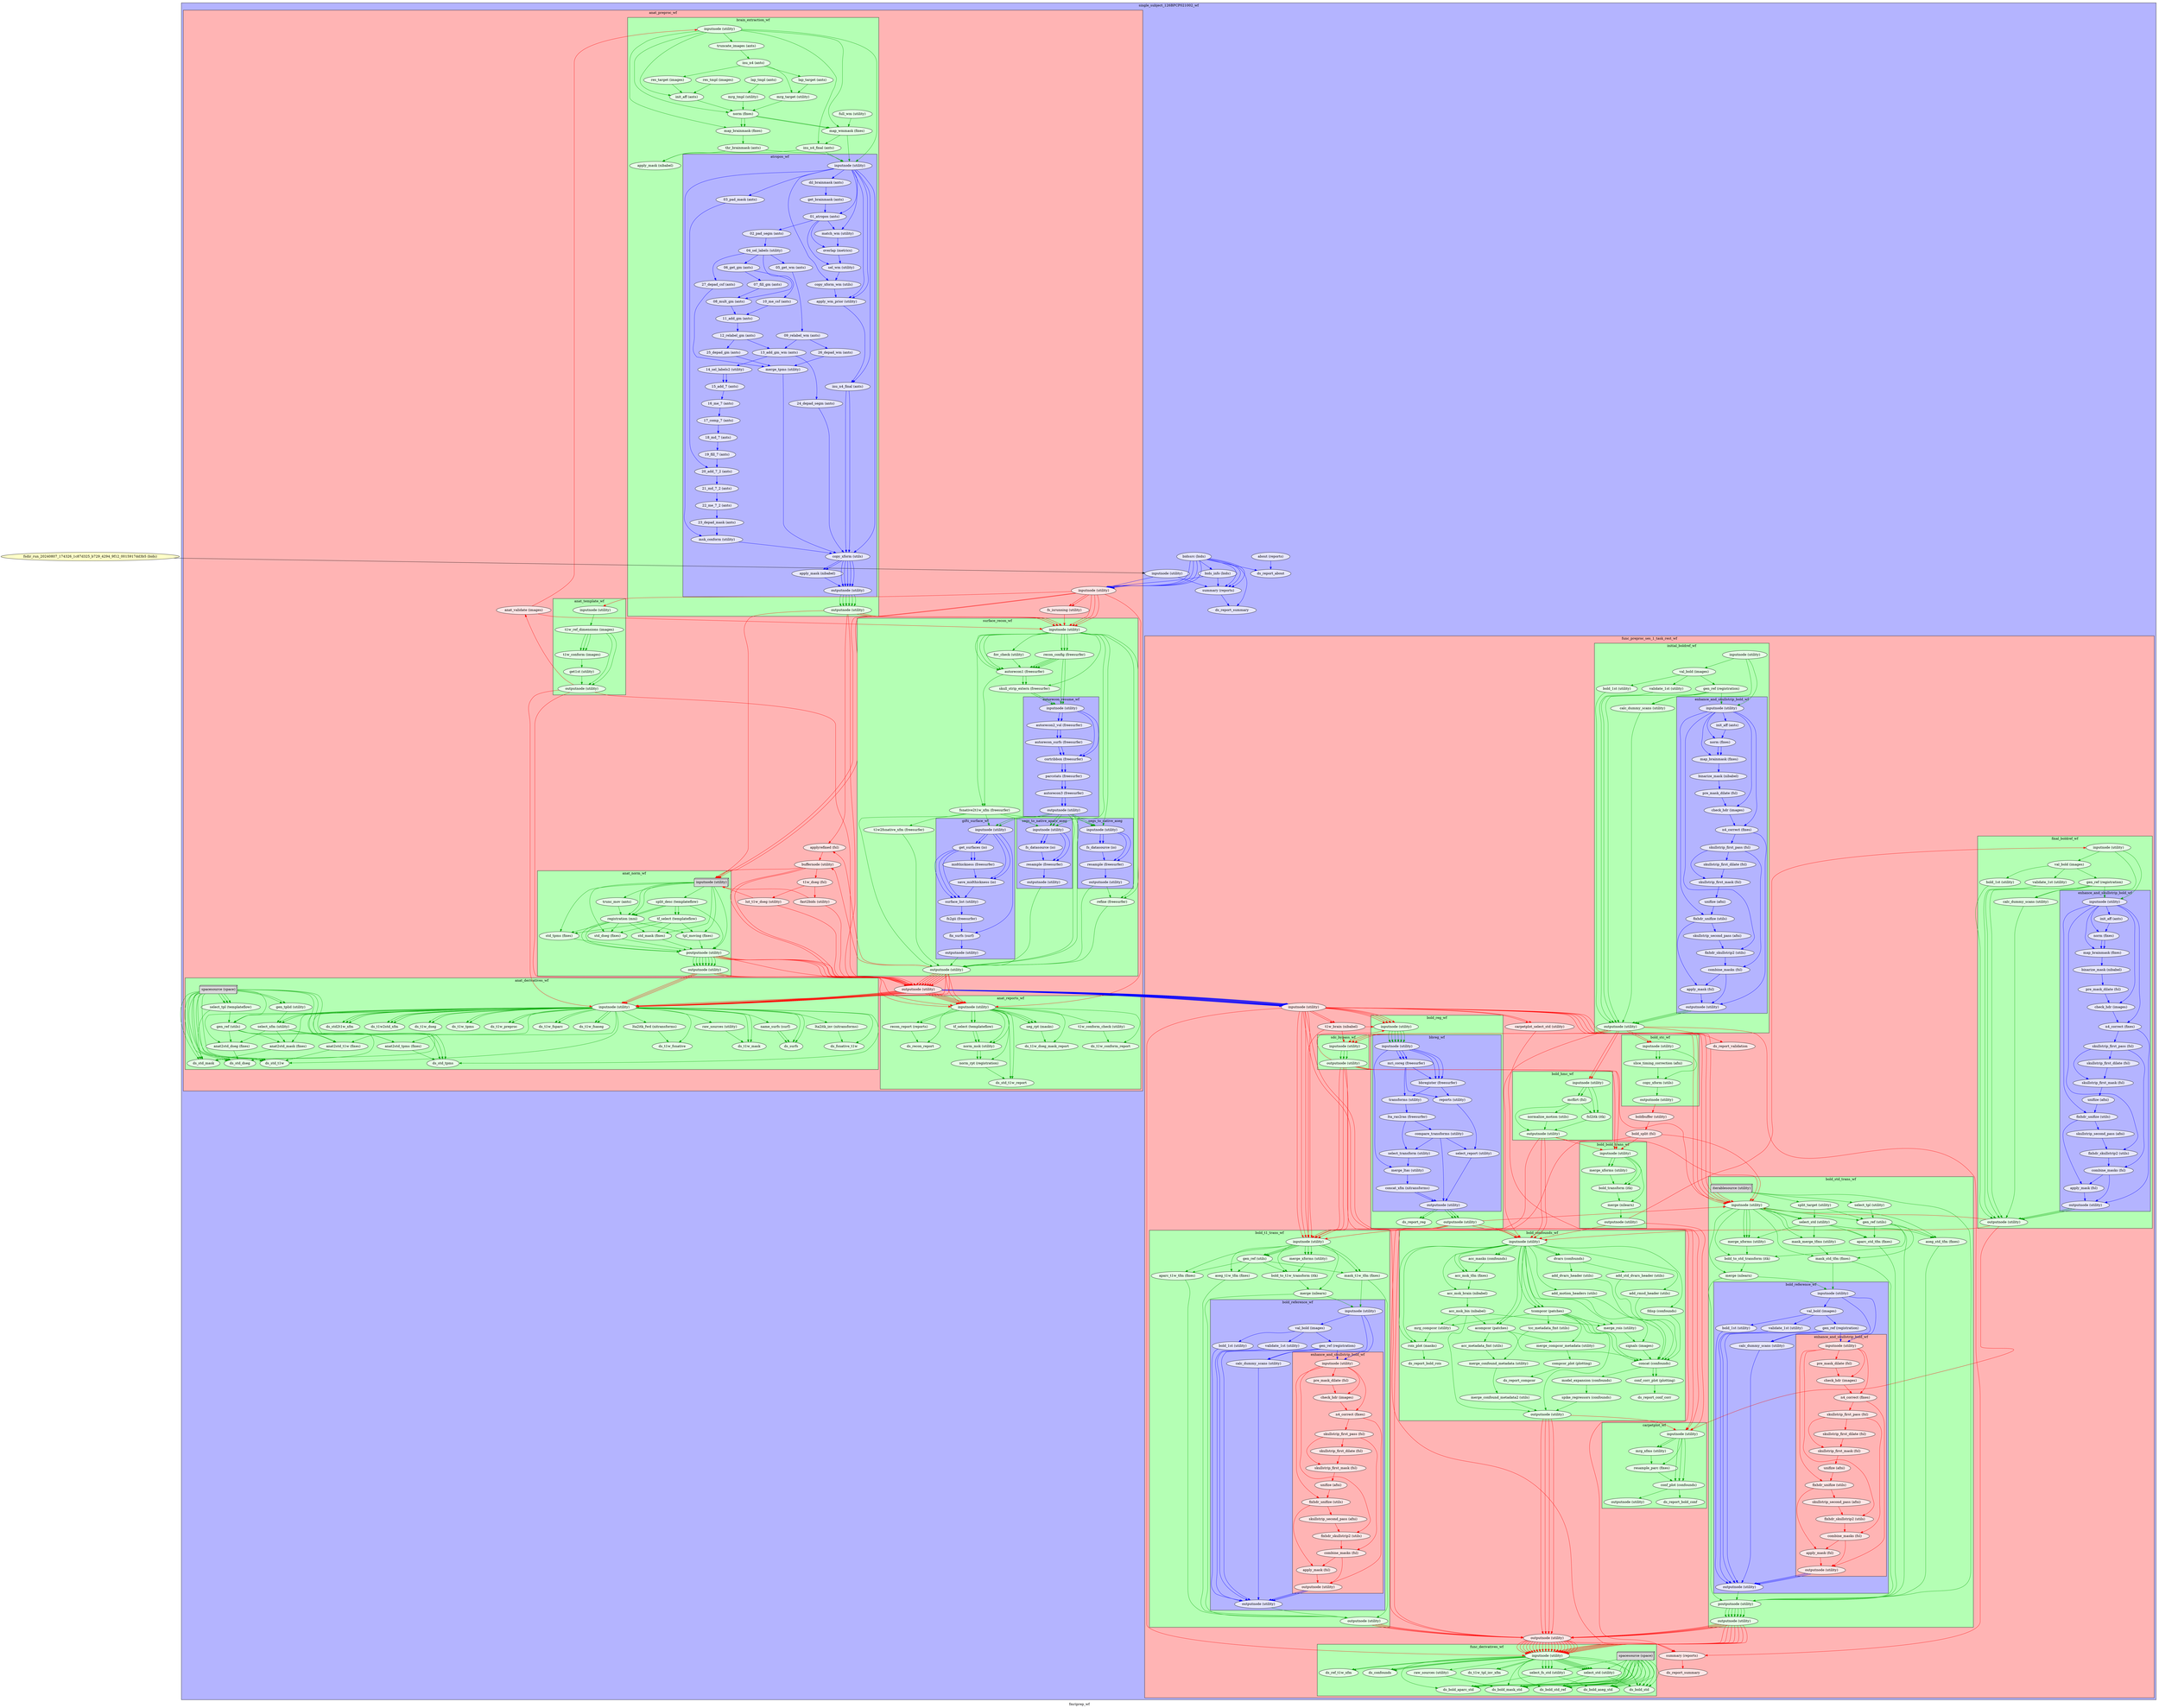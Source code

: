digraph fmriprep_wf{
  label="fmriprep_wf";
  fmriprep_wf_fsdir_run_20240807_174326_1c87d325_b729_4294_9f12_0015917dd3b5[label="fsdir_run_20240807_174326_1c87d325_b729_4294_9f12_0015917dd3b5 (bids)", style=filled, fillcolor="#FFFFC8"];
  subgraph cluster_fmriprep_wf_single_subject_126BPCP021002_wf {
      edge [color="#0000FF"];
      style=filled;
      fillcolor="#B4B4FF";
      label="single_subject_126BPCP021002_wf";
    fmriprep_wf_single_subject_126BPCP021002_wf_about[label="about (reports)", style=filled, fillcolor="#E6E6FF"];
    fmriprep_wf_single_subject_126BPCP021002_wf_bidssrc[label="bidssrc (bids)", style=filled, fillcolor="#E6E6FF"];
    fmriprep_wf_single_subject_126BPCP021002_wf_ds_report_about[label="ds_report_about", style=filled, fillcolor="#E6E6FF"];
    fmriprep_wf_single_subject_126BPCP021002_wf_bids_info[label="bids_info (bids)", style=filled, fillcolor="#E6E6FF"];
    fmriprep_wf_single_subject_126BPCP021002_wf_inputnode[label="inputnode (utility)", style=filled, fillcolor="#E6E6FF"];
    fmriprep_wf_single_subject_126BPCP021002_wf_summary[label="summary (reports)", style=filled, fillcolor="#E6E6FF"];
    fmriprep_wf_single_subject_126BPCP021002_wf_ds_report_summary[label="ds_report_summary", style=filled, fillcolor="#E6E6FF"];
    fmriprep_wf_single_subject_126BPCP021002_wf_about -> fmriprep_wf_single_subject_126BPCP021002_wf_ds_report_about;
    fmriprep_wf_single_subject_126BPCP021002_wf_bidssrc -> fmriprep_wf_single_subject_126BPCP021002_wf_summary;
    fmriprep_wf_single_subject_126BPCP021002_wf_bidssrc -> fmriprep_wf_single_subject_126BPCP021002_wf_summary;
    fmriprep_wf_single_subject_126BPCP021002_wf_bidssrc -> fmriprep_wf_single_subject_126BPCP021002_wf_summary;
    fmriprep_wf_single_subject_126BPCP021002_wf_bidssrc -> fmriprep_wf_single_subject_126BPCP021002_wf_bids_info;
    fmriprep_wf_single_subject_126BPCP021002_wf_bidssrc -> fmriprep_wf_single_subject_126BPCP021002_wf_ds_report_summary;
    fmriprep_wf_single_subject_126BPCP021002_wf_bidssrc -> fmriprep_wf_single_subject_126BPCP021002_wf_ds_report_about;
    fmriprep_wf_single_subject_126BPCP021002_wf_bids_info -> fmriprep_wf_single_subject_126BPCP021002_wf_summary;
    fmriprep_wf_single_subject_126BPCP021002_wf_inputnode -> fmriprep_wf_single_subject_126BPCP021002_wf_summary;
    fmriprep_wf_single_subject_126BPCP021002_wf_summary -> fmriprep_wf_single_subject_126BPCP021002_wf_ds_report_summary;
    subgraph cluster_fmriprep_wf_single_subject_126BPCP021002_wf_anat_preproc_wf {
            edge [color="#FF0000"];
            style=filled;
            fillcolor="#FFB4B4";
            label="anat_preproc_wf";
        fmriprep_wf_single_subject_126BPCP021002_wf_anat_preproc_wf_inputnode[label="inputnode (utility)", style=filled, fillcolor="#FFE6E6"];
        fmriprep_wf_single_subject_126BPCP021002_wf_anat_preproc_wf_fs_isrunning[label="fs_isrunning (utility)", style=filled, fillcolor="#FFE6E6"];
        fmriprep_wf_single_subject_126BPCP021002_wf_anat_preproc_wf_anat_validate[label="anat_validate (images)", style=filled, fillcolor="#FFE6E6"];
        fmriprep_wf_single_subject_126BPCP021002_wf_anat_preproc_wf_applyrefined[label="applyrefined (fsl)", style=filled, fillcolor="#FFE6E6"];
        fmriprep_wf_single_subject_126BPCP021002_wf_anat_preproc_wf_buffernode[label="buffernode (utility)", style=filled, fillcolor="#FFE6E6"];
        fmriprep_wf_single_subject_126BPCP021002_wf_anat_preproc_wf_t1w_dseg[label="t1w_dseg (fsl)", style=filled, fillcolor="#FFE6E6"];
        fmriprep_wf_single_subject_126BPCP021002_wf_anat_preproc_wf_fast2bids[label="fast2bids (utility)", style=filled, fillcolor="#FFE6E6"];
        fmriprep_wf_single_subject_126BPCP021002_wf_anat_preproc_wf_lut_t1w_dseg[label="lut_t1w_dseg (utility)", style=filled, fillcolor="#FFE6E6"];
        fmriprep_wf_single_subject_126BPCP021002_wf_anat_preproc_wf_outputnode[label="outputnode (utility)", style=filled, fillcolor="#FFE6E6"];
        fmriprep_wf_single_subject_126BPCP021002_wf_anat_preproc_wf_inputnode -> fmriprep_wf_single_subject_126BPCP021002_wf_anat_preproc_wf_fs_isrunning;
        fmriprep_wf_single_subject_126BPCP021002_wf_anat_preproc_wf_inputnode -> fmriprep_wf_single_subject_126BPCP021002_wf_anat_preproc_wf_fs_isrunning;
        subgraph cluster_fmriprep_wf_single_subject_126BPCP021002_wf_anat_preproc_wf_anat_template_wf {
                        edge [color="#00A300"];
                        style=filled;
                        fillcolor="#B4FFB4";
                        label="anat_template_wf";
                fmriprep_wf_single_subject_126BPCP021002_wf_anat_preproc_wf_anat_template_wf_inputnode[label="inputnode (utility)", style=filled, fillcolor="#E6FFE6"];
                fmriprep_wf_single_subject_126BPCP021002_wf_anat_preproc_wf_anat_template_wf_t1w_ref_dimensions[label="t1w_ref_dimensions (images)", style=filled, fillcolor="#E6FFE6"];
                fmriprep_wf_single_subject_126BPCP021002_wf_anat_preproc_wf_anat_template_wf_t1w_conform[label="t1w_conform (images)", style=filled, fillcolor="#E6FFE6"];
                fmriprep_wf_single_subject_126BPCP021002_wf_anat_preproc_wf_anat_template_wf_get1st[label="get1st (utility)", style=filled, fillcolor="#E6FFE6"];
                fmriprep_wf_single_subject_126BPCP021002_wf_anat_preproc_wf_anat_template_wf_outputnode[label="outputnode (utility)", style=filled, fillcolor="#E6FFE6"];
                fmriprep_wf_single_subject_126BPCP021002_wf_anat_preproc_wf_anat_template_wf_inputnode -> fmriprep_wf_single_subject_126BPCP021002_wf_anat_preproc_wf_anat_template_wf_t1w_ref_dimensions;
                fmriprep_wf_single_subject_126BPCP021002_wf_anat_preproc_wf_anat_template_wf_t1w_ref_dimensions -> fmriprep_wf_single_subject_126BPCP021002_wf_anat_preproc_wf_anat_template_wf_t1w_conform;
                fmriprep_wf_single_subject_126BPCP021002_wf_anat_preproc_wf_anat_template_wf_t1w_ref_dimensions -> fmriprep_wf_single_subject_126BPCP021002_wf_anat_preproc_wf_anat_template_wf_t1w_conform;
                fmriprep_wf_single_subject_126BPCP021002_wf_anat_preproc_wf_anat_template_wf_t1w_ref_dimensions -> fmriprep_wf_single_subject_126BPCP021002_wf_anat_preproc_wf_anat_template_wf_t1w_conform;
                fmriprep_wf_single_subject_126BPCP021002_wf_anat_preproc_wf_anat_template_wf_t1w_ref_dimensions -> fmriprep_wf_single_subject_126BPCP021002_wf_anat_preproc_wf_anat_template_wf_outputnode;
                fmriprep_wf_single_subject_126BPCP021002_wf_anat_preproc_wf_anat_template_wf_t1w_ref_dimensions -> fmriprep_wf_single_subject_126BPCP021002_wf_anat_preproc_wf_anat_template_wf_outputnode;
                fmriprep_wf_single_subject_126BPCP021002_wf_anat_preproc_wf_anat_template_wf_t1w_conform -> fmriprep_wf_single_subject_126BPCP021002_wf_anat_preproc_wf_anat_template_wf_get1st;
                fmriprep_wf_single_subject_126BPCP021002_wf_anat_preproc_wf_anat_template_wf_get1st -> fmriprep_wf_single_subject_126BPCP021002_wf_anat_preproc_wf_anat_template_wf_outputnode;
        }
        subgraph cluster_fmriprep_wf_single_subject_126BPCP021002_wf_anat_preproc_wf_brain_extraction_wf {
                        edge [color="#00A300"];
                        style=filled;
                        fillcolor="#B4FFB4";
                        label="brain_extraction_wf";
                fmriprep_wf_single_subject_126BPCP021002_wf_anat_preproc_wf_brain_extraction_wf_lap_tmpl[label="lap_tmpl (ants)", style=filled, fillcolor="#E6FFE6"];
                fmriprep_wf_single_subject_126BPCP021002_wf_anat_preproc_wf_brain_extraction_wf_mrg_tmpl[label="mrg_tmpl (utility)", style=filled, fillcolor="#E6FFE6"];
                fmriprep_wf_single_subject_126BPCP021002_wf_anat_preproc_wf_brain_extraction_wf_full_wm[label="full_wm (utility)", style=filled, fillcolor="#E6FFE6"];
                fmriprep_wf_single_subject_126BPCP021002_wf_anat_preproc_wf_brain_extraction_wf_res_tmpl[label="res_tmpl (images)", style=filled, fillcolor="#E6FFE6"];
                fmriprep_wf_single_subject_126BPCP021002_wf_anat_preproc_wf_brain_extraction_wf_inputnode[label="inputnode (utility)", style=filled, fillcolor="#E6FFE6"];
                fmriprep_wf_single_subject_126BPCP021002_wf_anat_preproc_wf_brain_extraction_wf_truncate_images[label="truncate_images (ants)", style=filled, fillcolor="#E6FFE6"];
                fmriprep_wf_single_subject_126BPCP021002_wf_anat_preproc_wf_brain_extraction_wf_inu_n4[label="inu_n4 (ants)", style=filled, fillcolor="#E6FFE6"];
                fmriprep_wf_single_subject_126BPCP021002_wf_anat_preproc_wf_brain_extraction_wf_lap_target[label="lap_target (ants)", style=filled, fillcolor="#E6FFE6"];
                fmriprep_wf_single_subject_126BPCP021002_wf_anat_preproc_wf_brain_extraction_wf_mrg_target[label="mrg_target (utility)", style=filled, fillcolor="#E6FFE6"];
                fmriprep_wf_single_subject_126BPCP021002_wf_anat_preproc_wf_brain_extraction_wf_res_target[label="res_target (images)", style=filled, fillcolor="#E6FFE6"];
                fmriprep_wf_single_subject_126BPCP021002_wf_anat_preproc_wf_brain_extraction_wf_init_aff[label="init_aff (ants)", style=filled, fillcolor="#E6FFE6"];
                fmriprep_wf_single_subject_126BPCP021002_wf_anat_preproc_wf_brain_extraction_wf_norm[label="norm (fixes)", style=filled, fillcolor="#E6FFE6"];
                fmriprep_wf_single_subject_126BPCP021002_wf_anat_preproc_wf_brain_extraction_wf_map_wmmask[label="map_wmmask (fixes)", style=filled, fillcolor="#E6FFE6"];
                fmriprep_wf_single_subject_126BPCP021002_wf_anat_preproc_wf_brain_extraction_wf_inu_n4_final[label="inu_n4_final (ants)", style=filled, fillcolor="#E6FFE6"];
                fmriprep_wf_single_subject_126BPCP021002_wf_anat_preproc_wf_brain_extraction_wf_map_brainmask[label="map_brainmask (fixes)", style=filled, fillcolor="#E6FFE6"];
                fmriprep_wf_single_subject_126BPCP021002_wf_anat_preproc_wf_brain_extraction_wf_thr_brainmask[label="thr_brainmask (ants)", style=filled, fillcolor="#E6FFE6"];
                fmriprep_wf_single_subject_126BPCP021002_wf_anat_preproc_wf_brain_extraction_wf_outputnode[label="outputnode (utility)", style=filled, fillcolor="#E6FFE6"];
                fmriprep_wf_single_subject_126BPCP021002_wf_anat_preproc_wf_brain_extraction_wf_apply_mask[label="apply_mask (nibabel)", style=filled, fillcolor="#E6FFE6"];
                fmriprep_wf_single_subject_126BPCP021002_wf_anat_preproc_wf_brain_extraction_wf_lap_tmpl -> fmriprep_wf_single_subject_126BPCP021002_wf_anat_preproc_wf_brain_extraction_wf_mrg_tmpl;
                fmriprep_wf_single_subject_126BPCP021002_wf_anat_preproc_wf_brain_extraction_wf_mrg_tmpl -> fmriprep_wf_single_subject_126BPCP021002_wf_anat_preproc_wf_brain_extraction_wf_norm;
                fmriprep_wf_single_subject_126BPCP021002_wf_anat_preproc_wf_brain_extraction_wf_full_wm -> fmriprep_wf_single_subject_126BPCP021002_wf_anat_preproc_wf_brain_extraction_wf_map_wmmask;
                fmriprep_wf_single_subject_126BPCP021002_wf_anat_preproc_wf_brain_extraction_wf_res_tmpl -> fmriprep_wf_single_subject_126BPCP021002_wf_anat_preproc_wf_brain_extraction_wf_init_aff;
                fmriprep_wf_single_subject_126BPCP021002_wf_anat_preproc_wf_brain_extraction_wf_inputnode -> fmriprep_wf_single_subject_126BPCP021002_wf_anat_preproc_wf_brain_extraction_wf_truncate_images;
                fmriprep_wf_single_subject_126BPCP021002_wf_anat_preproc_wf_brain_extraction_wf_inputnode -> fmriprep_wf_single_subject_126BPCP021002_wf_anat_preproc_wf_brain_extraction_wf_inu_n4_final;
                fmriprep_wf_single_subject_126BPCP021002_wf_anat_preproc_wf_brain_extraction_wf_inputnode -> fmriprep_wf_single_subject_126BPCP021002_wf_anat_preproc_wf_brain_extraction_wf_init_aff;
                fmriprep_wf_single_subject_126BPCP021002_wf_anat_preproc_wf_brain_extraction_wf_inputnode -> fmriprep_wf_single_subject_126BPCP021002_wf_anat_preproc_wf_brain_extraction_wf_norm;
                fmriprep_wf_single_subject_126BPCP021002_wf_anat_preproc_wf_brain_extraction_wf_inputnode -> fmriprep_wf_single_subject_126BPCP021002_wf_anat_preproc_wf_brain_extraction_wf_map_brainmask;
                fmriprep_wf_single_subject_126BPCP021002_wf_anat_preproc_wf_brain_extraction_wf_inputnode -> fmriprep_wf_single_subject_126BPCP021002_wf_anat_preproc_wf_brain_extraction_wf_map_wmmask;
                fmriprep_wf_single_subject_126BPCP021002_wf_anat_preproc_wf_brain_extraction_wf_truncate_images -> fmriprep_wf_single_subject_126BPCP021002_wf_anat_preproc_wf_brain_extraction_wf_inu_n4;
                fmriprep_wf_single_subject_126BPCP021002_wf_anat_preproc_wf_brain_extraction_wf_inu_n4 -> fmriprep_wf_single_subject_126BPCP021002_wf_anat_preproc_wf_brain_extraction_wf_res_target;
                fmriprep_wf_single_subject_126BPCP021002_wf_anat_preproc_wf_brain_extraction_wf_inu_n4 -> fmriprep_wf_single_subject_126BPCP021002_wf_anat_preproc_wf_brain_extraction_wf_lap_target;
                fmriprep_wf_single_subject_126BPCP021002_wf_anat_preproc_wf_brain_extraction_wf_inu_n4 -> fmriprep_wf_single_subject_126BPCP021002_wf_anat_preproc_wf_brain_extraction_wf_mrg_target;
                fmriprep_wf_single_subject_126BPCP021002_wf_anat_preproc_wf_brain_extraction_wf_lap_target -> fmriprep_wf_single_subject_126BPCP021002_wf_anat_preproc_wf_brain_extraction_wf_mrg_target;
                fmriprep_wf_single_subject_126BPCP021002_wf_anat_preproc_wf_brain_extraction_wf_mrg_target -> fmriprep_wf_single_subject_126BPCP021002_wf_anat_preproc_wf_brain_extraction_wf_norm;
                fmriprep_wf_single_subject_126BPCP021002_wf_anat_preproc_wf_brain_extraction_wf_res_target -> fmriprep_wf_single_subject_126BPCP021002_wf_anat_preproc_wf_brain_extraction_wf_init_aff;
                fmriprep_wf_single_subject_126BPCP021002_wf_anat_preproc_wf_brain_extraction_wf_init_aff -> fmriprep_wf_single_subject_126BPCP021002_wf_anat_preproc_wf_brain_extraction_wf_norm;
                fmriprep_wf_single_subject_126BPCP021002_wf_anat_preproc_wf_brain_extraction_wf_norm -> fmriprep_wf_single_subject_126BPCP021002_wf_anat_preproc_wf_brain_extraction_wf_map_brainmask;
                fmriprep_wf_single_subject_126BPCP021002_wf_anat_preproc_wf_brain_extraction_wf_norm -> fmriprep_wf_single_subject_126BPCP021002_wf_anat_preproc_wf_brain_extraction_wf_map_brainmask;
                fmriprep_wf_single_subject_126BPCP021002_wf_anat_preproc_wf_brain_extraction_wf_norm -> fmriprep_wf_single_subject_126BPCP021002_wf_anat_preproc_wf_brain_extraction_wf_map_wmmask;
                fmriprep_wf_single_subject_126BPCP021002_wf_anat_preproc_wf_brain_extraction_wf_norm -> fmriprep_wf_single_subject_126BPCP021002_wf_anat_preproc_wf_brain_extraction_wf_map_wmmask;
                fmriprep_wf_single_subject_126BPCP021002_wf_anat_preproc_wf_brain_extraction_wf_map_wmmask -> fmriprep_wf_single_subject_126BPCP021002_wf_anat_preproc_wf_brain_extraction_wf_inu_n4_final;
                fmriprep_wf_single_subject_126BPCP021002_wf_anat_preproc_wf_brain_extraction_wf_inu_n4_final -> fmriprep_wf_single_subject_126BPCP021002_wf_anat_preproc_wf_brain_extraction_wf_apply_mask;
                fmriprep_wf_single_subject_126BPCP021002_wf_anat_preproc_wf_brain_extraction_wf_map_brainmask -> fmriprep_wf_single_subject_126BPCP021002_wf_anat_preproc_wf_brain_extraction_wf_thr_brainmask;
                fmriprep_wf_single_subject_126BPCP021002_wf_anat_preproc_wf_brain_extraction_wf_thr_brainmask -> fmriprep_wf_single_subject_126BPCP021002_wf_anat_preproc_wf_brain_extraction_wf_apply_mask;
                subgraph cluster_fmriprep_wf_single_subject_126BPCP021002_wf_anat_preproc_wf_brain_extraction_wf_atropos_wf {
                                                edge [color="#0000FF"];
                                                style=filled;
                                                fillcolor="#B4B4FF";
                                                label="atropos_wf";
                                fmriprep_wf_single_subject_126BPCP021002_wf_anat_preproc_wf_brain_extraction_wf_atropos_wf_inputnode[label="inputnode (utility)", style=filled, fillcolor="#E6E6FF"];
                                fmriprep_wf_single_subject_126BPCP021002_wf_anat_preproc_wf_brain_extraction_wf_atropos_wf_03_pad_mask[label="03_pad_mask (ants)", style=filled, fillcolor="#E6E6FF"];
                                fmriprep_wf_single_subject_126BPCP021002_wf_anat_preproc_wf_brain_extraction_wf_atropos_wf_dil_brainmask[label="dil_brainmask (ants)", style=filled, fillcolor="#E6E6FF"];
                                fmriprep_wf_single_subject_126BPCP021002_wf_anat_preproc_wf_brain_extraction_wf_atropos_wf_get_brainmask[label="get_brainmask (ants)", style=filled, fillcolor="#E6E6FF"];
                                fmriprep_wf_single_subject_126BPCP021002_wf_anat_preproc_wf_brain_extraction_wf_atropos_wf_01_atropos[label="01_atropos (ants)", style=filled, fillcolor="#E6E6FF"];
                                fmriprep_wf_single_subject_126BPCP021002_wf_anat_preproc_wf_brain_extraction_wf_atropos_wf_match_wm[label="match_wm (utility)", style=filled, fillcolor="#E6E6FF"];
                                fmriprep_wf_single_subject_126BPCP021002_wf_anat_preproc_wf_brain_extraction_wf_atropos_wf_overlap[label="overlap (metrics)", style=filled, fillcolor="#E6E6FF"];
                                fmriprep_wf_single_subject_126BPCP021002_wf_anat_preproc_wf_brain_extraction_wf_atropos_wf_sel_wm[label="sel_wm (utility)", style=filled, fillcolor="#E6E6FF"];
                                fmriprep_wf_single_subject_126BPCP021002_wf_anat_preproc_wf_brain_extraction_wf_atropos_wf_copy_xform_wm[label="copy_xform_wm (utils)", style=filled, fillcolor="#E6E6FF"];
                                fmriprep_wf_single_subject_126BPCP021002_wf_anat_preproc_wf_brain_extraction_wf_atropos_wf_apply_wm_prior[label="apply_wm_prior (utility)", style=filled, fillcolor="#E6E6FF"];
                                fmriprep_wf_single_subject_126BPCP021002_wf_anat_preproc_wf_brain_extraction_wf_atropos_wf_inu_n4_final[label="inu_n4_final (ants)", style=filled, fillcolor="#E6E6FF"];
                                fmriprep_wf_single_subject_126BPCP021002_wf_anat_preproc_wf_brain_extraction_wf_atropos_wf_02_pad_segm[label="02_pad_segm (ants)", style=filled, fillcolor="#E6E6FF"];
                                fmriprep_wf_single_subject_126BPCP021002_wf_anat_preproc_wf_brain_extraction_wf_atropos_wf_04_sel_labels[label="04_sel_labels (utility)", style=filled, fillcolor="#E6E6FF"];
                                fmriprep_wf_single_subject_126BPCP021002_wf_anat_preproc_wf_brain_extraction_wf_atropos_wf_27_depad_csf[label="27_depad_csf (ants)", style=filled, fillcolor="#E6E6FF"];
                                fmriprep_wf_single_subject_126BPCP021002_wf_anat_preproc_wf_brain_extraction_wf_atropos_wf_10_me_csf[label="10_me_csf (ants)", style=filled, fillcolor="#E6E6FF"];
                                fmriprep_wf_single_subject_126BPCP021002_wf_anat_preproc_wf_brain_extraction_wf_atropos_wf_06_get_gm[label="06_get_gm (ants)", style=filled, fillcolor="#E6E6FF"];
                                fmriprep_wf_single_subject_126BPCP021002_wf_anat_preproc_wf_brain_extraction_wf_atropos_wf_07_fill_gm[label="07_fill_gm (ants)", style=filled, fillcolor="#E6E6FF"];
                                fmriprep_wf_single_subject_126BPCP021002_wf_anat_preproc_wf_brain_extraction_wf_atropos_wf_08_mult_gm[label="08_mult_gm (ants)", style=filled, fillcolor="#E6E6FF"];
                                fmriprep_wf_single_subject_126BPCP021002_wf_anat_preproc_wf_brain_extraction_wf_atropos_wf_11_add_gm[label="11_add_gm (ants)", style=filled, fillcolor="#E6E6FF"];
                                fmriprep_wf_single_subject_126BPCP021002_wf_anat_preproc_wf_brain_extraction_wf_atropos_wf_12_relabel_gm[label="12_relabel_gm (ants)", style=filled, fillcolor="#E6E6FF"];
                                fmriprep_wf_single_subject_126BPCP021002_wf_anat_preproc_wf_brain_extraction_wf_atropos_wf_25_depad_gm[label="25_depad_gm (ants)", style=filled, fillcolor="#E6E6FF"];
                                fmriprep_wf_single_subject_126BPCP021002_wf_anat_preproc_wf_brain_extraction_wf_atropos_wf_05_get_wm[label="05_get_wm (ants)", style=filled, fillcolor="#E6E6FF"];
                                fmriprep_wf_single_subject_126BPCP021002_wf_anat_preproc_wf_brain_extraction_wf_atropos_wf_09_relabel_wm[label="09_relabel_wm (ants)", style=filled, fillcolor="#E6E6FF"];
                                fmriprep_wf_single_subject_126BPCP021002_wf_anat_preproc_wf_brain_extraction_wf_atropos_wf_26_depad_wm[label="26_depad_wm (ants)", style=filled, fillcolor="#E6E6FF"];
                                fmriprep_wf_single_subject_126BPCP021002_wf_anat_preproc_wf_brain_extraction_wf_atropos_wf_merge_tpms[label="merge_tpms (utility)", style=filled, fillcolor="#E6E6FF"];
                                fmriprep_wf_single_subject_126BPCP021002_wf_anat_preproc_wf_brain_extraction_wf_atropos_wf_13_add_gm_wm[label="13_add_gm_wm (ants)", style=filled, fillcolor="#E6E6FF"];
                                fmriprep_wf_single_subject_126BPCP021002_wf_anat_preproc_wf_brain_extraction_wf_atropos_wf_24_depad_segm[label="24_depad_segm (ants)", style=filled, fillcolor="#E6E6FF"];
                                fmriprep_wf_single_subject_126BPCP021002_wf_anat_preproc_wf_brain_extraction_wf_atropos_wf_14_sel_labels2[label="14_sel_labels2 (utility)", style=filled, fillcolor="#E6E6FF"];
                                fmriprep_wf_single_subject_126BPCP021002_wf_anat_preproc_wf_brain_extraction_wf_atropos_wf_15_add_7[label="15_add_7 (ants)", style=filled, fillcolor="#E6E6FF"];
                                fmriprep_wf_single_subject_126BPCP021002_wf_anat_preproc_wf_brain_extraction_wf_atropos_wf_16_me_7[label="16_me_7 (ants)", style=filled, fillcolor="#E6E6FF"];
                                fmriprep_wf_single_subject_126BPCP021002_wf_anat_preproc_wf_brain_extraction_wf_atropos_wf_17_comp_7[label="17_comp_7 (ants)", style=filled, fillcolor="#E6E6FF"];
                                fmriprep_wf_single_subject_126BPCP021002_wf_anat_preproc_wf_brain_extraction_wf_atropos_wf_18_md_7[label="18_md_7 (ants)", style=filled, fillcolor="#E6E6FF"];
                                fmriprep_wf_single_subject_126BPCP021002_wf_anat_preproc_wf_brain_extraction_wf_atropos_wf_19_fill_7[label="19_fill_7 (ants)", style=filled, fillcolor="#E6E6FF"];
                                fmriprep_wf_single_subject_126BPCP021002_wf_anat_preproc_wf_brain_extraction_wf_atropos_wf_20_add_7_2[label="20_add_7_2 (ants)", style=filled, fillcolor="#E6E6FF"];
                                fmriprep_wf_single_subject_126BPCP021002_wf_anat_preproc_wf_brain_extraction_wf_atropos_wf_21_md_7_2[label="21_md_7_2 (ants)", style=filled, fillcolor="#E6E6FF"];
                                fmriprep_wf_single_subject_126BPCP021002_wf_anat_preproc_wf_brain_extraction_wf_atropos_wf_22_me_7_2[label="22_me_7_2 (ants)", style=filled, fillcolor="#E6E6FF"];
                                fmriprep_wf_single_subject_126BPCP021002_wf_anat_preproc_wf_brain_extraction_wf_atropos_wf_23_depad_mask[label="23_depad_mask (ants)", style=filled, fillcolor="#E6E6FF"];
                                fmriprep_wf_single_subject_126BPCP021002_wf_anat_preproc_wf_brain_extraction_wf_atropos_wf_msk_conform[label="msk_conform (utility)", style=filled, fillcolor="#E6E6FF"];
                                fmriprep_wf_single_subject_126BPCP021002_wf_anat_preproc_wf_brain_extraction_wf_atropos_wf_copy_xform[label="copy_xform (utils)", style=filled, fillcolor="#E6E6FF"];
                                fmriprep_wf_single_subject_126BPCP021002_wf_anat_preproc_wf_brain_extraction_wf_atropos_wf_apply_mask[label="apply_mask (nibabel)", style=filled, fillcolor="#E6E6FF"];
                                fmriprep_wf_single_subject_126BPCP021002_wf_anat_preproc_wf_brain_extraction_wf_atropos_wf_outputnode[label="outputnode (utility)", style=filled, fillcolor="#E6E6FF"];
                                fmriprep_wf_single_subject_126BPCP021002_wf_anat_preproc_wf_brain_extraction_wf_atropos_wf_inputnode -> fmriprep_wf_single_subject_126BPCP021002_wf_anat_preproc_wf_brain_extraction_wf_atropos_wf_dil_brainmask;
                                fmriprep_wf_single_subject_126BPCP021002_wf_anat_preproc_wf_brain_extraction_wf_atropos_wf_inputnode -> fmriprep_wf_single_subject_126BPCP021002_wf_anat_preproc_wf_brain_extraction_wf_atropos_wf_copy_xform;
                                fmriprep_wf_single_subject_126BPCP021002_wf_anat_preproc_wf_brain_extraction_wf_atropos_wf_inputnode -> fmriprep_wf_single_subject_126BPCP021002_wf_anat_preproc_wf_brain_extraction_wf_atropos_wf_copy_xform_wm;
                                fmriprep_wf_single_subject_126BPCP021002_wf_anat_preproc_wf_brain_extraction_wf_atropos_wf_inputnode -> fmriprep_wf_single_subject_126BPCP021002_wf_anat_preproc_wf_brain_extraction_wf_atropos_wf_03_pad_mask;
                                fmriprep_wf_single_subject_126BPCP021002_wf_anat_preproc_wf_brain_extraction_wf_atropos_wf_inputnode -> fmriprep_wf_single_subject_126BPCP021002_wf_anat_preproc_wf_brain_extraction_wf_atropos_wf_01_atropos;
                                fmriprep_wf_single_subject_126BPCP021002_wf_anat_preproc_wf_brain_extraction_wf_atropos_wf_inputnode -> fmriprep_wf_single_subject_126BPCP021002_wf_anat_preproc_wf_brain_extraction_wf_atropos_wf_inu_n4_final;
                                fmriprep_wf_single_subject_126BPCP021002_wf_anat_preproc_wf_brain_extraction_wf_atropos_wf_inputnode -> fmriprep_wf_single_subject_126BPCP021002_wf_anat_preproc_wf_brain_extraction_wf_atropos_wf_msk_conform;
                                fmriprep_wf_single_subject_126BPCP021002_wf_anat_preproc_wf_brain_extraction_wf_atropos_wf_inputnode -> fmriprep_wf_single_subject_126BPCP021002_wf_anat_preproc_wf_brain_extraction_wf_atropos_wf_apply_wm_prior;
                                fmriprep_wf_single_subject_126BPCP021002_wf_anat_preproc_wf_brain_extraction_wf_atropos_wf_inputnode -> fmriprep_wf_single_subject_126BPCP021002_wf_anat_preproc_wf_brain_extraction_wf_atropos_wf_apply_wm_prior;
                                fmriprep_wf_single_subject_126BPCP021002_wf_anat_preproc_wf_brain_extraction_wf_atropos_wf_inputnode -> fmriprep_wf_single_subject_126BPCP021002_wf_anat_preproc_wf_brain_extraction_wf_atropos_wf_match_wm;
                                fmriprep_wf_single_subject_126BPCP021002_wf_anat_preproc_wf_brain_extraction_wf_atropos_wf_03_pad_mask -> fmriprep_wf_single_subject_126BPCP021002_wf_anat_preproc_wf_brain_extraction_wf_atropos_wf_20_add_7_2;
                                fmriprep_wf_single_subject_126BPCP021002_wf_anat_preproc_wf_brain_extraction_wf_atropos_wf_dil_brainmask -> fmriprep_wf_single_subject_126BPCP021002_wf_anat_preproc_wf_brain_extraction_wf_atropos_wf_get_brainmask;
                                fmriprep_wf_single_subject_126BPCP021002_wf_anat_preproc_wf_brain_extraction_wf_atropos_wf_get_brainmask -> fmriprep_wf_single_subject_126BPCP021002_wf_anat_preproc_wf_brain_extraction_wf_atropos_wf_01_atropos;
                                fmriprep_wf_single_subject_126BPCP021002_wf_anat_preproc_wf_brain_extraction_wf_atropos_wf_01_atropos -> fmriprep_wf_single_subject_126BPCP021002_wf_anat_preproc_wf_brain_extraction_wf_atropos_wf_02_pad_segm;
                                fmriprep_wf_single_subject_126BPCP021002_wf_anat_preproc_wf_brain_extraction_wf_atropos_wf_01_atropos -> fmriprep_wf_single_subject_126BPCP021002_wf_anat_preproc_wf_brain_extraction_wf_atropos_wf_sel_wm;
                                fmriprep_wf_single_subject_126BPCP021002_wf_anat_preproc_wf_brain_extraction_wf_atropos_wf_01_atropos -> fmriprep_wf_single_subject_126BPCP021002_wf_anat_preproc_wf_brain_extraction_wf_atropos_wf_match_wm;
                                fmriprep_wf_single_subject_126BPCP021002_wf_anat_preproc_wf_brain_extraction_wf_atropos_wf_01_atropos -> fmriprep_wf_single_subject_126BPCP021002_wf_anat_preproc_wf_brain_extraction_wf_atropos_wf_overlap;
                                fmriprep_wf_single_subject_126BPCP021002_wf_anat_preproc_wf_brain_extraction_wf_atropos_wf_match_wm -> fmriprep_wf_single_subject_126BPCP021002_wf_anat_preproc_wf_brain_extraction_wf_atropos_wf_overlap;
                                fmriprep_wf_single_subject_126BPCP021002_wf_anat_preproc_wf_brain_extraction_wf_atropos_wf_overlap -> fmriprep_wf_single_subject_126BPCP021002_wf_anat_preproc_wf_brain_extraction_wf_atropos_wf_sel_wm;
                                fmriprep_wf_single_subject_126BPCP021002_wf_anat_preproc_wf_brain_extraction_wf_atropos_wf_sel_wm -> fmriprep_wf_single_subject_126BPCP021002_wf_anat_preproc_wf_brain_extraction_wf_atropos_wf_copy_xform_wm;
                                fmriprep_wf_single_subject_126BPCP021002_wf_anat_preproc_wf_brain_extraction_wf_atropos_wf_copy_xform_wm -> fmriprep_wf_single_subject_126BPCP021002_wf_anat_preproc_wf_brain_extraction_wf_atropos_wf_apply_wm_prior;
                                fmriprep_wf_single_subject_126BPCP021002_wf_anat_preproc_wf_brain_extraction_wf_atropos_wf_apply_wm_prior -> fmriprep_wf_single_subject_126BPCP021002_wf_anat_preproc_wf_brain_extraction_wf_atropos_wf_inu_n4_final;
                                fmriprep_wf_single_subject_126BPCP021002_wf_anat_preproc_wf_brain_extraction_wf_atropos_wf_inu_n4_final -> fmriprep_wf_single_subject_126BPCP021002_wf_anat_preproc_wf_brain_extraction_wf_atropos_wf_copy_xform;
                                fmriprep_wf_single_subject_126BPCP021002_wf_anat_preproc_wf_brain_extraction_wf_atropos_wf_inu_n4_final -> fmriprep_wf_single_subject_126BPCP021002_wf_anat_preproc_wf_brain_extraction_wf_atropos_wf_copy_xform;
                                fmriprep_wf_single_subject_126BPCP021002_wf_anat_preproc_wf_brain_extraction_wf_atropos_wf_02_pad_segm -> fmriprep_wf_single_subject_126BPCP021002_wf_anat_preproc_wf_brain_extraction_wf_atropos_wf_04_sel_labels;
                                fmriprep_wf_single_subject_126BPCP021002_wf_anat_preproc_wf_brain_extraction_wf_atropos_wf_04_sel_labels -> fmriprep_wf_single_subject_126BPCP021002_wf_anat_preproc_wf_brain_extraction_wf_atropos_wf_05_get_wm;
                                fmriprep_wf_single_subject_126BPCP021002_wf_anat_preproc_wf_brain_extraction_wf_atropos_wf_04_sel_labels -> fmriprep_wf_single_subject_126BPCP021002_wf_anat_preproc_wf_brain_extraction_wf_atropos_wf_06_get_gm;
                                fmriprep_wf_single_subject_126BPCP021002_wf_anat_preproc_wf_brain_extraction_wf_atropos_wf_04_sel_labels -> fmriprep_wf_single_subject_126BPCP021002_wf_anat_preproc_wf_brain_extraction_wf_atropos_wf_10_me_csf;
                                fmriprep_wf_single_subject_126BPCP021002_wf_anat_preproc_wf_brain_extraction_wf_atropos_wf_04_sel_labels -> fmriprep_wf_single_subject_126BPCP021002_wf_anat_preproc_wf_brain_extraction_wf_atropos_wf_27_depad_csf;
                                fmriprep_wf_single_subject_126BPCP021002_wf_anat_preproc_wf_brain_extraction_wf_atropos_wf_27_depad_csf -> fmriprep_wf_single_subject_126BPCP021002_wf_anat_preproc_wf_brain_extraction_wf_atropos_wf_merge_tpms;
                                fmriprep_wf_single_subject_126BPCP021002_wf_anat_preproc_wf_brain_extraction_wf_atropos_wf_10_me_csf -> fmriprep_wf_single_subject_126BPCP021002_wf_anat_preproc_wf_brain_extraction_wf_atropos_wf_11_add_gm;
                                fmriprep_wf_single_subject_126BPCP021002_wf_anat_preproc_wf_brain_extraction_wf_atropos_wf_06_get_gm -> fmriprep_wf_single_subject_126BPCP021002_wf_anat_preproc_wf_brain_extraction_wf_atropos_wf_07_fill_gm;
                                fmriprep_wf_single_subject_126BPCP021002_wf_anat_preproc_wf_brain_extraction_wf_atropos_wf_06_get_gm -> fmriprep_wf_single_subject_126BPCP021002_wf_anat_preproc_wf_brain_extraction_wf_atropos_wf_08_mult_gm;
                                fmriprep_wf_single_subject_126BPCP021002_wf_anat_preproc_wf_brain_extraction_wf_atropos_wf_07_fill_gm -> fmriprep_wf_single_subject_126BPCP021002_wf_anat_preproc_wf_brain_extraction_wf_atropos_wf_08_mult_gm;
                                fmriprep_wf_single_subject_126BPCP021002_wf_anat_preproc_wf_brain_extraction_wf_atropos_wf_08_mult_gm -> fmriprep_wf_single_subject_126BPCP021002_wf_anat_preproc_wf_brain_extraction_wf_atropos_wf_11_add_gm;
                                fmriprep_wf_single_subject_126BPCP021002_wf_anat_preproc_wf_brain_extraction_wf_atropos_wf_11_add_gm -> fmriprep_wf_single_subject_126BPCP021002_wf_anat_preproc_wf_brain_extraction_wf_atropos_wf_12_relabel_gm;
                                fmriprep_wf_single_subject_126BPCP021002_wf_anat_preproc_wf_brain_extraction_wf_atropos_wf_12_relabel_gm -> fmriprep_wf_single_subject_126BPCP021002_wf_anat_preproc_wf_brain_extraction_wf_atropos_wf_13_add_gm_wm;
                                fmriprep_wf_single_subject_126BPCP021002_wf_anat_preproc_wf_brain_extraction_wf_atropos_wf_12_relabel_gm -> fmriprep_wf_single_subject_126BPCP021002_wf_anat_preproc_wf_brain_extraction_wf_atropos_wf_25_depad_gm;
                                fmriprep_wf_single_subject_126BPCP021002_wf_anat_preproc_wf_brain_extraction_wf_atropos_wf_25_depad_gm -> fmriprep_wf_single_subject_126BPCP021002_wf_anat_preproc_wf_brain_extraction_wf_atropos_wf_merge_tpms;
                                fmriprep_wf_single_subject_126BPCP021002_wf_anat_preproc_wf_brain_extraction_wf_atropos_wf_05_get_wm -> fmriprep_wf_single_subject_126BPCP021002_wf_anat_preproc_wf_brain_extraction_wf_atropos_wf_09_relabel_wm;
                                fmriprep_wf_single_subject_126BPCP021002_wf_anat_preproc_wf_brain_extraction_wf_atropos_wf_09_relabel_wm -> fmriprep_wf_single_subject_126BPCP021002_wf_anat_preproc_wf_brain_extraction_wf_atropos_wf_13_add_gm_wm;
                                fmriprep_wf_single_subject_126BPCP021002_wf_anat_preproc_wf_brain_extraction_wf_atropos_wf_09_relabel_wm -> fmriprep_wf_single_subject_126BPCP021002_wf_anat_preproc_wf_brain_extraction_wf_atropos_wf_26_depad_wm;
                                fmriprep_wf_single_subject_126BPCP021002_wf_anat_preproc_wf_brain_extraction_wf_atropos_wf_26_depad_wm -> fmriprep_wf_single_subject_126BPCP021002_wf_anat_preproc_wf_brain_extraction_wf_atropos_wf_merge_tpms;
                                fmriprep_wf_single_subject_126BPCP021002_wf_anat_preproc_wf_brain_extraction_wf_atropos_wf_merge_tpms -> fmriprep_wf_single_subject_126BPCP021002_wf_anat_preproc_wf_brain_extraction_wf_atropos_wf_copy_xform;
                                fmriprep_wf_single_subject_126BPCP021002_wf_anat_preproc_wf_brain_extraction_wf_atropos_wf_13_add_gm_wm -> fmriprep_wf_single_subject_126BPCP021002_wf_anat_preproc_wf_brain_extraction_wf_atropos_wf_14_sel_labels2;
                                fmriprep_wf_single_subject_126BPCP021002_wf_anat_preproc_wf_brain_extraction_wf_atropos_wf_13_add_gm_wm -> fmriprep_wf_single_subject_126BPCP021002_wf_anat_preproc_wf_brain_extraction_wf_atropos_wf_24_depad_segm;
                                fmriprep_wf_single_subject_126BPCP021002_wf_anat_preproc_wf_brain_extraction_wf_atropos_wf_24_depad_segm -> fmriprep_wf_single_subject_126BPCP021002_wf_anat_preproc_wf_brain_extraction_wf_atropos_wf_copy_xform;
                                fmriprep_wf_single_subject_126BPCP021002_wf_anat_preproc_wf_brain_extraction_wf_atropos_wf_14_sel_labels2 -> fmriprep_wf_single_subject_126BPCP021002_wf_anat_preproc_wf_brain_extraction_wf_atropos_wf_15_add_7;
                                fmriprep_wf_single_subject_126BPCP021002_wf_anat_preproc_wf_brain_extraction_wf_atropos_wf_14_sel_labels2 -> fmriprep_wf_single_subject_126BPCP021002_wf_anat_preproc_wf_brain_extraction_wf_atropos_wf_15_add_7;
                                fmriprep_wf_single_subject_126BPCP021002_wf_anat_preproc_wf_brain_extraction_wf_atropos_wf_15_add_7 -> fmriprep_wf_single_subject_126BPCP021002_wf_anat_preproc_wf_brain_extraction_wf_atropos_wf_16_me_7;
                                fmriprep_wf_single_subject_126BPCP021002_wf_anat_preproc_wf_brain_extraction_wf_atropos_wf_16_me_7 -> fmriprep_wf_single_subject_126BPCP021002_wf_anat_preproc_wf_brain_extraction_wf_atropos_wf_17_comp_7;
                                fmriprep_wf_single_subject_126BPCP021002_wf_anat_preproc_wf_brain_extraction_wf_atropos_wf_17_comp_7 -> fmriprep_wf_single_subject_126BPCP021002_wf_anat_preproc_wf_brain_extraction_wf_atropos_wf_18_md_7;
                                fmriprep_wf_single_subject_126BPCP021002_wf_anat_preproc_wf_brain_extraction_wf_atropos_wf_18_md_7 -> fmriprep_wf_single_subject_126BPCP021002_wf_anat_preproc_wf_brain_extraction_wf_atropos_wf_19_fill_7;
                                fmriprep_wf_single_subject_126BPCP021002_wf_anat_preproc_wf_brain_extraction_wf_atropos_wf_19_fill_7 -> fmriprep_wf_single_subject_126BPCP021002_wf_anat_preproc_wf_brain_extraction_wf_atropos_wf_20_add_7_2;
                                fmriprep_wf_single_subject_126BPCP021002_wf_anat_preproc_wf_brain_extraction_wf_atropos_wf_20_add_7_2 -> fmriprep_wf_single_subject_126BPCP021002_wf_anat_preproc_wf_brain_extraction_wf_atropos_wf_21_md_7_2;
                                fmriprep_wf_single_subject_126BPCP021002_wf_anat_preproc_wf_brain_extraction_wf_atropos_wf_21_md_7_2 -> fmriprep_wf_single_subject_126BPCP021002_wf_anat_preproc_wf_brain_extraction_wf_atropos_wf_22_me_7_2;
                                fmriprep_wf_single_subject_126BPCP021002_wf_anat_preproc_wf_brain_extraction_wf_atropos_wf_22_me_7_2 -> fmriprep_wf_single_subject_126BPCP021002_wf_anat_preproc_wf_brain_extraction_wf_atropos_wf_23_depad_mask;
                                fmriprep_wf_single_subject_126BPCP021002_wf_anat_preproc_wf_brain_extraction_wf_atropos_wf_23_depad_mask -> fmriprep_wf_single_subject_126BPCP021002_wf_anat_preproc_wf_brain_extraction_wf_atropos_wf_msk_conform;
                                fmriprep_wf_single_subject_126BPCP021002_wf_anat_preproc_wf_brain_extraction_wf_atropos_wf_msk_conform -> fmriprep_wf_single_subject_126BPCP021002_wf_anat_preproc_wf_brain_extraction_wf_atropos_wf_copy_xform;
                                fmriprep_wf_single_subject_126BPCP021002_wf_anat_preproc_wf_brain_extraction_wf_atropos_wf_copy_xform -> fmriprep_wf_single_subject_126BPCP021002_wf_anat_preproc_wf_brain_extraction_wf_atropos_wf_apply_mask;
                                fmriprep_wf_single_subject_126BPCP021002_wf_anat_preproc_wf_brain_extraction_wf_atropos_wf_copy_xform -> fmriprep_wf_single_subject_126BPCP021002_wf_anat_preproc_wf_brain_extraction_wf_atropos_wf_apply_mask;
                                fmriprep_wf_single_subject_126BPCP021002_wf_anat_preproc_wf_brain_extraction_wf_atropos_wf_copy_xform -> fmriprep_wf_single_subject_126BPCP021002_wf_anat_preproc_wf_brain_extraction_wf_atropos_wf_outputnode;
                                fmriprep_wf_single_subject_126BPCP021002_wf_anat_preproc_wf_brain_extraction_wf_atropos_wf_copy_xform -> fmriprep_wf_single_subject_126BPCP021002_wf_anat_preproc_wf_brain_extraction_wf_atropos_wf_outputnode;
                                fmriprep_wf_single_subject_126BPCP021002_wf_anat_preproc_wf_brain_extraction_wf_atropos_wf_copy_xform -> fmriprep_wf_single_subject_126BPCP021002_wf_anat_preproc_wf_brain_extraction_wf_atropos_wf_outputnode;
                                fmriprep_wf_single_subject_126BPCP021002_wf_anat_preproc_wf_brain_extraction_wf_atropos_wf_copy_xform -> fmriprep_wf_single_subject_126BPCP021002_wf_anat_preproc_wf_brain_extraction_wf_atropos_wf_outputnode;
                                fmriprep_wf_single_subject_126BPCP021002_wf_anat_preproc_wf_brain_extraction_wf_atropos_wf_copy_xform -> fmriprep_wf_single_subject_126BPCP021002_wf_anat_preproc_wf_brain_extraction_wf_atropos_wf_outputnode;
                                fmriprep_wf_single_subject_126BPCP021002_wf_anat_preproc_wf_brain_extraction_wf_atropos_wf_apply_mask -> fmriprep_wf_single_subject_126BPCP021002_wf_anat_preproc_wf_brain_extraction_wf_atropos_wf_outputnode;
                }
                fmriprep_wf_single_subject_126BPCP021002_wf_anat_preproc_wf_brain_extraction_wf_inputnode -> fmriprep_wf_single_subject_126BPCP021002_wf_anat_preproc_wf_brain_extraction_wf_atropos_wf_inputnode;
                fmriprep_wf_single_subject_126BPCP021002_wf_anat_preproc_wf_brain_extraction_wf_inu_n4_final -> fmriprep_wf_single_subject_126BPCP021002_wf_anat_preproc_wf_brain_extraction_wf_atropos_wf_inputnode;
                fmriprep_wf_single_subject_126BPCP021002_wf_anat_preproc_wf_brain_extraction_wf_thr_brainmask -> fmriprep_wf_single_subject_126BPCP021002_wf_anat_preproc_wf_brain_extraction_wf_atropos_wf_inputnode;
                fmriprep_wf_single_subject_126BPCP021002_wf_anat_preproc_wf_brain_extraction_wf_map_wmmask -> fmriprep_wf_single_subject_126BPCP021002_wf_anat_preproc_wf_brain_extraction_wf_atropos_wf_inputnode;
                fmriprep_wf_single_subject_126BPCP021002_wf_anat_preproc_wf_brain_extraction_wf_atropos_wf_outputnode -> fmriprep_wf_single_subject_126BPCP021002_wf_anat_preproc_wf_brain_extraction_wf_outputnode;
                fmriprep_wf_single_subject_126BPCP021002_wf_anat_preproc_wf_brain_extraction_wf_atropos_wf_outputnode -> fmriprep_wf_single_subject_126BPCP021002_wf_anat_preproc_wf_brain_extraction_wf_outputnode;
                fmriprep_wf_single_subject_126BPCP021002_wf_anat_preproc_wf_brain_extraction_wf_atropos_wf_outputnode -> fmriprep_wf_single_subject_126BPCP021002_wf_anat_preproc_wf_brain_extraction_wf_outputnode;
                fmriprep_wf_single_subject_126BPCP021002_wf_anat_preproc_wf_brain_extraction_wf_atropos_wf_outputnode -> fmriprep_wf_single_subject_126BPCP021002_wf_anat_preproc_wf_brain_extraction_wf_outputnode;
                fmriprep_wf_single_subject_126BPCP021002_wf_anat_preproc_wf_brain_extraction_wf_atropos_wf_outputnode -> fmriprep_wf_single_subject_126BPCP021002_wf_anat_preproc_wf_brain_extraction_wf_outputnode;
                fmriprep_wf_single_subject_126BPCP021002_wf_anat_preproc_wf_brain_extraction_wf_atropos_wf_outputnode -> fmriprep_wf_single_subject_126BPCP021002_wf_anat_preproc_wf_brain_extraction_wf_outputnode;
        }
        subgraph cluster_fmriprep_wf_single_subject_126BPCP021002_wf_anat_preproc_wf_surface_recon_wf {
                        edge [color="#00A300"];
                        style=filled;
                        fillcolor="#B4FFB4";
                        label="surface_recon_wf";
                fmriprep_wf_single_subject_126BPCP021002_wf_anat_preproc_wf_surface_recon_wf_inputnode[label="inputnode (utility)", style=filled, fillcolor="#E6FFE6"];
                fmriprep_wf_single_subject_126BPCP021002_wf_anat_preproc_wf_surface_recon_wf_fov_check[label="fov_check (utility)", style=filled, fillcolor="#E6FFE6"];
                fmriprep_wf_single_subject_126BPCP021002_wf_anat_preproc_wf_surface_recon_wf_recon_config[label="recon_config (freesurfer)", style=filled, fillcolor="#E6FFE6"];
                fmriprep_wf_single_subject_126BPCP021002_wf_anat_preproc_wf_surface_recon_wf_autorecon1[label="autorecon1 (freesurfer)", style=filled, fillcolor="#E6FFE6"];
                fmriprep_wf_single_subject_126BPCP021002_wf_anat_preproc_wf_surface_recon_wf_fsnative2t1w_xfm[label="fsnative2t1w_xfm (freesurfer)", style=filled, fillcolor="#E6FFE6"];
                fmriprep_wf_single_subject_126BPCP021002_wf_anat_preproc_wf_surface_recon_wf_t1w2fsnative_xfm[label="t1w2fsnative_xfm (freesurfer)", style=filled, fillcolor="#E6FFE6"];
                fmriprep_wf_single_subject_126BPCP021002_wf_anat_preproc_wf_surface_recon_wf_skull_strip_extern[label="skull_strip_extern (freesurfer)", style=filled, fillcolor="#E6FFE6"];
                fmriprep_wf_single_subject_126BPCP021002_wf_anat_preproc_wf_surface_recon_wf_refine[label="refine (freesurfer)", style=filled, fillcolor="#E6FFE6"];
                fmriprep_wf_single_subject_126BPCP021002_wf_anat_preproc_wf_surface_recon_wf_outputnode[label="outputnode (utility)", style=filled, fillcolor="#E6FFE6"];
                fmriprep_wf_single_subject_126BPCP021002_wf_anat_preproc_wf_surface_recon_wf_inputnode -> fmriprep_wf_single_subject_126BPCP021002_wf_anat_preproc_wf_surface_recon_wf_recon_config;
                fmriprep_wf_single_subject_126BPCP021002_wf_anat_preproc_wf_surface_recon_wf_inputnode -> fmriprep_wf_single_subject_126BPCP021002_wf_anat_preproc_wf_surface_recon_wf_recon_config;
                fmriprep_wf_single_subject_126BPCP021002_wf_anat_preproc_wf_surface_recon_wf_inputnode -> fmriprep_wf_single_subject_126BPCP021002_wf_anat_preproc_wf_surface_recon_wf_recon_config;
                fmriprep_wf_single_subject_126BPCP021002_wf_anat_preproc_wf_surface_recon_wf_inputnode -> fmriprep_wf_single_subject_126BPCP021002_wf_anat_preproc_wf_surface_recon_wf_autorecon1;
                fmriprep_wf_single_subject_126BPCP021002_wf_anat_preproc_wf_surface_recon_wf_inputnode -> fmriprep_wf_single_subject_126BPCP021002_wf_anat_preproc_wf_surface_recon_wf_autorecon1;
                fmriprep_wf_single_subject_126BPCP021002_wf_anat_preproc_wf_surface_recon_wf_inputnode -> fmriprep_wf_single_subject_126BPCP021002_wf_anat_preproc_wf_surface_recon_wf_autorecon1;
                fmriprep_wf_single_subject_126BPCP021002_wf_anat_preproc_wf_surface_recon_wf_inputnode -> fmriprep_wf_single_subject_126BPCP021002_wf_anat_preproc_wf_surface_recon_wf_fov_check;
                fmriprep_wf_single_subject_126BPCP021002_wf_anat_preproc_wf_surface_recon_wf_inputnode -> fmriprep_wf_single_subject_126BPCP021002_wf_anat_preproc_wf_surface_recon_wf_skull_strip_extern;
                fmriprep_wf_single_subject_126BPCP021002_wf_anat_preproc_wf_surface_recon_wf_inputnode -> fmriprep_wf_single_subject_126BPCP021002_wf_anat_preproc_wf_surface_recon_wf_fsnative2t1w_xfm;
                fmriprep_wf_single_subject_126BPCP021002_wf_anat_preproc_wf_surface_recon_wf_inputnode -> fmriprep_wf_single_subject_126BPCP021002_wf_anat_preproc_wf_surface_recon_wf_refine;
                fmriprep_wf_single_subject_126BPCP021002_wf_anat_preproc_wf_surface_recon_wf_inputnode -> fmriprep_wf_single_subject_126BPCP021002_wf_anat_preproc_wf_surface_recon_wf_refine;
                fmriprep_wf_single_subject_126BPCP021002_wf_anat_preproc_wf_surface_recon_wf_fov_check -> fmriprep_wf_single_subject_126BPCP021002_wf_anat_preproc_wf_surface_recon_wf_autorecon1;
                fmriprep_wf_single_subject_126BPCP021002_wf_anat_preproc_wf_surface_recon_wf_recon_config -> fmriprep_wf_single_subject_126BPCP021002_wf_anat_preproc_wf_surface_recon_wf_autorecon1;
                fmriprep_wf_single_subject_126BPCP021002_wf_anat_preproc_wf_surface_recon_wf_recon_config -> fmriprep_wf_single_subject_126BPCP021002_wf_anat_preproc_wf_surface_recon_wf_autorecon1;
                fmriprep_wf_single_subject_126BPCP021002_wf_anat_preproc_wf_surface_recon_wf_recon_config -> fmriprep_wf_single_subject_126BPCP021002_wf_anat_preproc_wf_surface_recon_wf_autorecon1;
                fmriprep_wf_single_subject_126BPCP021002_wf_anat_preproc_wf_surface_recon_wf_recon_config -> fmriprep_wf_single_subject_126BPCP021002_wf_anat_preproc_wf_surface_recon_wf_autorecon1;
                fmriprep_wf_single_subject_126BPCP021002_wf_anat_preproc_wf_surface_recon_wf_autorecon1 -> fmriprep_wf_single_subject_126BPCP021002_wf_anat_preproc_wf_surface_recon_wf_skull_strip_extern;
                fmriprep_wf_single_subject_126BPCP021002_wf_anat_preproc_wf_surface_recon_wf_autorecon1 -> fmriprep_wf_single_subject_126BPCP021002_wf_anat_preproc_wf_surface_recon_wf_skull_strip_extern;
                fmriprep_wf_single_subject_126BPCP021002_wf_anat_preproc_wf_surface_recon_wf_autorecon1 -> fmriprep_wf_single_subject_126BPCP021002_wf_anat_preproc_wf_surface_recon_wf_fsnative2t1w_xfm;
                fmriprep_wf_single_subject_126BPCP021002_wf_anat_preproc_wf_surface_recon_wf_fsnative2t1w_xfm -> fmriprep_wf_single_subject_126BPCP021002_wf_anat_preproc_wf_surface_recon_wf_t1w2fsnative_xfm;
                fmriprep_wf_single_subject_126BPCP021002_wf_anat_preproc_wf_surface_recon_wf_fsnative2t1w_xfm -> fmriprep_wf_single_subject_126BPCP021002_wf_anat_preproc_wf_surface_recon_wf_outputnode;
                fmriprep_wf_single_subject_126BPCP021002_wf_anat_preproc_wf_surface_recon_wf_t1w2fsnative_xfm -> fmriprep_wf_single_subject_126BPCP021002_wf_anat_preproc_wf_surface_recon_wf_outputnode;
                subgraph cluster_fmriprep_wf_single_subject_126BPCP021002_wf_anat_preproc_wf_surface_recon_wf_autorecon_resume_wf {
                                                edge [color="#0000FF"];
                                                style=filled;
                                                fillcolor="#B4B4FF";
                                                label="autorecon_resume_wf";
                                fmriprep_wf_single_subject_126BPCP021002_wf_anat_preproc_wf_surface_recon_wf_autorecon_resume_wf_inputnode[label="inputnode (utility)", style=filled, fillcolor="#E6E6FF"];
                                fmriprep_wf_single_subject_126BPCP021002_wf_anat_preproc_wf_surface_recon_wf_autorecon_resume_wf_autorecon2_vol[label="autorecon2_vol (freesurfer)", style=filled, fillcolor="#E6E6FF"];
                                fmriprep_wf_single_subject_126BPCP021002_wf_anat_preproc_wf_surface_recon_wf_autorecon_resume_wf_autorecon_surfs[label="autorecon_surfs (freesurfer)", style=filled, fillcolor="#E6E6FF"];
                                fmriprep_wf_single_subject_126BPCP021002_wf_anat_preproc_wf_surface_recon_wf_autorecon_resume_wf_cortribbon[label="cortribbon (freesurfer)", style=filled, fillcolor="#E6E6FF"];
                                fmriprep_wf_single_subject_126BPCP021002_wf_anat_preproc_wf_surface_recon_wf_autorecon_resume_wf_parcstats[label="parcstats (freesurfer)", style=filled, fillcolor="#E6E6FF"];
                                fmriprep_wf_single_subject_126BPCP021002_wf_anat_preproc_wf_surface_recon_wf_autorecon_resume_wf_autorecon3[label="autorecon3 (freesurfer)", style=filled, fillcolor="#E6E6FF"];
                                fmriprep_wf_single_subject_126BPCP021002_wf_anat_preproc_wf_surface_recon_wf_autorecon_resume_wf_outputnode[label="outputnode (utility)", style=filled, fillcolor="#E6E6FF"];
                                fmriprep_wf_single_subject_126BPCP021002_wf_anat_preproc_wf_surface_recon_wf_autorecon_resume_wf_inputnode -> fmriprep_wf_single_subject_126BPCP021002_wf_anat_preproc_wf_surface_recon_wf_autorecon_resume_wf_cortribbon;
                                fmriprep_wf_single_subject_126BPCP021002_wf_anat_preproc_wf_surface_recon_wf_autorecon_resume_wf_inputnode -> fmriprep_wf_single_subject_126BPCP021002_wf_anat_preproc_wf_surface_recon_wf_autorecon_resume_wf_cortribbon;
                                fmriprep_wf_single_subject_126BPCP021002_wf_anat_preproc_wf_surface_recon_wf_autorecon_resume_wf_inputnode -> fmriprep_wf_single_subject_126BPCP021002_wf_anat_preproc_wf_surface_recon_wf_autorecon_resume_wf_autorecon2_vol;
                                fmriprep_wf_single_subject_126BPCP021002_wf_anat_preproc_wf_surface_recon_wf_autorecon_resume_wf_inputnode -> fmriprep_wf_single_subject_126BPCP021002_wf_anat_preproc_wf_surface_recon_wf_autorecon_resume_wf_autorecon2_vol;
                                fmriprep_wf_single_subject_126BPCP021002_wf_anat_preproc_wf_surface_recon_wf_autorecon_resume_wf_autorecon2_vol -> fmriprep_wf_single_subject_126BPCP021002_wf_anat_preproc_wf_surface_recon_wf_autorecon_resume_wf_autorecon_surfs;
                                fmriprep_wf_single_subject_126BPCP021002_wf_anat_preproc_wf_surface_recon_wf_autorecon_resume_wf_autorecon2_vol -> fmriprep_wf_single_subject_126BPCP021002_wf_anat_preproc_wf_surface_recon_wf_autorecon_resume_wf_autorecon_surfs;
                                fmriprep_wf_single_subject_126BPCP021002_wf_anat_preproc_wf_surface_recon_wf_autorecon_resume_wf_autorecon_surfs -> fmriprep_wf_single_subject_126BPCP021002_wf_anat_preproc_wf_surface_recon_wf_autorecon_resume_wf_cortribbon;
                                fmriprep_wf_single_subject_126BPCP021002_wf_anat_preproc_wf_surface_recon_wf_autorecon_resume_wf_autorecon_surfs -> fmriprep_wf_single_subject_126BPCP021002_wf_anat_preproc_wf_surface_recon_wf_autorecon_resume_wf_cortribbon;
                                fmriprep_wf_single_subject_126BPCP021002_wf_anat_preproc_wf_surface_recon_wf_autorecon_resume_wf_cortribbon -> fmriprep_wf_single_subject_126BPCP021002_wf_anat_preproc_wf_surface_recon_wf_autorecon_resume_wf_parcstats;
                                fmriprep_wf_single_subject_126BPCP021002_wf_anat_preproc_wf_surface_recon_wf_autorecon_resume_wf_cortribbon -> fmriprep_wf_single_subject_126BPCP021002_wf_anat_preproc_wf_surface_recon_wf_autorecon_resume_wf_parcstats;
                                fmriprep_wf_single_subject_126BPCP021002_wf_anat_preproc_wf_surface_recon_wf_autorecon_resume_wf_parcstats -> fmriprep_wf_single_subject_126BPCP021002_wf_anat_preproc_wf_surface_recon_wf_autorecon_resume_wf_autorecon3;
                                fmriprep_wf_single_subject_126BPCP021002_wf_anat_preproc_wf_surface_recon_wf_autorecon_resume_wf_parcstats -> fmriprep_wf_single_subject_126BPCP021002_wf_anat_preproc_wf_surface_recon_wf_autorecon_resume_wf_autorecon3;
                                fmriprep_wf_single_subject_126BPCP021002_wf_anat_preproc_wf_surface_recon_wf_autorecon_resume_wf_autorecon3 -> fmriprep_wf_single_subject_126BPCP021002_wf_anat_preproc_wf_surface_recon_wf_autorecon_resume_wf_outputnode;
                                fmriprep_wf_single_subject_126BPCP021002_wf_anat_preproc_wf_surface_recon_wf_autorecon_resume_wf_autorecon3 -> fmriprep_wf_single_subject_126BPCP021002_wf_anat_preproc_wf_surface_recon_wf_autorecon_resume_wf_outputnode;
                }
                subgraph cluster_fmriprep_wf_single_subject_126BPCP021002_wf_anat_preproc_wf_surface_recon_wf_segs_to_native_aparc_aseg {
                                                edge [color="#0000FF"];
                                                style=filled;
                                                fillcolor="#B4B4FF";
                                                label="segs_to_native_aparc_aseg";
                                fmriprep_wf_single_subject_126BPCP021002_wf_anat_preproc_wf_surface_recon_wf_segs_to_native_aparc_aseg_inputnode[label="inputnode (utility)", style=filled, fillcolor="#E6E6FF"];
                                fmriprep_wf_single_subject_126BPCP021002_wf_anat_preproc_wf_surface_recon_wf_segs_to_native_aparc_aseg_fs_datasource[label="fs_datasource (io)", style=filled, fillcolor="#E6E6FF"];
                                fmriprep_wf_single_subject_126BPCP021002_wf_anat_preproc_wf_surface_recon_wf_segs_to_native_aparc_aseg_resample[label="resample (freesurfer)", style=filled, fillcolor="#E6E6FF"];
                                fmriprep_wf_single_subject_126BPCP021002_wf_anat_preproc_wf_surface_recon_wf_segs_to_native_aparc_aseg_outputnode[label="outputnode (utility)", style=filled, fillcolor="#E6E6FF"];
                                fmriprep_wf_single_subject_126BPCP021002_wf_anat_preproc_wf_surface_recon_wf_segs_to_native_aparc_aseg_inputnode -> fmriprep_wf_single_subject_126BPCP021002_wf_anat_preproc_wf_surface_recon_wf_segs_to_native_aparc_aseg_fs_datasource;
                                fmriprep_wf_single_subject_126BPCP021002_wf_anat_preproc_wf_surface_recon_wf_segs_to_native_aparc_aseg_inputnode -> fmriprep_wf_single_subject_126BPCP021002_wf_anat_preproc_wf_surface_recon_wf_segs_to_native_aparc_aseg_fs_datasource;
                                fmriprep_wf_single_subject_126BPCP021002_wf_anat_preproc_wf_surface_recon_wf_segs_to_native_aparc_aseg_inputnode -> fmriprep_wf_single_subject_126BPCP021002_wf_anat_preproc_wf_surface_recon_wf_segs_to_native_aparc_aseg_resample;
                                fmriprep_wf_single_subject_126BPCP021002_wf_anat_preproc_wf_surface_recon_wf_segs_to_native_aparc_aseg_inputnode -> fmriprep_wf_single_subject_126BPCP021002_wf_anat_preproc_wf_surface_recon_wf_segs_to_native_aparc_aseg_resample;
                                fmriprep_wf_single_subject_126BPCP021002_wf_anat_preproc_wf_surface_recon_wf_segs_to_native_aparc_aseg_fs_datasource -> fmriprep_wf_single_subject_126BPCP021002_wf_anat_preproc_wf_surface_recon_wf_segs_to_native_aparc_aseg_resample;
                                fmriprep_wf_single_subject_126BPCP021002_wf_anat_preproc_wf_surface_recon_wf_segs_to_native_aparc_aseg_resample -> fmriprep_wf_single_subject_126BPCP021002_wf_anat_preproc_wf_surface_recon_wf_segs_to_native_aparc_aseg_outputnode;
                }
                subgraph cluster_fmriprep_wf_single_subject_126BPCP021002_wf_anat_preproc_wf_surface_recon_wf_segs_to_native_aseg {
                                                edge [color="#0000FF"];
                                                style=filled;
                                                fillcolor="#B4B4FF";
                                                label="segs_to_native_aseg";
                                fmriprep_wf_single_subject_126BPCP021002_wf_anat_preproc_wf_surface_recon_wf_segs_to_native_aseg_inputnode[label="inputnode (utility)", style=filled, fillcolor="#E6E6FF"];
                                fmriprep_wf_single_subject_126BPCP021002_wf_anat_preproc_wf_surface_recon_wf_segs_to_native_aseg_fs_datasource[label="fs_datasource (io)", style=filled, fillcolor="#E6E6FF"];
                                fmriprep_wf_single_subject_126BPCP021002_wf_anat_preproc_wf_surface_recon_wf_segs_to_native_aseg_resample[label="resample (freesurfer)", style=filled, fillcolor="#E6E6FF"];
                                fmriprep_wf_single_subject_126BPCP021002_wf_anat_preproc_wf_surface_recon_wf_segs_to_native_aseg_outputnode[label="outputnode (utility)", style=filled, fillcolor="#E6E6FF"];
                                fmriprep_wf_single_subject_126BPCP021002_wf_anat_preproc_wf_surface_recon_wf_segs_to_native_aseg_inputnode -> fmriprep_wf_single_subject_126BPCP021002_wf_anat_preproc_wf_surface_recon_wf_segs_to_native_aseg_fs_datasource;
                                fmriprep_wf_single_subject_126BPCP021002_wf_anat_preproc_wf_surface_recon_wf_segs_to_native_aseg_inputnode -> fmriprep_wf_single_subject_126BPCP021002_wf_anat_preproc_wf_surface_recon_wf_segs_to_native_aseg_fs_datasource;
                                fmriprep_wf_single_subject_126BPCP021002_wf_anat_preproc_wf_surface_recon_wf_segs_to_native_aseg_inputnode -> fmriprep_wf_single_subject_126BPCP021002_wf_anat_preproc_wf_surface_recon_wf_segs_to_native_aseg_resample;
                                fmriprep_wf_single_subject_126BPCP021002_wf_anat_preproc_wf_surface_recon_wf_segs_to_native_aseg_inputnode -> fmriprep_wf_single_subject_126BPCP021002_wf_anat_preproc_wf_surface_recon_wf_segs_to_native_aseg_resample;
                                fmriprep_wf_single_subject_126BPCP021002_wf_anat_preproc_wf_surface_recon_wf_segs_to_native_aseg_fs_datasource -> fmriprep_wf_single_subject_126BPCP021002_wf_anat_preproc_wf_surface_recon_wf_segs_to_native_aseg_resample;
                                fmriprep_wf_single_subject_126BPCP021002_wf_anat_preproc_wf_surface_recon_wf_segs_to_native_aseg_resample -> fmriprep_wf_single_subject_126BPCP021002_wf_anat_preproc_wf_surface_recon_wf_segs_to_native_aseg_outputnode;
                }
                fmriprep_wf_single_subject_126BPCP021002_wf_anat_preproc_wf_surface_recon_wf_refine -> fmriprep_wf_single_subject_126BPCP021002_wf_anat_preproc_wf_surface_recon_wf_outputnode;
                subgraph cluster_fmriprep_wf_single_subject_126BPCP021002_wf_anat_preproc_wf_surface_recon_wf_gifti_surface_wf {
                                                edge [color="#0000FF"];
                                                style=filled;
                                                fillcolor="#B4B4FF";
                                                label="gifti_surface_wf";
                                fmriprep_wf_single_subject_126BPCP021002_wf_anat_preproc_wf_surface_recon_wf_gifti_surface_wf_inputnode[label="inputnode (utility)", style=filled, fillcolor="#E6E6FF"];
                                fmriprep_wf_single_subject_126BPCP021002_wf_anat_preproc_wf_surface_recon_wf_gifti_surface_wf_get_surfaces[label="get_surfaces (io)", style=filled, fillcolor="#E6E6FF"];
                                fmriprep_wf_single_subject_126BPCP021002_wf_anat_preproc_wf_surface_recon_wf_gifti_surface_wf_midthickness[label="midthickness (freesurfer)", style=filled, fillcolor="#E6E6FF"];
                                fmriprep_wf_single_subject_126BPCP021002_wf_anat_preproc_wf_surface_recon_wf_gifti_surface_wf_save_midthickness[label="save_midthickness (io)", style=filled, fillcolor="#E6E6FF"];
                                fmriprep_wf_single_subject_126BPCP021002_wf_anat_preproc_wf_surface_recon_wf_gifti_surface_wf_surface_list[label="surface_list (utility)", style=filled, fillcolor="#E6E6FF"];
                                fmriprep_wf_single_subject_126BPCP021002_wf_anat_preproc_wf_surface_recon_wf_gifti_surface_wf_fs2gii[label="fs2gii (freesurfer)", style=filled, fillcolor="#E6E6FF"];
                                fmriprep_wf_single_subject_126BPCP021002_wf_anat_preproc_wf_surface_recon_wf_gifti_surface_wf_fix_surfs[label="fix_surfs (surf)", style=filled, fillcolor="#E6E6FF"];
                                fmriprep_wf_single_subject_126BPCP021002_wf_anat_preproc_wf_surface_recon_wf_gifti_surface_wf_outputnode[label="outputnode (utility)", style=filled, fillcolor="#E6E6FF"];
                                fmriprep_wf_single_subject_126BPCP021002_wf_anat_preproc_wf_surface_recon_wf_gifti_surface_wf_inputnode -> fmriprep_wf_single_subject_126BPCP021002_wf_anat_preproc_wf_surface_recon_wf_gifti_surface_wf_get_surfaces;
                                fmriprep_wf_single_subject_126BPCP021002_wf_anat_preproc_wf_surface_recon_wf_gifti_surface_wf_inputnode -> fmriprep_wf_single_subject_126BPCP021002_wf_anat_preproc_wf_surface_recon_wf_gifti_surface_wf_get_surfaces;
                                fmriprep_wf_single_subject_126BPCP021002_wf_anat_preproc_wf_surface_recon_wf_gifti_surface_wf_inputnode -> fmriprep_wf_single_subject_126BPCP021002_wf_anat_preproc_wf_surface_recon_wf_gifti_surface_wf_save_midthickness;
                                fmriprep_wf_single_subject_126BPCP021002_wf_anat_preproc_wf_surface_recon_wf_gifti_surface_wf_inputnode -> fmriprep_wf_single_subject_126BPCP021002_wf_anat_preproc_wf_surface_recon_wf_gifti_surface_wf_save_midthickness;
                                fmriprep_wf_single_subject_126BPCP021002_wf_anat_preproc_wf_surface_recon_wf_gifti_surface_wf_inputnode -> fmriprep_wf_single_subject_126BPCP021002_wf_anat_preproc_wf_surface_recon_wf_gifti_surface_wf_fix_surfs;
                                fmriprep_wf_single_subject_126BPCP021002_wf_anat_preproc_wf_surface_recon_wf_gifti_surface_wf_get_surfaces -> fmriprep_wf_single_subject_126BPCP021002_wf_anat_preproc_wf_surface_recon_wf_gifti_surface_wf_midthickness;
                                fmriprep_wf_single_subject_126BPCP021002_wf_anat_preproc_wf_surface_recon_wf_gifti_surface_wf_get_surfaces -> fmriprep_wf_single_subject_126BPCP021002_wf_anat_preproc_wf_surface_recon_wf_gifti_surface_wf_midthickness;
                                fmriprep_wf_single_subject_126BPCP021002_wf_anat_preproc_wf_surface_recon_wf_gifti_surface_wf_get_surfaces -> fmriprep_wf_single_subject_126BPCP021002_wf_anat_preproc_wf_surface_recon_wf_gifti_surface_wf_surface_list;
                                fmriprep_wf_single_subject_126BPCP021002_wf_anat_preproc_wf_surface_recon_wf_gifti_surface_wf_get_surfaces -> fmriprep_wf_single_subject_126BPCP021002_wf_anat_preproc_wf_surface_recon_wf_gifti_surface_wf_surface_list;
                                fmriprep_wf_single_subject_126BPCP021002_wf_anat_preproc_wf_surface_recon_wf_gifti_surface_wf_get_surfaces -> fmriprep_wf_single_subject_126BPCP021002_wf_anat_preproc_wf_surface_recon_wf_gifti_surface_wf_surface_list;
                                fmriprep_wf_single_subject_126BPCP021002_wf_anat_preproc_wf_surface_recon_wf_gifti_surface_wf_midthickness -> fmriprep_wf_single_subject_126BPCP021002_wf_anat_preproc_wf_surface_recon_wf_gifti_surface_wf_save_midthickness;
                                fmriprep_wf_single_subject_126BPCP021002_wf_anat_preproc_wf_surface_recon_wf_gifti_surface_wf_save_midthickness -> fmriprep_wf_single_subject_126BPCP021002_wf_anat_preproc_wf_surface_recon_wf_gifti_surface_wf_surface_list;
                                fmriprep_wf_single_subject_126BPCP021002_wf_anat_preproc_wf_surface_recon_wf_gifti_surface_wf_surface_list -> fmriprep_wf_single_subject_126BPCP021002_wf_anat_preproc_wf_surface_recon_wf_gifti_surface_wf_fs2gii;
                                fmriprep_wf_single_subject_126BPCP021002_wf_anat_preproc_wf_surface_recon_wf_gifti_surface_wf_fs2gii -> fmriprep_wf_single_subject_126BPCP021002_wf_anat_preproc_wf_surface_recon_wf_gifti_surface_wf_fix_surfs;
                                fmriprep_wf_single_subject_126BPCP021002_wf_anat_preproc_wf_surface_recon_wf_gifti_surface_wf_fix_surfs -> fmriprep_wf_single_subject_126BPCP021002_wf_anat_preproc_wf_surface_recon_wf_gifti_surface_wf_outputnode;
                }
                fmriprep_wf_single_subject_126BPCP021002_wf_anat_preproc_wf_surface_recon_wf_inputnode -> fmriprep_wf_single_subject_126BPCP021002_wf_anat_preproc_wf_surface_recon_wf_segs_to_native_aseg_inputnode;
                fmriprep_wf_single_subject_126BPCP021002_wf_anat_preproc_wf_surface_recon_wf_inputnode -> fmriprep_wf_single_subject_126BPCP021002_wf_anat_preproc_wf_surface_recon_wf_segs_to_native_aparc_aseg_inputnode;
                fmriprep_wf_single_subject_126BPCP021002_wf_anat_preproc_wf_surface_recon_wf_recon_config -> fmriprep_wf_single_subject_126BPCP021002_wf_anat_preproc_wf_surface_recon_wf_autorecon_resume_wf_inputnode;
                fmriprep_wf_single_subject_126BPCP021002_wf_anat_preproc_wf_surface_recon_wf_recon_config -> fmriprep_wf_single_subject_126BPCP021002_wf_anat_preproc_wf_surface_recon_wf_autorecon_resume_wf_inputnode;
                fmriprep_wf_single_subject_126BPCP021002_wf_anat_preproc_wf_surface_recon_wf_skull_strip_extern -> fmriprep_wf_single_subject_126BPCP021002_wf_anat_preproc_wf_surface_recon_wf_autorecon_resume_wf_inputnode;
                fmriprep_wf_single_subject_126BPCP021002_wf_anat_preproc_wf_surface_recon_wf_skull_strip_extern -> fmriprep_wf_single_subject_126BPCP021002_wf_anat_preproc_wf_surface_recon_wf_autorecon_resume_wf_inputnode;
                fmriprep_wf_single_subject_126BPCP021002_wf_anat_preproc_wf_surface_recon_wf_autorecon_resume_wf_outputnode -> fmriprep_wf_single_subject_126BPCP021002_wf_anat_preproc_wf_surface_recon_wf_gifti_surface_wf_inputnode;
                fmriprep_wf_single_subject_126BPCP021002_wf_anat_preproc_wf_surface_recon_wf_autorecon_resume_wf_outputnode -> fmriprep_wf_single_subject_126BPCP021002_wf_anat_preproc_wf_surface_recon_wf_gifti_surface_wf_inputnode;
                fmriprep_wf_single_subject_126BPCP021002_wf_anat_preproc_wf_surface_recon_wf_autorecon_resume_wf_outputnode -> fmriprep_wf_single_subject_126BPCP021002_wf_anat_preproc_wf_surface_recon_wf_segs_to_native_aseg_inputnode;
                fmriprep_wf_single_subject_126BPCP021002_wf_anat_preproc_wf_surface_recon_wf_autorecon_resume_wf_outputnode -> fmriprep_wf_single_subject_126BPCP021002_wf_anat_preproc_wf_surface_recon_wf_segs_to_native_aseg_inputnode;
                fmriprep_wf_single_subject_126BPCP021002_wf_anat_preproc_wf_surface_recon_wf_autorecon_resume_wf_outputnode -> fmriprep_wf_single_subject_126BPCP021002_wf_anat_preproc_wf_surface_recon_wf_segs_to_native_aparc_aseg_inputnode;
                fmriprep_wf_single_subject_126BPCP021002_wf_anat_preproc_wf_surface_recon_wf_autorecon_resume_wf_outputnode -> fmriprep_wf_single_subject_126BPCP021002_wf_anat_preproc_wf_surface_recon_wf_segs_to_native_aparc_aseg_inputnode;
                fmriprep_wf_single_subject_126BPCP021002_wf_anat_preproc_wf_surface_recon_wf_autorecon_resume_wf_outputnode -> fmriprep_wf_single_subject_126BPCP021002_wf_anat_preproc_wf_surface_recon_wf_outputnode;
                fmriprep_wf_single_subject_126BPCP021002_wf_anat_preproc_wf_surface_recon_wf_autorecon_resume_wf_outputnode -> fmriprep_wf_single_subject_126BPCP021002_wf_anat_preproc_wf_surface_recon_wf_outputnode;
                fmriprep_wf_single_subject_126BPCP021002_wf_anat_preproc_wf_surface_recon_wf_gifti_surface_wf_outputnode -> fmriprep_wf_single_subject_126BPCP021002_wf_anat_preproc_wf_surface_recon_wf_outputnode;
                fmriprep_wf_single_subject_126BPCP021002_wf_anat_preproc_wf_surface_recon_wf_fsnative2t1w_xfm -> fmriprep_wf_single_subject_126BPCP021002_wf_anat_preproc_wf_surface_recon_wf_gifti_surface_wf_inputnode;
                fmriprep_wf_single_subject_126BPCP021002_wf_anat_preproc_wf_surface_recon_wf_fsnative2t1w_xfm -> fmriprep_wf_single_subject_126BPCP021002_wf_anat_preproc_wf_surface_recon_wf_segs_to_native_aseg_inputnode;
                fmriprep_wf_single_subject_126BPCP021002_wf_anat_preproc_wf_surface_recon_wf_fsnative2t1w_xfm -> fmriprep_wf_single_subject_126BPCP021002_wf_anat_preproc_wf_surface_recon_wf_segs_to_native_aparc_aseg_inputnode;
                fmriprep_wf_single_subject_126BPCP021002_wf_anat_preproc_wf_surface_recon_wf_segs_to_native_aseg_outputnode -> fmriprep_wf_single_subject_126BPCP021002_wf_anat_preproc_wf_surface_recon_wf_refine;
                fmriprep_wf_single_subject_126BPCP021002_wf_anat_preproc_wf_surface_recon_wf_segs_to_native_aseg_outputnode -> fmriprep_wf_single_subject_126BPCP021002_wf_anat_preproc_wf_surface_recon_wf_outputnode;
                fmriprep_wf_single_subject_126BPCP021002_wf_anat_preproc_wf_surface_recon_wf_segs_to_native_aparc_aseg_outputnode -> fmriprep_wf_single_subject_126BPCP021002_wf_anat_preproc_wf_surface_recon_wf_outputnode;
        }
        fmriprep_wf_single_subject_126BPCP021002_wf_anat_preproc_wf_applyrefined -> fmriprep_wf_single_subject_126BPCP021002_wf_anat_preproc_wf_buffernode;
        fmriprep_wf_single_subject_126BPCP021002_wf_anat_preproc_wf_buffernode -> fmriprep_wf_single_subject_126BPCP021002_wf_anat_preproc_wf_outputnode;
        fmriprep_wf_single_subject_126BPCP021002_wf_anat_preproc_wf_buffernode -> fmriprep_wf_single_subject_126BPCP021002_wf_anat_preproc_wf_outputnode;
        fmriprep_wf_single_subject_126BPCP021002_wf_anat_preproc_wf_buffernode -> fmriprep_wf_single_subject_126BPCP021002_wf_anat_preproc_wf_t1w_dseg;
        fmriprep_wf_single_subject_126BPCP021002_wf_anat_preproc_wf_t1w_dseg -> fmriprep_wf_single_subject_126BPCP021002_wf_anat_preproc_wf_lut_t1w_dseg;
        fmriprep_wf_single_subject_126BPCP021002_wf_anat_preproc_wf_t1w_dseg -> fmriprep_wf_single_subject_126BPCP021002_wf_anat_preproc_wf_fast2bids;
        fmriprep_wf_single_subject_126BPCP021002_wf_anat_preproc_wf_fast2bids -> fmriprep_wf_single_subject_126BPCP021002_wf_anat_preproc_wf_outputnode;
        fmriprep_wf_single_subject_126BPCP021002_wf_anat_preproc_wf_lut_t1w_dseg -> fmriprep_wf_single_subject_126BPCP021002_wf_anat_preproc_wf_outputnode;
        subgraph cluster_fmriprep_wf_single_subject_126BPCP021002_wf_anat_preproc_wf_anat_norm_wf {
                        edge [color="#00A300"];
                        style=filled;
                        fillcolor="#B4FFB4";
                        label="anat_norm_wf";
                fmriprep_wf_single_subject_126BPCP021002_wf_anat_preproc_wf_anat_norm_wf_inputnode[label="inputnode (utility)", shape=box3d,style=filled, color=black, colorscheme=greys7 fillcolor=2];
                fmriprep_wf_single_subject_126BPCP021002_wf_anat_preproc_wf_anat_norm_wf_trunc_mov[label="trunc_mov (ants)", style=filled, fillcolor="#E6FFE6"];
                fmriprep_wf_single_subject_126BPCP021002_wf_anat_preproc_wf_anat_norm_wf_split_desc[label="split_desc (templateflow)", style=filled, fillcolor="#E6FFE6"];
                fmriprep_wf_single_subject_126BPCP021002_wf_anat_preproc_wf_anat_norm_wf_registration[label="registration (mni)", style=filled, fillcolor="#E6FFE6"];
                fmriprep_wf_single_subject_126BPCP021002_wf_anat_preproc_wf_anat_norm_wf_tf_select[label="tf_select (templateflow)", style=filled, fillcolor="#E6FFE6"];
                fmriprep_wf_single_subject_126BPCP021002_wf_anat_preproc_wf_anat_norm_wf_std_tpms[label="std_tpms (fixes)", style=filled, fillcolor="#E6FFE6"];
                fmriprep_wf_single_subject_126BPCP021002_wf_anat_preproc_wf_anat_norm_wf_std_dseg[label="std_dseg (fixes)", style=filled, fillcolor="#E6FFE6"];
                fmriprep_wf_single_subject_126BPCP021002_wf_anat_preproc_wf_anat_norm_wf_std_mask[label="std_mask (fixes)", style=filled, fillcolor="#E6FFE6"];
                fmriprep_wf_single_subject_126BPCP021002_wf_anat_preproc_wf_anat_norm_wf_tpl_moving[label="tpl_moving (fixes)", style=filled, fillcolor="#E6FFE6"];
                fmriprep_wf_single_subject_126BPCP021002_wf_anat_preproc_wf_anat_norm_wf_poutputnode[label="poutputnode (utility)", style=filled, fillcolor="#E6FFE6"];
                fmriprep_wf_single_subject_126BPCP021002_wf_anat_preproc_wf_anat_norm_wf_outputnode[label="outputnode (utility)", style=filled, fillcolor="#E6FFE6"];
                fmriprep_wf_single_subject_126BPCP021002_wf_anat_preproc_wf_anat_norm_wf_inputnode -> fmriprep_wf_single_subject_126BPCP021002_wf_anat_preproc_wf_anat_norm_wf_split_desc;
                fmriprep_wf_single_subject_126BPCP021002_wf_anat_preproc_wf_anat_norm_wf_inputnode -> fmriprep_wf_single_subject_126BPCP021002_wf_anat_preproc_wf_anat_norm_wf_poutputnode;
                fmriprep_wf_single_subject_126BPCP021002_wf_anat_preproc_wf_anat_norm_wf_inputnode -> fmriprep_wf_single_subject_126BPCP021002_wf_anat_preproc_wf_anat_norm_wf_trunc_mov;
                fmriprep_wf_single_subject_126BPCP021002_wf_anat_preproc_wf_anat_norm_wf_inputnode -> fmriprep_wf_single_subject_126BPCP021002_wf_anat_preproc_wf_anat_norm_wf_registration;
                fmriprep_wf_single_subject_126BPCP021002_wf_anat_preproc_wf_anat_norm_wf_inputnode -> fmriprep_wf_single_subject_126BPCP021002_wf_anat_preproc_wf_anat_norm_wf_registration;
                fmriprep_wf_single_subject_126BPCP021002_wf_anat_preproc_wf_anat_norm_wf_inputnode -> fmriprep_wf_single_subject_126BPCP021002_wf_anat_preproc_wf_anat_norm_wf_tpl_moving;
                fmriprep_wf_single_subject_126BPCP021002_wf_anat_preproc_wf_anat_norm_wf_inputnode -> fmriprep_wf_single_subject_126BPCP021002_wf_anat_preproc_wf_anat_norm_wf_std_mask;
                fmriprep_wf_single_subject_126BPCP021002_wf_anat_preproc_wf_anat_norm_wf_inputnode -> fmriprep_wf_single_subject_126BPCP021002_wf_anat_preproc_wf_anat_norm_wf_std_dseg;
                fmriprep_wf_single_subject_126BPCP021002_wf_anat_preproc_wf_anat_norm_wf_inputnode -> fmriprep_wf_single_subject_126BPCP021002_wf_anat_preproc_wf_anat_norm_wf_std_tpms;
                fmriprep_wf_single_subject_126BPCP021002_wf_anat_preproc_wf_anat_norm_wf_trunc_mov -> fmriprep_wf_single_subject_126BPCP021002_wf_anat_preproc_wf_anat_norm_wf_registration;
                fmriprep_wf_single_subject_126BPCP021002_wf_anat_preproc_wf_anat_norm_wf_split_desc -> fmriprep_wf_single_subject_126BPCP021002_wf_anat_preproc_wf_anat_norm_wf_tf_select;
                fmriprep_wf_single_subject_126BPCP021002_wf_anat_preproc_wf_anat_norm_wf_split_desc -> fmriprep_wf_single_subject_126BPCP021002_wf_anat_preproc_wf_anat_norm_wf_tf_select;
                fmriprep_wf_single_subject_126BPCP021002_wf_anat_preproc_wf_anat_norm_wf_split_desc -> fmriprep_wf_single_subject_126BPCP021002_wf_anat_preproc_wf_anat_norm_wf_registration;
                fmriprep_wf_single_subject_126BPCP021002_wf_anat_preproc_wf_anat_norm_wf_split_desc -> fmriprep_wf_single_subject_126BPCP021002_wf_anat_preproc_wf_anat_norm_wf_registration;
                fmriprep_wf_single_subject_126BPCP021002_wf_anat_preproc_wf_anat_norm_wf_split_desc -> fmriprep_wf_single_subject_126BPCP021002_wf_anat_preproc_wf_anat_norm_wf_poutputnode;
                fmriprep_wf_single_subject_126BPCP021002_wf_anat_preproc_wf_anat_norm_wf_registration -> fmriprep_wf_single_subject_126BPCP021002_wf_anat_preproc_wf_anat_norm_wf_tpl_moving;
                fmriprep_wf_single_subject_126BPCP021002_wf_anat_preproc_wf_anat_norm_wf_registration -> fmriprep_wf_single_subject_126BPCP021002_wf_anat_preproc_wf_anat_norm_wf_std_mask;
                fmriprep_wf_single_subject_126BPCP021002_wf_anat_preproc_wf_anat_norm_wf_registration -> fmriprep_wf_single_subject_126BPCP021002_wf_anat_preproc_wf_anat_norm_wf_std_dseg;
                fmriprep_wf_single_subject_126BPCP021002_wf_anat_preproc_wf_anat_norm_wf_registration -> fmriprep_wf_single_subject_126BPCP021002_wf_anat_preproc_wf_anat_norm_wf_std_tpms;
                fmriprep_wf_single_subject_126BPCP021002_wf_anat_preproc_wf_anat_norm_wf_registration -> fmriprep_wf_single_subject_126BPCP021002_wf_anat_preproc_wf_anat_norm_wf_poutputnode;
                fmriprep_wf_single_subject_126BPCP021002_wf_anat_preproc_wf_anat_norm_wf_registration -> fmriprep_wf_single_subject_126BPCP021002_wf_anat_preproc_wf_anat_norm_wf_poutputnode;
                fmriprep_wf_single_subject_126BPCP021002_wf_anat_preproc_wf_anat_norm_wf_tf_select -> fmriprep_wf_single_subject_126BPCP021002_wf_anat_preproc_wf_anat_norm_wf_tpl_moving;
                fmriprep_wf_single_subject_126BPCP021002_wf_anat_preproc_wf_anat_norm_wf_tf_select -> fmriprep_wf_single_subject_126BPCP021002_wf_anat_preproc_wf_anat_norm_wf_std_mask;
                fmriprep_wf_single_subject_126BPCP021002_wf_anat_preproc_wf_anat_norm_wf_tf_select -> fmriprep_wf_single_subject_126BPCP021002_wf_anat_preproc_wf_anat_norm_wf_std_dseg;
                fmriprep_wf_single_subject_126BPCP021002_wf_anat_preproc_wf_anat_norm_wf_tf_select -> fmriprep_wf_single_subject_126BPCP021002_wf_anat_preproc_wf_anat_norm_wf_std_tpms;
                fmriprep_wf_single_subject_126BPCP021002_wf_anat_preproc_wf_anat_norm_wf_std_tpms -> fmriprep_wf_single_subject_126BPCP021002_wf_anat_preproc_wf_anat_norm_wf_poutputnode;
                fmriprep_wf_single_subject_126BPCP021002_wf_anat_preproc_wf_anat_norm_wf_std_dseg -> fmriprep_wf_single_subject_126BPCP021002_wf_anat_preproc_wf_anat_norm_wf_poutputnode;
                fmriprep_wf_single_subject_126BPCP021002_wf_anat_preproc_wf_anat_norm_wf_std_mask -> fmriprep_wf_single_subject_126BPCP021002_wf_anat_preproc_wf_anat_norm_wf_poutputnode;
                fmriprep_wf_single_subject_126BPCP021002_wf_anat_preproc_wf_anat_norm_wf_tpl_moving -> fmriprep_wf_single_subject_126BPCP021002_wf_anat_preproc_wf_anat_norm_wf_poutputnode;
                fmriprep_wf_single_subject_126BPCP021002_wf_anat_preproc_wf_anat_norm_wf_poutputnode -> fmriprep_wf_single_subject_126BPCP021002_wf_anat_preproc_wf_anat_norm_wf_outputnode;
                fmriprep_wf_single_subject_126BPCP021002_wf_anat_preproc_wf_anat_norm_wf_poutputnode -> fmriprep_wf_single_subject_126BPCP021002_wf_anat_preproc_wf_anat_norm_wf_outputnode;
                fmriprep_wf_single_subject_126BPCP021002_wf_anat_preproc_wf_anat_norm_wf_poutputnode -> fmriprep_wf_single_subject_126BPCP021002_wf_anat_preproc_wf_anat_norm_wf_outputnode;
                fmriprep_wf_single_subject_126BPCP021002_wf_anat_preproc_wf_anat_norm_wf_poutputnode -> fmriprep_wf_single_subject_126BPCP021002_wf_anat_preproc_wf_anat_norm_wf_outputnode;
                fmriprep_wf_single_subject_126BPCP021002_wf_anat_preproc_wf_anat_norm_wf_poutputnode -> fmriprep_wf_single_subject_126BPCP021002_wf_anat_preproc_wf_anat_norm_wf_outputnode;
                fmriprep_wf_single_subject_126BPCP021002_wf_anat_preproc_wf_anat_norm_wf_poutputnode -> fmriprep_wf_single_subject_126BPCP021002_wf_anat_preproc_wf_anat_norm_wf_outputnode;
                fmriprep_wf_single_subject_126BPCP021002_wf_anat_preproc_wf_anat_norm_wf_poutputnode -> fmriprep_wf_single_subject_126BPCP021002_wf_anat_preproc_wf_anat_norm_wf_outputnode;
                fmriprep_wf_single_subject_126BPCP021002_wf_anat_preproc_wf_anat_norm_wf_poutputnode -> fmriprep_wf_single_subject_126BPCP021002_wf_anat_preproc_wf_anat_norm_wf_outputnode;
        }
        subgraph cluster_fmriprep_wf_single_subject_126BPCP021002_wf_anat_preproc_wf_anat_derivatives_wf {
                        edge [color="#00A300"];
                        style=filled;
                        fillcolor="#B4FFB4";
                        label="anat_derivatives_wf";
                fmriprep_wf_single_subject_126BPCP021002_wf_anat_preproc_wf_anat_derivatives_wf_spacesource[label="spacesource (space)", shape=box3d,style=filled, color=black, colorscheme=greys7 fillcolor=2];
                fmriprep_wf_single_subject_126BPCP021002_wf_anat_preproc_wf_anat_derivatives_wf_select_tpl[label="select_tpl (templateflow)", style=filled, fillcolor="#E6FFE6"];
                fmriprep_wf_single_subject_126BPCP021002_wf_anat_preproc_wf_anat_derivatives_wf_gen_tplid[label="gen_tplid (utility)", style=filled, fillcolor="#E6FFE6"];
                fmriprep_wf_single_subject_126BPCP021002_wf_anat_preproc_wf_anat_derivatives_wf_inputnode[label="inputnode (utility)", style=filled, fillcolor="#E6FFE6"];
                fmriprep_wf_single_subject_126BPCP021002_wf_anat_preproc_wf_anat_derivatives_wf_ds_t1w_fsparc[label="ds_t1w_fsparc", style=filled, fillcolor="#E6FFE6"];
                fmriprep_wf_single_subject_126BPCP021002_wf_anat_preproc_wf_anat_derivatives_wf_ds_t1w_fsaseg[label="ds_t1w_fsaseg", style=filled, fillcolor="#E6FFE6"];
                fmriprep_wf_single_subject_126BPCP021002_wf_anat_preproc_wf_anat_derivatives_wf_name_surfs[label="name_surfs (surf)", style=filled, fillcolor="#E6FFE6"];
                fmriprep_wf_single_subject_126BPCP021002_wf_anat_preproc_wf_anat_derivatives_wf_ds_surfs[label="ds_surfs", style=filled, fillcolor="#E6FFE6"];
                fmriprep_wf_single_subject_126BPCP021002_wf_anat_preproc_wf_anat_derivatives_wf_lta2itk_inv[label="lta2itk_inv (nitransforms)", style=filled, fillcolor="#E6FFE6"];
                fmriprep_wf_single_subject_126BPCP021002_wf_anat_preproc_wf_anat_derivatives_wf_ds_fsnative_t1w[label="ds_fsnative_t1w", style=filled, fillcolor="#E6FFE6"];
                fmriprep_wf_single_subject_126BPCP021002_wf_anat_preproc_wf_anat_derivatives_wf_lta2itk_fwd[label="lta2itk_fwd (nitransforms)", style=filled, fillcolor="#E6FFE6"];
                fmriprep_wf_single_subject_126BPCP021002_wf_anat_preproc_wf_anat_derivatives_wf_ds_t1w_fsnative[label="ds_t1w_fsnative", style=filled, fillcolor="#E6FFE6"];
                fmriprep_wf_single_subject_126BPCP021002_wf_anat_preproc_wf_anat_derivatives_wf_select_xfm[label="select_xfm (utility)", style=filled, fillcolor="#E6FFE6"];
                fmriprep_wf_single_subject_126BPCP021002_wf_anat_preproc_wf_anat_derivatives_wf_gen_ref[label="gen_ref (utils)", style=filled, fillcolor="#E6FFE6"];
                fmriprep_wf_single_subject_126BPCP021002_wf_anat_preproc_wf_anat_derivatives_wf_anat2std_tpms[label="anat2std_tpms (fixes)", style=filled, fillcolor="#E6FFE6"];
                fmriprep_wf_single_subject_126BPCP021002_wf_anat_preproc_wf_anat_derivatives_wf_ds_std_tpms[label="ds_std_tpms", style=filled, fillcolor="#E6FFE6"];
                fmriprep_wf_single_subject_126BPCP021002_wf_anat_preproc_wf_anat_derivatives_wf_anat2std_dseg[label="anat2std_dseg (fixes)", style=filled, fillcolor="#E6FFE6"];
                fmriprep_wf_single_subject_126BPCP021002_wf_anat_preproc_wf_anat_derivatives_wf_ds_std_dseg[label="ds_std_dseg", style=filled, fillcolor="#E6FFE6"];
                fmriprep_wf_single_subject_126BPCP021002_wf_anat_preproc_wf_anat_derivatives_wf_anat2std_mask[label="anat2std_mask (fixes)", style=filled, fillcolor="#E6FFE6"];
                fmriprep_wf_single_subject_126BPCP021002_wf_anat_preproc_wf_anat_derivatives_wf_ds_std_mask[label="ds_std_mask", style=filled, fillcolor="#E6FFE6"];
                fmriprep_wf_single_subject_126BPCP021002_wf_anat_preproc_wf_anat_derivatives_wf_anat2std_t1w[label="anat2std_t1w (fixes)", style=filled, fillcolor="#E6FFE6"];
                fmriprep_wf_single_subject_126BPCP021002_wf_anat_preproc_wf_anat_derivatives_wf_ds_std_t1w[label="ds_std_t1w", style=filled, fillcolor="#E6FFE6"];
                fmriprep_wf_single_subject_126BPCP021002_wf_anat_preproc_wf_anat_derivatives_wf_ds_std2t1w_xfm[label="ds_std2t1w_xfm", style=filled, fillcolor="#E6FFE6"];
                fmriprep_wf_single_subject_126BPCP021002_wf_anat_preproc_wf_anat_derivatives_wf_ds_t1w2std_xfm[label="ds_t1w2std_xfm", style=filled, fillcolor="#E6FFE6"];
                fmriprep_wf_single_subject_126BPCP021002_wf_anat_preproc_wf_anat_derivatives_wf_ds_t1w_dseg[label="ds_t1w_dseg", style=filled, fillcolor="#E6FFE6"];
                fmriprep_wf_single_subject_126BPCP021002_wf_anat_preproc_wf_anat_derivatives_wf_ds_t1w_tpms[label="ds_t1w_tpms", style=filled, fillcolor="#E6FFE6"];
                fmriprep_wf_single_subject_126BPCP021002_wf_anat_preproc_wf_anat_derivatives_wf_ds_t1w_preproc[label="ds_t1w_preproc", style=filled, fillcolor="#E6FFE6"];
                fmriprep_wf_single_subject_126BPCP021002_wf_anat_preproc_wf_anat_derivatives_wf_raw_sources[label="raw_sources (utility)", style=filled, fillcolor="#E6FFE6"];
                fmriprep_wf_single_subject_126BPCP021002_wf_anat_preproc_wf_anat_derivatives_wf_ds_t1w_mask[label="ds_t1w_mask", style=filled, fillcolor="#E6FFE6"];
                fmriprep_wf_single_subject_126BPCP021002_wf_anat_preproc_wf_anat_derivatives_wf_spacesource -> fmriprep_wf_single_subject_126BPCP021002_wf_anat_preproc_wf_anat_derivatives_wf_gen_tplid;
                fmriprep_wf_single_subject_126BPCP021002_wf_anat_preproc_wf_anat_derivatives_wf_spacesource -> fmriprep_wf_single_subject_126BPCP021002_wf_anat_preproc_wf_anat_derivatives_wf_gen_tplid;
                fmriprep_wf_single_subject_126BPCP021002_wf_anat_preproc_wf_anat_derivatives_wf_spacesource -> fmriprep_wf_single_subject_126BPCP021002_wf_anat_preproc_wf_anat_derivatives_wf_select_tpl;
                fmriprep_wf_single_subject_126BPCP021002_wf_anat_preproc_wf_anat_derivatives_wf_spacesource -> fmriprep_wf_single_subject_126BPCP021002_wf_anat_preproc_wf_anat_derivatives_wf_select_tpl;
                fmriprep_wf_single_subject_126BPCP021002_wf_anat_preproc_wf_anat_derivatives_wf_spacesource -> fmriprep_wf_single_subject_126BPCP021002_wf_anat_preproc_wf_anat_derivatives_wf_select_tpl;
                fmriprep_wf_single_subject_126BPCP021002_wf_anat_preproc_wf_anat_derivatives_wf_spacesource -> fmriprep_wf_single_subject_126BPCP021002_wf_anat_preproc_wf_anat_derivatives_wf_gen_ref;
                fmriprep_wf_single_subject_126BPCP021002_wf_anat_preproc_wf_anat_derivatives_wf_spacesource -> fmriprep_wf_single_subject_126BPCP021002_wf_anat_preproc_wf_anat_derivatives_wf_ds_std_t1w;
                fmriprep_wf_single_subject_126BPCP021002_wf_anat_preproc_wf_anat_derivatives_wf_spacesource -> fmriprep_wf_single_subject_126BPCP021002_wf_anat_preproc_wf_anat_derivatives_wf_ds_std_t1w;
                fmriprep_wf_single_subject_126BPCP021002_wf_anat_preproc_wf_anat_derivatives_wf_spacesource -> fmriprep_wf_single_subject_126BPCP021002_wf_anat_preproc_wf_anat_derivatives_wf_ds_std_t1w;
                fmriprep_wf_single_subject_126BPCP021002_wf_anat_preproc_wf_anat_derivatives_wf_spacesource -> fmriprep_wf_single_subject_126BPCP021002_wf_anat_preproc_wf_anat_derivatives_wf_ds_std_mask;
                fmriprep_wf_single_subject_126BPCP021002_wf_anat_preproc_wf_anat_derivatives_wf_spacesource -> fmriprep_wf_single_subject_126BPCP021002_wf_anat_preproc_wf_anat_derivatives_wf_ds_std_mask;
                fmriprep_wf_single_subject_126BPCP021002_wf_anat_preproc_wf_anat_derivatives_wf_spacesource -> fmriprep_wf_single_subject_126BPCP021002_wf_anat_preproc_wf_anat_derivatives_wf_ds_std_mask;
                fmriprep_wf_single_subject_126BPCP021002_wf_anat_preproc_wf_anat_derivatives_wf_spacesource -> fmriprep_wf_single_subject_126BPCP021002_wf_anat_preproc_wf_anat_derivatives_wf_ds_std_dseg;
                fmriprep_wf_single_subject_126BPCP021002_wf_anat_preproc_wf_anat_derivatives_wf_spacesource -> fmriprep_wf_single_subject_126BPCP021002_wf_anat_preproc_wf_anat_derivatives_wf_ds_std_dseg;
                fmriprep_wf_single_subject_126BPCP021002_wf_anat_preproc_wf_anat_derivatives_wf_spacesource -> fmriprep_wf_single_subject_126BPCP021002_wf_anat_preproc_wf_anat_derivatives_wf_ds_std_dseg;
                fmriprep_wf_single_subject_126BPCP021002_wf_anat_preproc_wf_anat_derivatives_wf_spacesource -> fmriprep_wf_single_subject_126BPCP021002_wf_anat_preproc_wf_anat_derivatives_wf_ds_std_tpms;
                fmriprep_wf_single_subject_126BPCP021002_wf_anat_preproc_wf_anat_derivatives_wf_spacesource -> fmriprep_wf_single_subject_126BPCP021002_wf_anat_preproc_wf_anat_derivatives_wf_ds_std_tpms;
                fmriprep_wf_single_subject_126BPCP021002_wf_anat_preproc_wf_anat_derivatives_wf_spacesource -> fmriprep_wf_single_subject_126BPCP021002_wf_anat_preproc_wf_anat_derivatives_wf_ds_std_tpms;
                fmriprep_wf_single_subject_126BPCP021002_wf_anat_preproc_wf_anat_derivatives_wf_select_tpl -> fmriprep_wf_single_subject_126BPCP021002_wf_anat_preproc_wf_anat_derivatives_wf_gen_ref;
                fmriprep_wf_single_subject_126BPCP021002_wf_anat_preproc_wf_anat_derivatives_wf_select_tpl -> fmriprep_wf_single_subject_126BPCP021002_wf_anat_preproc_wf_anat_derivatives_wf_ds_std_mask;
                fmriprep_wf_single_subject_126BPCP021002_wf_anat_preproc_wf_anat_derivatives_wf_gen_tplid -> fmriprep_wf_single_subject_126BPCP021002_wf_anat_preproc_wf_anat_derivatives_wf_select_xfm;
                fmriprep_wf_single_subject_126BPCP021002_wf_anat_preproc_wf_anat_derivatives_wf_inputnode -> fmriprep_wf_single_subject_126BPCP021002_wf_anat_preproc_wf_anat_derivatives_wf_raw_sources;
                fmriprep_wf_single_subject_126BPCP021002_wf_anat_preproc_wf_anat_derivatives_wf_inputnode -> fmriprep_wf_single_subject_126BPCP021002_wf_anat_preproc_wf_anat_derivatives_wf_ds_t1w_preproc;
                fmriprep_wf_single_subject_126BPCP021002_wf_anat_preproc_wf_anat_derivatives_wf_inputnode -> fmriprep_wf_single_subject_126BPCP021002_wf_anat_preproc_wf_anat_derivatives_wf_ds_t1w_preproc;
                fmriprep_wf_single_subject_126BPCP021002_wf_anat_preproc_wf_anat_derivatives_wf_inputnode -> fmriprep_wf_single_subject_126BPCP021002_wf_anat_preproc_wf_anat_derivatives_wf_ds_t1w_mask;
                fmriprep_wf_single_subject_126BPCP021002_wf_anat_preproc_wf_anat_derivatives_wf_inputnode -> fmriprep_wf_single_subject_126BPCP021002_wf_anat_preproc_wf_anat_derivatives_wf_ds_t1w_mask;
                fmriprep_wf_single_subject_126BPCP021002_wf_anat_preproc_wf_anat_derivatives_wf_inputnode -> fmriprep_wf_single_subject_126BPCP021002_wf_anat_preproc_wf_anat_derivatives_wf_ds_t1w_tpms;
                fmriprep_wf_single_subject_126BPCP021002_wf_anat_preproc_wf_anat_derivatives_wf_inputnode -> fmriprep_wf_single_subject_126BPCP021002_wf_anat_preproc_wf_anat_derivatives_wf_ds_t1w_tpms;
                fmriprep_wf_single_subject_126BPCP021002_wf_anat_preproc_wf_anat_derivatives_wf_inputnode -> fmriprep_wf_single_subject_126BPCP021002_wf_anat_preproc_wf_anat_derivatives_wf_ds_t1w_dseg;
                fmriprep_wf_single_subject_126BPCP021002_wf_anat_preproc_wf_anat_derivatives_wf_inputnode -> fmriprep_wf_single_subject_126BPCP021002_wf_anat_preproc_wf_anat_derivatives_wf_ds_t1w_dseg;
                fmriprep_wf_single_subject_126BPCP021002_wf_anat_preproc_wf_anat_derivatives_wf_inputnode -> fmriprep_wf_single_subject_126BPCP021002_wf_anat_preproc_wf_anat_derivatives_wf_ds_t1w2std_xfm;
                fmriprep_wf_single_subject_126BPCP021002_wf_anat_preproc_wf_anat_derivatives_wf_inputnode -> fmriprep_wf_single_subject_126BPCP021002_wf_anat_preproc_wf_anat_derivatives_wf_ds_t1w2std_xfm;
                fmriprep_wf_single_subject_126BPCP021002_wf_anat_preproc_wf_anat_derivatives_wf_inputnode -> fmriprep_wf_single_subject_126BPCP021002_wf_anat_preproc_wf_anat_derivatives_wf_ds_t1w2std_xfm;
                fmriprep_wf_single_subject_126BPCP021002_wf_anat_preproc_wf_anat_derivatives_wf_inputnode -> fmriprep_wf_single_subject_126BPCP021002_wf_anat_preproc_wf_anat_derivatives_wf_ds_std2t1w_xfm;
                fmriprep_wf_single_subject_126BPCP021002_wf_anat_preproc_wf_anat_derivatives_wf_inputnode -> fmriprep_wf_single_subject_126BPCP021002_wf_anat_preproc_wf_anat_derivatives_wf_ds_std2t1w_xfm;
                fmriprep_wf_single_subject_126BPCP021002_wf_anat_preproc_wf_anat_derivatives_wf_inputnode -> fmriprep_wf_single_subject_126BPCP021002_wf_anat_preproc_wf_anat_derivatives_wf_ds_std2t1w_xfm;
                fmriprep_wf_single_subject_126BPCP021002_wf_anat_preproc_wf_anat_derivatives_wf_inputnode -> fmriprep_wf_single_subject_126BPCP021002_wf_anat_preproc_wf_anat_derivatives_wf_anat2std_t1w;
                fmriprep_wf_single_subject_126BPCP021002_wf_anat_preproc_wf_anat_derivatives_wf_inputnode -> fmriprep_wf_single_subject_126BPCP021002_wf_anat_preproc_wf_anat_derivatives_wf_anat2std_mask;
                fmriprep_wf_single_subject_126BPCP021002_wf_anat_preproc_wf_anat_derivatives_wf_inputnode -> fmriprep_wf_single_subject_126BPCP021002_wf_anat_preproc_wf_anat_derivatives_wf_anat2std_dseg;
                fmriprep_wf_single_subject_126BPCP021002_wf_anat_preproc_wf_anat_derivatives_wf_inputnode -> fmriprep_wf_single_subject_126BPCP021002_wf_anat_preproc_wf_anat_derivatives_wf_anat2std_tpms;
                fmriprep_wf_single_subject_126BPCP021002_wf_anat_preproc_wf_anat_derivatives_wf_inputnode -> fmriprep_wf_single_subject_126BPCP021002_wf_anat_preproc_wf_anat_derivatives_wf_gen_ref;
                fmriprep_wf_single_subject_126BPCP021002_wf_anat_preproc_wf_anat_derivatives_wf_inputnode -> fmriprep_wf_single_subject_126BPCP021002_wf_anat_preproc_wf_anat_derivatives_wf_select_xfm;
                fmriprep_wf_single_subject_126BPCP021002_wf_anat_preproc_wf_anat_derivatives_wf_inputnode -> fmriprep_wf_single_subject_126BPCP021002_wf_anat_preproc_wf_anat_derivatives_wf_select_xfm;
                fmriprep_wf_single_subject_126BPCP021002_wf_anat_preproc_wf_anat_derivatives_wf_inputnode -> fmriprep_wf_single_subject_126BPCP021002_wf_anat_preproc_wf_anat_derivatives_wf_ds_std_t1w;
                fmriprep_wf_single_subject_126BPCP021002_wf_anat_preproc_wf_anat_derivatives_wf_inputnode -> fmriprep_wf_single_subject_126BPCP021002_wf_anat_preproc_wf_anat_derivatives_wf_ds_std_mask;
                fmriprep_wf_single_subject_126BPCP021002_wf_anat_preproc_wf_anat_derivatives_wf_inputnode -> fmriprep_wf_single_subject_126BPCP021002_wf_anat_preproc_wf_anat_derivatives_wf_ds_std_dseg;
                fmriprep_wf_single_subject_126BPCP021002_wf_anat_preproc_wf_anat_derivatives_wf_inputnode -> fmriprep_wf_single_subject_126BPCP021002_wf_anat_preproc_wf_anat_derivatives_wf_ds_std_tpms;
                fmriprep_wf_single_subject_126BPCP021002_wf_anat_preproc_wf_anat_derivatives_wf_inputnode -> fmriprep_wf_single_subject_126BPCP021002_wf_anat_preproc_wf_anat_derivatives_wf_lta2itk_fwd;
                fmriprep_wf_single_subject_126BPCP021002_wf_anat_preproc_wf_anat_derivatives_wf_inputnode -> fmriprep_wf_single_subject_126BPCP021002_wf_anat_preproc_wf_anat_derivatives_wf_lta2itk_inv;
                fmriprep_wf_single_subject_126BPCP021002_wf_anat_preproc_wf_anat_derivatives_wf_inputnode -> fmriprep_wf_single_subject_126BPCP021002_wf_anat_preproc_wf_anat_derivatives_wf_ds_t1w_fsnative;
                fmriprep_wf_single_subject_126BPCP021002_wf_anat_preproc_wf_anat_derivatives_wf_inputnode -> fmriprep_wf_single_subject_126BPCP021002_wf_anat_preproc_wf_anat_derivatives_wf_ds_fsnative_t1w;
                fmriprep_wf_single_subject_126BPCP021002_wf_anat_preproc_wf_anat_derivatives_wf_inputnode -> fmriprep_wf_single_subject_126BPCP021002_wf_anat_preproc_wf_anat_derivatives_wf_name_surfs;
                fmriprep_wf_single_subject_126BPCP021002_wf_anat_preproc_wf_anat_derivatives_wf_inputnode -> fmriprep_wf_single_subject_126BPCP021002_wf_anat_preproc_wf_anat_derivatives_wf_ds_surfs;
                fmriprep_wf_single_subject_126BPCP021002_wf_anat_preproc_wf_anat_derivatives_wf_inputnode -> fmriprep_wf_single_subject_126BPCP021002_wf_anat_preproc_wf_anat_derivatives_wf_ds_surfs;
                fmriprep_wf_single_subject_126BPCP021002_wf_anat_preproc_wf_anat_derivatives_wf_inputnode -> fmriprep_wf_single_subject_126BPCP021002_wf_anat_preproc_wf_anat_derivatives_wf_ds_t1w_fsaseg;
                fmriprep_wf_single_subject_126BPCP021002_wf_anat_preproc_wf_anat_derivatives_wf_inputnode -> fmriprep_wf_single_subject_126BPCP021002_wf_anat_preproc_wf_anat_derivatives_wf_ds_t1w_fsaseg;
                fmriprep_wf_single_subject_126BPCP021002_wf_anat_preproc_wf_anat_derivatives_wf_inputnode -> fmriprep_wf_single_subject_126BPCP021002_wf_anat_preproc_wf_anat_derivatives_wf_ds_t1w_fsparc;
                fmriprep_wf_single_subject_126BPCP021002_wf_anat_preproc_wf_anat_derivatives_wf_inputnode -> fmriprep_wf_single_subject_126BPCP021002_wf_anat_preproc_wf_anat_derivatives_wf_ds_t1w_fsparc;
                fmriprep_wf_single_subject_126BPCP021002_wf_anat_preproc_wf_anat_derivatives_wf_name_surfs -> fmriprep_wf_single_subject_126BPCP021002_wf_anat_preproc_wf_anat_derivatives_wf_ds_surfs;
                fmriprep_wf_single_subject_126BPCP021002_wf_anat_preproc_wf_anat_derivatives_wf_name_surfs -> fmriprep_wf_single_subject_126BPCP021002_wf_anat_preproc_wf_anat_derivatives_wf_ds_surfs;
                fmriprep_wf_single_subject_126BPCP021002_wf_anat_preproc_wf_anat_derivatives_wf_lta2itk_inv -> fmriprep_wf_single_subject_126BPCP021002_wf_anat_preproc_wf_anat_derivatives_wf_ds_fsnative_t1w;
                fmriprep_wf_single_subject_126BPCP021002_wf_anat_preproc_wf_anat_derivatives_wf_lta2itk_fwd -> fmriprep_wf_single_subject_126BPCP021002_wf_anat_preproc_wf_anat_derivatives_wf_ds_t1w_fsnative;
                fmriprep_wf_single_subject_126BPCP021002_wf_anat_preproc_wf_anat_derivatives_wf_select_xfm -> fmriprep_wf_single_subject_126BPCP021002_wf_anat_preproc_wf_anat_derivatives_wf_anat2std_t1w;
                fmriprep_wf_single_subject_126BPCP021002_wf_anat_preproc_wf_anat_derivatives_wf_select_xfm -> fmriprep_wf_single_subject_126BPCP021002_wf_anat_preproc_wf_anat_derivatives_wf_anat2std_mask;
                fmriprep_wf_single_subject_126BPCP021002_wf_anat_preproc_wf_anat_derivatives_wf_select_xfm -> fmriprep_wf_single_subject_126BPCP021002_wf_anat_preproc_wf_anat_derivatives_wf_anat2std_dseg;
                fmriprep_wf_single_subject_126BPCP021002_wf_anat_preproc_wf_anat_derivatives_wf_select_xfm -> fmriprep_wf_single_subject_126BPCP021002_wf_anat_preproc_wf_anat_derivatives_wf_anat2std_tpms;
                fmriprep_wf_single_subject_126BPCP021002_wf_anat_preproc_wf_anat_derivatives_wf_gen_ref -> fmriprep_wf_single_subject_126BPCP021002_wf_anat_preproc_wf_anat_derivatives_wf_anat2std_t1w;
                fmriprep_wf_single_subject_126BPCP021002_wf_anat_preproc_wf_anat_derivatives_wf_gen_ref -> fmriprep_wf_single_subject_126BPCP021002_wf_anat_preproc_wf_anat_derivatives_wf_anat2std_mask;
                fmriprep_wf_single_subject_126BPCP021002_wf_anat_preproc_wf_anat_derivatives_wf_gen_ref -> fmriprep_wf_single_subject_126BPCP021002_wf_anat_preproc_wf_anat_derivatives_wf_anat2std_dseg;
                fmriprep_wf_single_subject_126BPCP021002_wf_anat_preproc_wf_anat_derivatives_wf_gen_ref -> fmriprep_wf_single_subject_126BPCP021002_wf_anat_preproc_wf_anat_derivatives_wf_anat2std_tpms;
                fmriprep_wf_single_subject_126BPCP021002_wf_anat_preproc_wf_anat_derivatives_wf_anat2std_tpms -> fmriprep_wf_single_subject_126BPCP021002_wf_anat_preproc_wf_anat_derivatives_wf_ds_std_tpms;
                fmriprep_wf_single_subject_126BPCP021002_wf_anat_preproc_wf_anat_derivatives_wf_anat2std_dseg -> fmriprep_wf_single_subject_126BPCP021002_wf_anat_preproc_wf_anat_derivatives_wf_ds_std_dseg;
                fmriprep_wf_single_subject_126BPCP021002_wf_anat_preproc_wf_anat_derivatives_wf_anat2std_mask -> fmriprep_wf_single_subject_126BPCP021002_wf_anat_preproc_wf_anat_derivatives_wf_ds_std_mask;
                fmriprep_wf_single_subject_126BPCP021002_wf_anat_preproc_wf_anat_derivatives_wf_anat2std_t1w -> fmriprep_wf_single_subject_126BPCP021002_wf_anat_preproc_wf_anat_derivatives_wf_ds_std_t1w;
                fmriprep_wf_single_subject_126BPCP021002_wf_anat_preproc_wf_anat_derivatives_wf_raw_sources -> fmriprep_wf_single_subject_126BPCP021002_wf_anat_preproc_wf_anat_derivatives_wf_ds_t1w_mask;
        }
        subgraph cluster_fmriprep_wf_single_subject_126BPCP021002_wf_anat_preproc_wf_anat_reports_wf {
                        edge [color="#00A300"];
                        style=filled;
                        fillcolor="#B4FFB4";
                        label="anat_reports_wf";
                fmriprep_wf_single_subject_126BPCP021002_wf_anat_preproc_wf_anat_reports_wf_inputnode[label="inputnode (utility)", style=filled, fillcolor="#E6FFE6"];
                fmriprep_wf_single_subject_126BPCP021002_wf_anat_preproc_wf_anat_reports_wf_recon_report[label="recon_report (reports)", style=filled, fillcolor="#E6FFE6"];
                fmriprep_wf_single_subject_126BPCP021002_wf_anat_preproc_wf_anat_reports_wf_ds_recon_report[label="ds_recon_report", style=filled, fillcolor="#E6FFE6"];
                fmriprep_wf_single_subject_126BPCP021002_wf_anat_preproc_wf_anat_reports_wf_tf_select[label="tf_select (templateflow)", style=filled, fillcolor="#E6FFE6"];
                fmriprep_wf_single_subject_126BPCP021002_wf_anat_preproc_wf_anat_reports_wf_norm_msk[label="norm_msk (utility)", style=filled, fillcolor="#E6FFE6"];
                fmriprep_wf_single_subject_126BPCP021002_wf_anat_preproc_wf_anat_reports_wf_norm_rpt[label="norm_rpt (registration)", style=filled, fillcolor="#E6FFE6"];
                fmriprep_wf_single_subject_126BPCP021002_wf_anat_preproc_wf_anat_reports_wf_ds_std_t1w_report[label="ds_std_t1w_report", style=filled, fillcolor="#E6FFE6"];
                fmriprep_wf_single_subject_126BPCP021002_wf_anat_preproc_wf_anat_reports_wf_seg_rpt[label="seg_rpt (masks)", style=filled, fillcolor="#E6FFE6"];
                fmriprep_wf_single_subject_126BPCP021002_wf_anat_preproc_wf_anat_reports_wf_ds_t1w_dseg_mask_report[label="ds_t1w_dseg_mask_report", style=filled, fillcolor="#E6FFE6"];
                fmriprep_wf_single_subject_126BPCP021002_wf_anat_preproc_wf_anat_reports_wf_t1w_conform_check[label="t1w_conform_check (utility)", style=filled, fillcolor="#E6FFE6"];
                fmriprep_wf_single_subject_126BPCP021002_wf_anat_preproc_wf_anat_reports_wf_ds_t1w_conform_report[label="ds_t1w_conform_report", style=filled, fillcolor="#E6FFE6"];
                fmriprep_wf_single_subject_126BPCP021002_wf_anat_preproc_wf_anat_reports_wf_inputnode -> fmriprep_wf_single_subject_126BPCP021002_wf_anat_preproc_wf_anat_reports_wf_t1w_conform_check;
                fmriprep_wf_single_subject_126BPCP021002_wf_anat_preproc_wf_anat_reports_wf_inputnode -> fmriprep_wf_single_subject_126BPCP021002_wf_anat_preproc_wf_anat_reports_wf_ds_t1w_conform_report;
                fmriprep_wf_single_subject_126BPCP021002_wf_anat_preproc_wf_anat_reports_wf_inputnode -> fmriprep_wf_single_subject_126BPCP021002_wf_anat_preproc_wf_anat_reports_wf_ds_t1w_dseg_mask_report;
                fmriprep_wf_single_subject_126BPCP021002_wf_anat_preproc_wf_anat_reports_wf_inputnode -> fmriprep_wf_single_subject_126BPCP021002_wf_anat_preproc_wf_anat_reports_wf_seg_rpt;
                fmriprep_wf_single_subject_126BPCP021002_wf_anat_preproc_wf_anat_reports_wf_inputnode -> fmriprep_wf_single_subject_126BPCP021002_wf_anat_preproc_wf_anat_reports_wf_seg_rpt;
                fmriprep_wf_single_subject_126BPCP021002_wf_anat_preproc_wf_anat_reports_wf_inputnode -> fmriprep_wf_single_subject_126BPCP021002_wf_anat_preproc_wf_anat_reports_wf_seg_rpt;
                fmriprep_wf_single_subject_126BPCP021002_wf_anat_preproc_wf_anat_reports_wf_inputnode -> fmriprep_wf_single_subject_126BPCP021002_wf_anat_preproc_wf_anat_reports_wf_tf_select;
                fmriprep_wf_single_subject_126BPCP021002_wf_anat_preproc_wf_anat_reports_wf_inputnode -> fmriprep_wf_single_subject_126BPCP021002_wf_anat_preproc_wf_anat_reports_wf_tf_select;
                fmriprep_wf_single_subject_126BPCP021002_wf_anat_preproc_wf_anat_reports_wf_inputnode -> fmriprep_wf_single_subject_126BPCP021002_wf_anat_preproc_wf_anat_reports_wf_norm_rpt;
                fmriprep_wf_single_subject_126BPCP021002_wf_anat_preproc_wf_anat_reports_wf_inputnode -> fmriprep_wf_single_subject_126BPCP021002_wf_anat_preproc_wf_anat_reports_wf_norm_msk;
                fmriprep_wf_single_subject_126BPCP021002_wf_anat_preproc_wf_anat_reports_wf_inputnode -> fmriprep_wf_single_subject_126BPCP021002_wf_anat_preproc_wf_anat_reports_wf_norm_msk;
                fmriprep_wf_single_subject_126BPCP021002_wf_anat_preproc_wf_anat_reports_wf_inputnode -> fmriprep_wf_single_subject_126BPCP021002_wf_anat_preproc_wf_anat_reports_wf_ds_std_t1w_report;
                fmriprep_wf_single_subject_126BPCP021002_wf_anat_preproc_wf_anat_reports_wf_inputnode -> fmriprep_wf_single_subject_126BPCP021002_wf_anat_preproc_wf_anat_reports_wf_ds_std_t1w_report;
                fmriprep_wf_single_subject_126BPCP021002_wf_anat_preproc_wf_anat_reports_wf_inputnode -> fmriprep_wf_single_subject_126BPCP021002_wf_anat_preproc_wf_anat_reports_wf_recon_report;
                fmriprep_wf_single_subject_126BPCP021002_wf_anat_preproc_wf_anat_reports_wf_inputnode -> fmriprep_wf_single_subject_126BPCP021002_wf_anat_preproc_wf_anat_reports_wf_recon_report;
                fmriprep_wf_single_subject_126BPCP021002_wf_anat_preproc_wf_anat_reports_wf_inputnode -> fmriprep_wf_single_subject_126BPCP021002_wf_anat_preproc_wf_anat_reports_wf_ds_recon_report;
                fmriprep_wf_single_subject_126BPCP021002_wf_anat_preproc_wf_anat_reports_wf_recon_report -> fmriprep_wf_single_subject_126BPCP021002_wf_anat_preproc_wf_anat_reports_wf_ds_recon_report;
                fmriprep_wf_single_subject_126BPCP021002_wf_anat_preproc_wf_anat_reports_wf_tf_select -> fmriprep_wf_single_subject_126BPCP021002_wf_anat_preproc_wf_anat_reports_wf_norm_msk;
                fmriprep_wf_single_subject_126BPCP021002_wf_anat_preproc_wf_anat_reports_wf_tf_select -> fmriprep_wf_single_subject_126BPCP021002_wf_anat_preproc_wf_anat_reports_wf_norm_msk;
                fmriprep_wf_single_subject_126BPCP021002_wf_anat_preproc_wf_anat_reports_wf_norm_msk -> fmriprep_wf_single_subject_126BPCP021002_wf_anat_preproc_wf_anat_reports_wf_norm_rpt;
                fmriprep_wf_single_subject_126BPCP021002_wf_anat_preproc_wf_anat_reports_wf_norm_msk -> fmriprep_wf_single_subject_126BPCP021002_wf_anat_preproc_wf_anat_reports_wf_norm_rpt;
                fmriprep_wf_single_subject_126BPCP021002_wf_anat_preproc_wf_anat_reports_wf_norm_rpt -> fmriprep_wf_single_subject_126BPCP021002_wf_anat_preproc_wf_anat_reports_wf_ds_std_t1w_report;
                fmriprep_wf_single_subject_126BPCP021002_wf_anat_preproc_wf_anat_reports_wf_seg_rpt -> fmriprep_wf_single_subject_126BPCP021002_wf_anat_preproc_wf_anat_reports_wf_ds_t1w_dseg_mask_report;
                fmriprep_wf_single_subject_126BPCP021002_wf_anat_preproc_wf_anat_reports_wf_t1w_conform_check -> fmriprep_wf_single_subject_126BPCP021002_wf_anat_preproc_wf_anat_reports_wf_ds_t1w_conform_report;
        }
        fmriprep_wf_single_subject_126BPCP021002_wf_anat_preproc_wf_outputnode -> fmriprep_wf_single_subject_126BPCP021002_wf_anat_preproc_wf_anat_reports_wf_inputnode;
        fmriprep_wf_single_subject_126BPCP021002_wf_anat_preproc_wf_outputnode -> fmriprep_wf_single_subject_126BPCP021002_wf_anat_preproc_wf_anat_reports_wf_inputnode;
        fmriprep_wf_single_subject_126BPCP021002_wf_anat_preproc_wf_outputnode -> fmriprep_wf_single_subject_126BPCP021002_wf_anat_preproc_wf_anat_reports_wf_inputnode;
        fmriprep_wf_single_subject_126BPCP021002_wf_anat_preproc_wf_outputnode -> fmriprep_wf_single_subject_126BPCP021002_wf_anat_preproc_wf_anat_reports_wf_inputnode;
        fmriprep_wf_single_subject_126BPCP021002_wf_anat_preproc_wf_outputnode -> fmriprep_wf_single_subject_126BPCP021002_wf_anat_preproc_wf_anat_reports_wf_inputnode;
        fmriprep_wf_single_subject_126BPCP021002_wf_anat_preproc_wf_outputnode -> fmriprep_wf_single_subject_126BPCP021002_wf_anat_preproc_wf_anat_derivatives_wf_inputnode;
        fmriprep_wf_single_subject_126BPCP021002_wf_anat_preproc_wf_outputnode -> fmriprep_wf_single_subject_126BPCP021002_wf_anat_preproc_wf_anat_derivatives_wf_inputnode;
        fmriprep_wf_single_subject_126BPCP021002_wf_anat_preproc_wf_outputnode -> fmriprep_wf_single_subject_126BPCP021002_wf_anat_preproc_wf_anat_derivatives_wf_inputnode;
        fmriprep_wf_single_subject_126BPCP021002_wf_anat_preproc_wf_outputnode -> fmriprep_wf_single_subject_126BPCP021002_wf_anat_preproc_wf_anat_derivatives_wf_inputnode;
        fmriprep_wf_single_subject_126BPCP021002_wf_anat_preproc_wf_outputnode -> fmriprep_wf_single_subject_126BPCP021002_wf_anat_preproc_wf_anat_derivatives_wf_inputnode;
        fmriprep_wf_single_subject_126BPCP021002_wf_anat_preproc_wf_outputnode -> fmriprep_wf_single_subject_126BPCP021002_wf_anat_preproc_wf_anat_derivatives_wf_inputnode;
        fmriprep_wf_single_subject_126BPCP021002_wf_anat_preproc_wf_outputnode -> fmriprep_wf_single_subject_126BPCP021002_wf_anat_preproc_wf_anat_derivatives_wf_inputnode;
        fmriprep_wf_single_subject_126BPCP021002_wf_anat_preproc_wf_outputnode -> fmriprep_wf_single_subject_126BPCP021002_wf_anat_preproc_wf_anat_derivatives_wf_inputnode;
        fmriprep_wf_single_subject_126BPCP021002_wf_anat_preproc_wf_inputnode -> fmriprep_wf_single_subject_126BPCP021002_wf_anat_preproc_wf_anat_template_wf_inputnode;
        fmriprep_wf_single_subject_126BPCP021002_wf_anat_preproc_wf_inputnode -> fmriprep_wf_single_subject_126BPCP021002_wf_anat_preproc_wf_anat_norm_wf_inputnode;
        fmriprep_wf_single_subject_126BPCP021002_wf_anat_preproc_wf_inputnode -> fmriprep_wf_single_subject_126BPCP021002_wf_anat_preproc_wf_anat_norm_wf_inputnode;
        fmriprep_wf_single_subject_126BPCP021002_wf_anat_preproc_wf_inputnode -> fmriprep_wf_single_subject_126BPCP021002_wf_anat_preproc_wf_anat_reports_wf_inputnode;
        fmriprep_wf_single_subject_126BPCP021002_wf_anat_preproc_wf_inputnode -> fmriprep_wf_single_subject_126BPCP021002_wf_anat_preproc_wf_surface_recon_wf_inputnode;
        fmriprep_wf_single_subject_126BPCP021002_wf_anat_preproc_wf_inputnode -> fmriprep_wf_single_subject_126BPCP021002_wf_anat_preproc_wf_surface_recon_wf_inputnode;
        fmriprep_wf_single_subject_126BPCP021002_wf_anat_preproc_wf_inputnode -> fmriprep_wf_single_subject_126BPCP021002_wf_anat_preproc_wf_surface_recon_wf_inputnode;
        fmriprep_wf_single_subject_126BPCP021002_wf_anat_preproc_wf_anat_template_wf_outputnode -> fmriprep_wf_single_subject_126BPCP021002_wf_anat_preproc_wf_anat_validate;
        fmriprep_wf_single_subject_126BPCP021002_wf_anat_preproc_wf_anat_template_wf_outputnode -> fmriprep_wf_single_subject_126BPCP021002_wf_anat_preproc_wf_outputnode;
        fmriprep_wf_single_subject_126BPCP021002_wf_anat_preproc_wf_anat_template_wf_outputnode -> fmriprep_wf_single_subject_126BPCP021002_wf_anat_preproc_wf_anat_reports_wf_inputnode;
        fmriprep_wf_single_subject_126BPCP021002_wf_anat_preproc_wf_anat_template_wf_outputnode -> fmriprep_wf_single_subject_126BPCP021002_wf_anat_preproc_wf_anat_derivatives_wf_inputnode;
        fmriprep_wf_single_subject_126BPCP021002_wf_anat_preproc_wf_anat_validate -> fmriprep_wf_single_subject_126BPCP021002_wf_anat_preproc_wf_brain_extraction_wf_inputnode;
        fmriprep_wf_single_subject_126BPCP021002_wf_anat_preproc_wf_anat_validate -> fmriprep_wf_single_subject_126BPCP021002_wf_anat_preproc_wf_surface_recon_wf_inputnode;
        fmriprep_wf_single_subject_126BPCP021002_wf_anat_preproc_wf_brain_extraction_wf_outputnode -> fmriprep_wf_single_subject_126BPCP021002_wf_anat_preproc_wf_outputnode;
        fmriprep_wf_single_subject_126BPCP021002_wf_anat_preproc_wf_brain_extraction_wf_outputnode -> fmriprep_wf_single_subject_126BPCP021002_wf_anat_preproc_wf_anat_norm_wf_inputnode;
        fmriprep_wf_single_subject_126BPCP021002_wf_anat_preproc_wf_brain_extraction_wf_outputnode -> fmriprep_wf_single_subject_126BPCP021002_wf_anat_preproc_wf_surface_recon_wf_inputnode;
        fmriprep_wf_single_subject_126BPCP021002_wf_anat_preproc_wf_brain_extraction_wf_outputnode -> fmriprep_wf_single_subject_126BPCP021002_wf_anat_preproc_wf_surface_recon_wf_inputnode;
        fmriprep_wf_single_subject_126BPCP021002_wf_anat_preproc_wf_brain_extraction_wf_outputnode -> fmriprep_wf_single_subject_126BPCP021002_wf_anat_preproc_wf_surface_recon_wf_inputnode;
        fmriprep_wf_single_subject_126BPCP021002_wf_anat_preproc_wf_brain_extraction_wf_outputnode -> fmriprep_wf_single_subject_126BPCP021002_wf_anat_preproc_wf_applyrefined;
        fmriprep_wf_single_subject_126BPCP021002_wf_anat_preproc_wf_buffernode -> fmriprep_wf_single_subject_126BPCP021002_wf_anat_preproc_wf_anat_norm_wf_inputnode;
        fmriprep_wf_single_subject_126BPCP021002_wf_anat_preproc_wf_anat_norm_wf_poutputnode -> fmriprep_wf_single_subject_126BPCP021002_wf_anat_preproc_wf_outputnode;
        fmriprep_wf_single_subject_126BPCP021002_wf_anat_preproc_wf_anat_norm_wf_poutputnode -> fmriprep_wf_single_subject_126BPCP021002_wf_anat_preproc_wf_outputnode;
        fmriprep_wf_single_subject_126BPCP021002_wf_anat_preproc_wf_anat_norm_wf_poutputnode -> fmriprep_wf_single_subject_126BPCP021002_wf_anat_preproc_wf_outputnode;
        fmriprep_wf_single_subject_126BPCP021002_wf_anat_preproc_wf_anat_norm_wf_poutputnode -> fmriprep_wf_single_subject_126BPCP021002_wf_anat_preproc_wf_outputnode;
        fmriprep_wf_single_subject_126BPCP021002_wf_anat_preproc_wf_anat_norm_wf_outputnode -> fmriprep_wf_single_subject_126BPCP021002_wf_anat_preproc_wf_outputnode;
        fmriprep_wf_single_subject_126BPCP021002_wf_anat_preproc_wf_anat_norm_wf_outputnode -> fmriprep_wf_single_subject_126BPCP021002_wf_anat_preproc_wf_outputnode;
        fmriprep_wf_single_subject_126BPCP021002_wf_anat_preproc_wf_anat_norm_wf_outputnode -> fmriprep_wf_single_subject_126BPCP021002_wf_anat_preproc_wf_outputnode;
        fmriprep_wf_single_subject_126BPCP021002_wf_anat_preproc_wf_anat_norm_wf_poutputnode -> fmriprep_wf_single_subject_126BPCP021002_wf_anat_preproc_wf_anat_reports_wf_inputnode;
        fmriprep_wf_single_subject_126BPCP021002_wf_anat_preproc_wf_anat_norm_wf_outputnode -> fmriprep_wf_single_subject_126BPCP021002_wf_anat_preproc_wf_anat_derivatives_wf_inputnode;
        fmriprep_wf_single_subject_126BPCP021002_wf_anat_preproc_wf_anat_norm_wf_outputnode -> fmriprep_wf_single_subject_126BPCP021002_wf_anat_preproc_wf_anat_derivatives_wf_inputnode;
        fmriprep_wf_single_subject_126BPCP021002_wf_anat_preproc_wf_anat_norm_wf_outputnode -> fmriprep_wf_single_subject_126BPCP021002_wf_anat_preproc_wf_anat_derivatives_wf_inputnode;
        fmriprep_wf_single_subject_126BPCP021002_wf_anat_preproc_wf_lut_t1w_dseg -> fmriprep_wf_single_subject_126BPCP021002_wf_anat_preproc_wf_anat_norm_wf_inputnode;
        fmriprep_wf_single_subject_126BPCP021002_wf_anat_preproc_wf_fast2bids -> fmriprep_wf_single_subject_126BPCP021002_wf_anat_preproc_wf_anat_norm_wf_inputnode;
        fmriprep_wf_single_subject_126BPCP021002_wf_anat_preproc_wf_fs_isrunning -> fmriprep_wf_single_subject_126BPCP021002_wf_anat_preproc_wf_surface_recon_wf_inputnode;
        fmriprep_wf_single_subject_126BPCP021002_wf_anat_preproc_wf_surface_recon_wf_outputnode -> fmriprep_wf_single_subject_126BPCP021002_wf_anat_preproc_wf_applyrefined;
        fmriprep_wf_single_subject_126BPCP021002_wf_anat_preproc_wf_surface_recon_wf_outputnode -> fmriprep_wf_single_subject_126BPCP021002_wf_anat_preproc_wf_outputnode;
        fmriprep_wf_single_subject_126BPCP021002_wf_anat_preproc_wf_surface_recon_wf_outputnode -> fmriprep_wf_single_subject_126BPCP021002_wf_anat_preproc_wf_outputnode;
        fmriprep_wf_single_subject_126BPCP021002_wf_anat_preproc_wf_surface_recon_wf_outputnode -> fmriprep_wf_single_subject_126BPCP021002_wf_anat_preproc_wf_outputnode;
        fmriprep_wf_single_subject_126BPCP021002_wf_anat_preproc_wf_surface_recon_wf_outputnode -> fmriprep_wf_single_subject_126BPCP021002_wf_anat_preproc_wf_outputnode;
        fmriprep_wf_single_subject_126BPCP021002_wf_anat_preproc_wf_surface_recon_wf_outputnode -> fmriprep_wf_single_subject_126BPCP021002_wf_anat_preproc_wf_outputnode;
        fmriprep_wf_single_subject_126BPCP021002_wf_anat_preproc_wf_surface_recon_wf_outputnode -> fmriprep_wf_single_subject_126BPCP021002_wf_anat_preproc_wf_outputnode;
        fmriprep_wf_single_subject_126BPCP021002_wf_anat_preproc_wf_surface_recon_wf_outputnode -> fmriprep_wf_single_subject_126BPCP021002_wf_anat_preproc_wf_outputnode;
        fmriprep_wf_single_subject_126BPCP021002_wf_anat_preproc_wf_surface_recon_wf_outputnode -> fmriprep_wf_single_subject_126BPCP021002_wf_anat_preproc_wf_buffernode;
        fmriprep_wf_single_subject_126BPCP021002_wf_anat_preproc_wf_surface_recon_wf_outputnode -> fmriprep_wf_single_subject_126BPCP021002_wf_anat_preproc_wf_anat_reports_wf_inputnode;
        fmriprep_wf_single_subject_126BPCP021002_wf_anat_preproc_wf_surface_recon_wf_outputnode -> fmriprep_wf_single_subject_126BPCP021002_wf_anat_preproc_wf_anat_reports_wf_inputnode;
        fmriprep_wf_single_subject_126BPCP021002_wf_anat_preproc_wf_surface_recon_wf_outputnode -> fmriprep_wf_single_subject_126BPCP021002_wf_anat_preproc_wf_anat_derivatives_wf_inputnode;
        fmriprep_wf_single_subject_126BPCP021002_wf_anat_preproc_wf_surface_recon_wf_outputnode -> fmriprep_wf_single_subject_126BPCP021002_wf_anat_preproc_wf_anat_derivatives_wf_inputnode;
    }
    subgraph cluster_fmriprep_wf_single_subject_126BPCP021002_wf_func_preproc_ses_1_task_rest_wf {
            edge [color="#FF0000"];
            style=filled;
            fillcolor="#FFB4B4";
            label="func_preproc_ses_1_task_rest_wf";
        fmriprep_wf_single_subject_126BPCP021002_wf_func_preproc_ses_1_task_rest_wf_inputnode[label="inputnode (utility)", style=filled, fillcolor="#FFE6E6"];
        fmriprep_wf_single_subject_126BPCP021002_wf_func_preproc_ses_1_task_rest_wf_carpetplot_select_std[label="carpetplot_select_std (utility)", style=filled, fillcolor="#FFE6E6"];
        fmriprep_wf_single_subject_126BPCP021002_wf_func_preproc_ses_1_task_rest_wf_t1w_brain[label="t1w_brain (nibabel)", style=filled, fillcolor="#FFE6E6"];
        fmriprep_wf_single_subject_126BPCP021002_wf_func_preproc_ses_1_task_rest_wf_ds_report_validation[label="ds_report_validation", style=filled, fillcolor="#FFE6E6"];
        fmriprep_wf_single_subject_126BPCP021002_wf_func_preproc_ses_1_task_rest_wf_boldbuffer[label="boldbuffer (utility)", style=filled, fillcolor="#FFE6E6"];
        fmriprep_wf_single_subject_126BPCP021002_wf_func_preproc_ses_1_task_rest_wf_bold_split[label="bold_split (fsl)", style=filled, fillcolor="#FFE6E6"];
        fmriprep_wf_single_subject_126BPCP021002_wf_func_preproc_ses_1_task_rest_wf_outputnode[label="outputnode (utility)", style=filled, fillcolor="#FFE6E6"];
        fmriprep_wf_single_subject_126BPCP021002_wf_func_preproc_ses_1_task_rest_wf_summary[label="summary (reports)", style=filled, fillcolor="#FFE6E6"];
        fmriprep_wf_single_subject_126BPCP021002_wf_func_preproc_ses_1_task_rest_wf_ds_report_summary[label="ds_report_summary", style=filled, fillcolor="#FFE6E6"];
        fmriprep_wf_single_subject_126BPCP021002_wf_func_preproc_ses_1_task_rest_wf_inputnode -> fmriprep_wf_single_subject_126BPCP021002_wf_func_preproc_ses_1_task_rest_wf_t1w_brain;
        fmriprep_wf_single_subject_126BPCP021002_wf_func_preproc_ses_1_task_rest_wf_inputnode -> fmriprep_wf_single_subject_126BPCP021002_wf_func_preproc_ses_1_task_rest_wf_t1w_brain;
        fmriprep_wf_single_subject_126BPCP021002_wf_func_preproc_ses_1_task_rest_wf_inputnode -> fmriprep_wf_single_subject_126BPCP021002_wf_func_preproc_ses_1_task_rest_wf_carpetplot_select_std;
        fmriprep_wf_single_subject_126BPCP021002_wf_func_preproc_ses_1_task_rest_wf_inputnode -> fmriprep_wf_single_subject_126BPCP021002_wf_func_preproc_ses_1_task_rest_wf_carpetplot_select_std;
        subgraph cluster_fmriprep_wf_single_subject_126BPCP021002_wf_func_preproc_ses_1_task_rest_wf_initial_boldref_wf {
                        edge [color="#00A300"];
                        style=filled;
                        fillcolor="#B4FFB4";
                        label="initial_boldref_wf";
                fmriprep_wf_single_subject_126BPCP021002_wf_func_preproc_ses_1_task_rest_wf_initial_boldref_wf_inputnode[label="inputnode (utility)", style=filled, fillcolor="#E6FFE6"];
                fmriprep_wf_single_subject_126BPCP021002_wf_func_preproc_ses_1_task_rest_wf_initial_boldref_wf_val_bold[label="val_bold (images)", style=filled, fillcolor="#E6FFE6"];
                fmriprep_wf_single_subject_126BPCP021002_wf_func_preproc_ses_1_task_rest_wf_initial_boldref_wf_validate_1st[label="validate_1st (utility)", style=filled, fillcolor="#E6FFE6"];
                fmriprep_wf_single_subject_126BPCP021002_wf_func_preproc_ses_1_task_rest_wf_initial_boldref_wf_bold_1st[label="bold_1st (utility)", style=filled, fillcolor="#E6FFE6"];
                fmriprep_wf_single_subject_126BPCP021002_wf_func_preproc_ses_1_task_rest_wf_initial_boldref_wf_gen_ref[label="gen_ref (registration)", style=filled, fillcolor="#E6FFE6"];
                fmriprep_wf_single_subject_126BPCP021002_wf_func_preproc_ses_1_task_rest_wf_initial_boldref_wf_calc_dummy_scans[label="calc_dummy_scans (utility)", style=filled, fillcolor="#E6FFE6"];
                fmriprep_wf_single_subject_126BPCP021002_wf_func_preproc_ses_1_task_rest_wf_initial_boldref_wf_outputnode[label="outputnode (utility)", style=filled, fillcolor="#E6FFE6"];
                fmriprep_wf_single_subject_126BPCP021002_wf_func_preproc_ses_1_task_rest_wf_initial_boldref_wf_inputnode -> fmriprep_wf_single_subject_126BPCP021002_wf_func_preproc_ses_1_task_rest_wf_initial_boldref_wf_val_bold;
                fmriprep_wf_single_subject_126BPCP021002_wf_func_preproc_ses_1_task_rest_wf_initial_boldref_wf_inputnode -> fmriprep_wf_single_subject_126BPCP021002_wf_func_preproc_ses_1_task_rest_wf_initial_boldref_wf_calc_dummy_scans;
                fmriprep_wf_single_subject_126BPCP021002_wf_func_preproc_ses_1_task_rest_wf_initial_boldref_wf_val_bold -> fmriprep_wf_single_subject_126BPCP021002_wf_func_preproc_ses_1_task_rest_wf_initial_boldref_wf_gen_ref;
                fmriprep_wf_single_subject_126BPCP021002_wf_func_preproc_ses_1_task_rest_wf_initial_boldref_wf_val_bold -> fmriprep_wf_single_subject_126BPCP021002_wf_func_preproc_ses_1_task_rest_wf_initial_boldref_wf_bold_1st;
                fmriprep_wf_single_subject_126BPCP021002_wf_func_preproc_ses_1_task_rest_wf_initial_boldref_wf_val_bold -> fmriprep_wf_single_subject_126BPCP021002_wf_func_preproc_ses_1_task_rest_wf_initial_boldref_wf_validate_1st;
                fmriprep_wf_single_subject_126BPCP021002_wf_func_preproc_ses_1_task_rest_wf_initial_boldref_wf_validate_1st -> fmriprep_wf_single_subject_126BPCP021002_wf_func_preproc_ses_1_task_rest_wf_initial_boldref_wf_outputnode;
                fmriprep_wf_single_subject_126BPCP021002_wf_func_preproc_ses_1_task_rest_wf_initial_boldref_wf_bold_1st -> fmriprep_wf_single_subject_126BPCP021002_wf_func_preproc_ses_1_task_rest_wf_initial_boldref_wf_outputnode;
                fmriprep_wf_single_subject_126BPCP021002_wf_func_preproc_ses_1_task_rest_wf_initial_boldref_wf_gen_ref -> fmriprep_wf_single_subject_126BPCP021002_wf_func_preproc_ses_1_task_rest_wf_initial_boldref_wf_calc_dummy_scans;
                fmriprep_wf_single_subject_126BPCP021002_wf_func_preproc_ses_1_task_rest_wf_initial_boldref_wf_gen_ref -> fmriprep_wf_single_subject_126BPCP021002_wf_func_preproc_ses_1_task_rest_wf_initial_boldref_wf_outputnode;
                fmriprep_wf_single_subject_126BPCP021002_wf_func_preproc_ses_1_task_rest_wf_initial_boldref_wf_gen_ref -> fmriprep_wf_single_subject_126BPCP021002_wf_func_preproc_ses_1_task_rest_wf_initial_boldref_wf_outputnode;
                fmriprep_wf_single_subject_126BPCP021002_wf_func_preproc_ses_1_task_rest_wf_initial_boldref_wf_calc_dummy_scans -> fmriprep_wf_single_subject_126BPCP021002_wf_func_preproc_ses_1_task_rest_wf_initial_boldref_wf_outputnode;
                subgraph cluster_fmriprep_wf_single_subject_126BPCP021002_wf_func_preproc_ses_1_task_rest_wf_initial_boldref_wf_enhance_and_skullstrip_bold_wf {
                                                edge [color="#0000FF"];
                                                style=filled;
                                                fillcolor="#B4B4FF";
                                                label="enhance_and_skullstrip_bold_wf";
                                fmriprep_wf_single_subject_126BPCP021002_wf_func_preproc_ses_1_task_rest_wf_initial_boldref_wf_enhance_and_skullstrip_bold_wf_inputnode[label="inputnode (utility)", style=filled, fillcolor="#E6E6FF"];
                                fmriprep_wf_single_subject_126BPCP021002_wf_func_preproc_ses_1_task_rest_wf_initial_boldref_wf_enhance_and_skullstrip_bold_wf_init_aff[label="init_aff (ants)", style=filled, fillcolor="#E6E6FF"];
                                fmriprep_wf_single_subject_126BPCP021002_wf_func_preproc_ses_1_task_rest_wf_initial_boldref_wf_enhance_and_skullstrip_bold_wf_norm[label="norm (fixes)", style=filled, fillcolor="#E6E6FF"];
                                fmriprep_wf_single_subject_126BPCP021002_wf_func_preproc_ses_1_task_rest_wf_initial_boldref_wf_enhance_and_skullstrip_bold_wf_map_brainmask[label="map_brainmask (fixes)", style=filled, fillcolor="#E6E6FF"];
                                fmriprep_wf_single_subject_126BPCP021002_wf_func_preproc_ses_1_task_rest_wf_initial_boldref_wf_enhance_and_skullstrip_bold_wf_binarize_mask[label="binarize_mask (nibabel)", style=filled, fillcolor="#E6E6FF"];
                                fmriprep_wf_single_subject_126BPCP021002_wf_func_preproc_ses_1_task_rest_wf_initial_boldref_wf_enhance_and_skullstrip_bold_wf_pre_mask_dilate[label="pre_mask_dilate (fsl)", style=filled, fillcolor="#E6E6FF"];
                                fmriprep_wf_single_subject_126BPCP021002_wf_func_preproc_ses_1_task_rest_wf_initial_boldref_wf_enhance_and_skullstrip_bold_wf_check_hdr[label="check_hdr (images)", style=filled, fillcolor="#E6E6FF"];
                                fmriprep_wf_single_subject_126BPCP021002_wf_func_preproc_ses_1_task_rest_wf_initial_boldref_wf_enhance_and_skullstrip_bold_wf_n4_correct[label="n4_correct (fixes)", style=filled, fillcolor="#E6E6FF"];
                                fmriprep_wf_single_subject_126BPCP021002_wf_func_preproc_ses_1_task_rest_wf_initial_boldref_wf_enhance_and_skullstrip_bold_wf_skullstrip_first_pass[label="skullstrip_first_pass (fsl)", style=filled, fillcolor="#E6E6FF"];
                                fmriprep_wf_single_subject_126BPCP021002_wf_func_preproc_ses_1_task_rest_wf_initial_boldref_wf_enhance_and_skullstrip_bold_wf_skullstrip_first_dilate[label="skullstrip_first_dilate (fsl)", style=filled, fillcolor="#E6E6FF"];
                                fmriprep_wf_single_subject_126BPCP021002_wf_func_preproc_ses_1_task_rest_wf_initial_boldref_wf_enhance_and_skullstrip_bold_wf_skullstrip_first_mask[label="skullstrip_first_mask (fsl)", style=filled, fillcolor="#E6E6FF"];
                                fmriprep_wf_single_subject_126BPCP021002_wf_func_preproc_ses_1_task_rest_wf_initial_boldref_wf_enhance_and_skullstrip_bold_wf_unifize[label="unifize (afni)", style=filled, fillcolor="#E6E6FF"];
                                fmriprep_wf_single_subject_126BPCP021002_wf_func_preproc_ses_1_task_rest_wf_initial_boldref_wf_enhance_and_skullstrip_bold_wf_fixhdr_unifize[label="fixhdr_unifize (utils)", style=filled, fillcolor="#E6E6FF"];
                                fmriprep_wf_single_subject_126BPCP021002_wf_func_preproc_ses_1_task_rest_wf_initial_boldref_wf_enhance_and_skullstrip_bold_wf_skullstrip_second_pass[label="skullstrip_second_pass (afni)", style=filled, fillcolor="#E6E6FF"];
                                fmriprep_wf_single_subject_126BPCP021002_wf_func_preproc_ses_1_task_rest_wf_initial_boldref_wf_enhance_and_skullstrip_bold_wf_fixhdr_skullstrip2[label="fixhdr_skullstrip2 (utils)", style=filled, fillcolor="#E6E6FF"];
                                fmriprep_wf_single_subject_126BPCP021002_wf_func_preproc_ses_1_task_rest_wf_initial_boldref_wf_enhance_and_skullstrip_bold_wf_combine_masks[label="combine_masks (fsl)", style=filled, fillcolor="#E6E6FF"];
                                fmriprep_wf_single_subject_126BPCP021002_wf_func_preproc_ses_1_task_rest_wf_initial_boldref_wf_enhance_and_skullstrip_bold_wf_apply_mask[label="apply_mask (fsl)", style=filled, fillcolor="#E6E6FF"];
                                fmriprep_wf_single_subject_126BPCP021002_wf_func_preproc_ses_1_task_rest_wf_initial_boldref_wf_enhance_and_skullstrip_bold_wf_outputnode[label="outputnode (utility)", style=filled, fillcolor="#E6E6FF"];
                                fmriprep_wf_single_subject_126BPCP021002_wf_func_preproc_ses_1_task_rest_wf_initial_boldref_wf_enhance_and_skullstrip_bold_wf_inputnode -> fmriprep_wf_single_subject_126BPCP021002_wf_func_preproc_ses_1_task_rest_wf_initial_boldref_wf_enhance_and_skullstrip_bold_wf_init_aff;
                                fmriprep_wf_single_subject_126BPCP021002_wf_func_preproc_ses_1_task_rest_wf_initial_boldref_wf_enhance_and_skullstrip_bold_wf_inputnode -> fmriprep_wf_single_subject_126BPCP021002_wf_func_preproc_ses_1_task_rest_wf_initial_boldref_wf_enhance_and_skullstrip_bold_wf_map_brainmask;
                                fmriprep_wf_single_subject_126BPCP021002_wf_func_preproc_ses_1_task_rest_wf_initial_boldref_wf_enhance_and_skullstrip_bold_wf_inputnode -> fmriprep_wf_single_subject_126BPCP021002_wf_func_preproc_ses_1_task_rest_wf_initial_boldref_wf_enhance_and_skullstrip_bold_wf_norm;
                                fmriprep_wf_single_subject_126BPCP021002_wf_func_preproc_ses_1_task_rest_wf_initial_boldref_wf_enhance_and_skullstrip_bold_wf_inputnode -> fmriprep_wf_single_subject_126BPCP021002_wf_func_preproc_ses_1_task_rest_wf_initial_boldref_wf_enhance_and_skullstrip_bold_wf_check_hdr;
                                fmriprep_wf_single_subject_126BPCP021002_wf_func_preproc_ses_1_task_rest_wf_initial_boldref_wf_enhance_and_skullstrip_bold_wf_inputnode -> fmriprep_wf_single_subject_126BPCP021002_wf_func_preproc_ses_1_task_rest_wf_initial_boldref_wf_enhance_and_skullstrip_bold_wf_n4_correct;
                                fmriprep_wf_single_subject_126BPCP021002_wf_func_preproc_ses_1_task_rest_wf_initial_boldref_wf_enhance_and_skullstrip_bold_wf_inputnode -> fmriprep_wf_single_subject_126BPCP021002_wf_func_preproc_ses_1_task_rest_wf_initial_boldref_wf_enhance_and_skullstrip_bold_wf_fixhdr_unifize;
                                fmriprep_wf_single_subject_126BPCP021002_wf_func_preproc_ses_1_task_rest_wf_initial_boldref_wf_enhance_and_skullstrip_bold_wf_inputnode -> fmriprep_wf_single_subject_126BPCP021002_wf_func_preproc_ses_1_task_rest_wf_initial_boldref_wf_enhance_and_skullstrip_bold_wf_fixhdr_skullstrip2;
                                fmriprep_wf_single_subject_126BPCP021002_wf_func_preproc_ses_1_task_rest_wf_initial_boldref_wf_enhance_and_skullstrip_bold_wf_init_aff -> fmriprep_wf_single_subject_126BPCP021002_wf_func_preproc_ses_1_task_rest_wf_initial_boldref_wf_enhance_and_skullstrip_bold_wf_norm;
                                fmriprep_wf_single_subject_126BPCP021002_wf_func_preproc_ses_1_task_rest_wf_initial_boldref_wf_enhance_and_skullstrip_bold_wf_norm -> fmriprep_wf_single_subject_126BPCP021002_wf_func_preproc_ses_1_task_rest_wf_initial_boldref_wf_enhance_and_skullstrip_bold_wf_map_brainmask;
                                fmriprep_wf_single_subject_126BPCP021002_wf_func_preproc_ses_1_task_rest_wf_initial_boldref_wf_enhance_and_skullstrip_bold_wf_norm -> fmriprep_wf_single_subject_126BPCP021002_wf_func_preproc_ses_1_task_rest_wf_initial_boldref_wf_enhance_and_skullstrip_bold_wf_map_brainmask;
                                fmriprep_wf_single_subject_126BPCP021002_wf_func_preproc_ses_1_task_rest_wf_initial_boldref_wf_enhance_and_skullstrip_bold_wf_map_brainmask -> fmriprep_wf_single_subject_126BPCP021002_wf_func_preproc_ses_1_task_rest_wf_initial_boldref_wf_enhance_and_skullstrip_bold_wf_binarize_mask;
                                fmriprep_wf_single_subject_126BPCP021002_wf_func_preproc_ses_1_task_rest_wf_initial_boldref_wf_enhance_and_skullstrip_bold_wf_binarize_mask -> fmriprep_wf_single_subject_126BPCP021002_wf_func_preproc_ses_1_task_rest_wf_initial_boldref_wf_enhance_and_skullstrip_bold_wf_pre_mask_dilate;
                                fmriprep_wf_single_subject_126BPCP021002_wf_func_preproc_ses_1_task_rest_wf_initial_boldref_wf_enhance_and_skullstrip_bold_wf_pre_mask_dilate -> fmriprep_wf_single_subject_126BPCP021002_wf_func_preproc_ses_1_task_rest_wf_initial_boldref_wf_enhance_and_skullstrip_bold_wf_check_hdr;
                                fmriprep_wf_single_subject_126BPCP021002_wf_func_preproc_ses_1_task_rest_wf_initial_boldref_wf_enhance_and_skullstrip_bold_wf_check_hdr -> fmriprep_wf_single_subject_126BPCP021002_wf_func_preproc_ses_1_task_rest_wf_initial_boldref_wf_enhance_and_skullstrip_bold_wf_n4_correct;
                                fmriprep_wf_single_subject_126BPCP021002_wf_func_preproc_ses_1_task_rest_wf_initial_boldref_wf_enhance_and_skullstrip_bold_wf_n4_correct -> fmriprep_wf_single_subject_126BPCP021002_wf_func_preproc_ses_1_task_rest_wf_initial_boldref_wf_enhance_and_skullstrip_bold_wf_skullstrip_first_pass;
                                fmriprep_wf_single_subject_126BPCP021002_wf_func_preproc_ses_1_task_rest_wf_initial_boldref_wf_enhance_and_skullstrip_bold_wf_n4_correct -> fmriprep_wf_single_subject_126BPCP021002_wf_func_preproc_ses_1_task_rest_wf_initial_boldref_wf_enhance_and_skullstrip_bold_wf_outputnode;
                                fmriprep_wf_single_subject_126BPCP021002_wf_func_preproc_ses_1_task_rest_wf_initial_boldref_wf_enhance_and_skullstrip_bold_wf_skullstrip_first_pass -> fmriprep_wf_single_subject_126BPCP021002_wf_func_preproc_ses_1_task_rest_wf_initial_boldref_wf_enhance_and_skullstrip_bold_wf_skullstrip_first_dilate;
                                fmriprep_wf_single_subject_126BPCP021002_wf_func_preproc_ses_1_task_rest_wf_initial_boldref_wf_enhance_and_skullstrip_bold_wf_skullstrip_first_pass -> fmriprep_wf_single_subject_126BPCP021002_wf_func_preproc_ses_1_task_rest_wf_initial_boldref_wf_enhance_and_skullstrip_bold_wf_skullstrip_first_mask;
                                fmriprep_wf_single_subject_126BPCP021002_wf_func_preproc_ses_1_task_rest_wf_initial_boldref_wf_enhance_and_skullstrip_bold_wf_skullstrip_first_pass -> fmriprep_wf_single_subject_126BPCP021002_wf_func_preproc_ses_1_task_rest_wf_initial_boldref_wf_enhance_and_skullstrip_bold_wf_combine_masks;
                                fmriprep_wf_single_subject_126BPCP021002_wf_func_preproc_ses_1_task_rest_wf_initial_boldref_wf_enhance_and_skullstrip_bold_wf_skullstrip_first_dilate -> fmriprep_wf_single_subject_126BPCP021002_wf_func_preproc_ses_1_task_rest_wf_initial_boldref_wf_enhance_and_skullstrip_bold_wf_skullstrip_first_mask;
                                fmriprep_wf_single_subject_126BPCP021002_wf_func_preproc_ses_1_task_rest_wf_initial_boldref_wf_enhance_and_skullstrip_bold_wf_skullstrip_first_mask -> fmriprep_wf_single_subject_126BPCP021002_wf_func_preproc_ses_1_task_rest_wf_initial_boldref_wf_enhance_and_skullstrip_bold_wf_unifize;
                                fmriprep_wf_single_subject_126BPCP021002_wf_func_preproc_ses_1_task_rest_wf_initial_boldref_wf_enhance_and_skullstrip_bold_wf_unifize -> fmriprep_wf_single_subject_126BPCP021002_wf_func_preproc_ses_1_task_rest_wf_initial_boldref_wf_enhance_and_skullstrip_bold_wf_fixhdr_unifize;
                                fmriprep_wf_single_subject_126BPCP021002_wf_func_preproc_ses_1_task_rest_wf_initial_boldref_wf_enhance_and_skullstrip_bold_wf_fixhdr_unifize -> fmriprep_wf_single_subject_126BPCP021002_wf_func_preproc_ses_1_task_rest_wf_initial_boldref_wf_enhance_and_skullstrip_bold_wf_skullstrip_second_pass;
                                fmriprep_wf_single_subject_126BPCP021002_wf_func_preproc_ses_1_task_rest_wf_initial_boldref_wf_enhance_and_skullstrip_bold_wf_fixhdr_unifize -> fmriprep_wf_single_subject_126BPCP021002_wf_func_preproc_ses_1_task_rest_wf_initial_boldref_wf_enhance_and_skullstrip_bold_wf_apply_mask;
                                fmriprep_wf_single_subject_126BPCP021002_wf_func_preproc_ses_1_task_rest_wf_initial_boldref_wf_enhance_and_skullstrip_bold_wf_skullstrip_second_pass -> fmriprep_wf_single_subject_126BPCP021002_wf_func_preproc_ses_1_task_rest_wf_initial_boldref_wf_enhance_and_skullstrip_bold_wf_fixhdr_skullstrip2;
                                fmriprep_wf_single_subject_126BPCP021002_wf_func_preproc_ses_1_task_rest_wf_initial_boldref_wf_enhance_and_skullstrip_bold_wf_fixhdr_skullstrip2 -> fmriprep_wf_single_subject_126BPCP021002_wf_func_preproc_ses_1_task_rest_wf_initial_boldref_wf_enhance_and_skullstrip_bold_wf_combine_masks;
                                fmriprep_wf_single_subject_126BPCP021002_wf_func_preproc_ses_1_task_rest_wf_initial_boldref_wf_enhance_and_skullstrip_bold_wf_combine_masks -> fmriprep_wf_single_subject_126BPCP021002_wf_func_preproc_ses_1_task_rest_wf_initial_boldref_wf_enhance_and_skullstrip_bold_wf_apply_mask;
                                fmriprep_wf_single_subject_126BPCP021002_wf_func_preproc_ses_1_task_rest_wf_initial_boldref_wf_enhance_and_skullstrip_bold_wf_combine_masks -> fmriprep_wf_single_subject_126BPCP021002_wf_func_preproc_ses_1_task_rest_wf_initial_boldref_wf_enhance_and_skullstrip_bold_wf_outputnode;
                                fmriprep_wf_single_subject_126BPCP021002_wf_func_preproc_ses_1_task_rest_wf_initial_boldref_wf_enhance_and_skullstrip_bold_wf_apply_mask -> fmriprep_wf_single_subject_126BPCP021002_wf_func_preproc_ses_1_task_rest_wf_initial_boldref_wf_enhance_and_skullstrip_bold_wf_outputnode;
                }
                fmriprep_wf_single_subject_126BPCP021002_wf_func_preproc_ses_1_task_rest_wf_initial_boldref_wf_inputnode -> fmriprep_wf_single_subject_126BPCP021002_wf_func_preproc_ses_1_task_rest_wf_initial_boldref_wf_enhance_and_skullstrip_bold_wf_inputnode;
                fmriprep_wf_single_subject_126BPCP021002_wf_func_preproc_ses_1_task_rest_wf_initial_boldref_wf_enhance_and_skullstrip_bold_wf_outputnode -> fmriprep_wf_single_subject_126BPCP021002_wf_func_preproc_ses_1_task_rest_wf_initial_boldref_wf_outputnode;
                fmriprep_wf_single_subject_126BPCP021002_wf_func_preproc_ses_1_task_rest_wf_initial_boldref_wf_enhance_and_skullstrip_bold_wf_outputnode -> fmriprep_wf_single_subject_126BPCP021002_wf_func_preproc_ses_1_task_rest_wf_initial_boldref_wf_outputnode;
                fmriprep_wf_single_subject_126BPCP021002_wf_func_preproc_ses_1_task_rest_wf_initial_boldref_wf_enhance_and_skullstrip_bold_wf_outputnode -> fmriprep_wf_single_subject_126BPCP021002_wf_func_preproc_ses_1_task_rest_wf_initial_boldref_wf_outputnode;
                fmriprep_wf_single_subject_126BPCP021002_wf_func_preproc_ses_1_task_rest_wf_initial_boldref_wf_gen_ref -> fmriprep_wf_single_subject_126BPCP021002_wf_func_preproc_ses_1_task_rest_wf_initial_boldref_wf_enhance_and_skullstrip_bold_wf_inputnode;
        }
        subgraph cluster_fmriprep_wf_single_subject_126BPCP021002_wf_func_preproc_ses_1_task_rest_wf_sdc_bypass_wf {
                        edge [color="#00A300"];
                        style=filled;
                        fillcolor="#B4FFB4";
                        label="sdc_bypass_wf";
                fmriprep_wf_single_subject_126BPCP021002_wf_func_preproc_ses_1_task_rest_wf_sdc_bypass_wf_inputnode[label="inputnode (utility)", style=filled, fillcolor="#E6FFE6"];
                fmriprep_wf_single_subject_126BPCP021002_wf_func_preproc_ses_1_task_rest_wf_sdc_bypass_wf_outputnode[label="outputnode (utility)", style=filled, fillcolor="#E6FFE6"];
                fmriprep_wf_single_subject_126BPCP021002_wf_func_preproc_ses_1_task_rest_wf_sdc_bypass_wf_inputnode -> fmriprep_wf_single_subject_126BPCP021002_wf_func_preproc_ses_1_task_rest_wf_sdc_bypass_wf_outputnode;
                fmriprep_wf_single_subject_126BPCP021002_wf_func_preproc_ses_1_task_rest_wf_sdc_bypass_wf_inputnode -> fmriprep_wf_single_subject_126BPCP021002_wf_func_preproc_ses_1_task_rest_wf_sdc_bypass_wf_outputnode;
                fmriprep_wf_single_subject_126BPCP021002_wf_func_preproc_ses_1_task_rest_wf_sdc_bypass_wf_inputnode -> fmriprep_wf_single_subject_126BPCP021002_wf_func_preproc_ses_1_task_rest_wf_sdc_bypass_wf_outputnode;
        }
        subgraph cluster_fmriprep_wf_single_subject_126BPCP021002_wf_func_preproc_ses_1_task_rest_wf_bold_reg_wf {
                        edge [color="#00A300"];
                        style=filled;
                        fillcolor="#B4FFB4";
                        label="bold_reg_wf";
                fmriprep_wf_single_subject_126BPCP021002_wf_func_preproc_ses_1_task_rest_wf_bold_reg_wf_inputnode[label="inputnode (utility)", style=filled, fillcolor="#E6FFE6"];
                fmriprep_wf_single_subject_126BPCP021002_wf_func_preproc_ses_1_task_rest_wf_bold_reg_wf_ds_report_reg[label="ds_report_reg", style=filled, fillcolor="#E6FFE6"];
                fmriprep_wf_single_subject_126BPCP021002_wf_func_preproc_ses_1_task_rest_wf_bold_reg_wf_outputnode[label="outputnode (utility)", style=filled, fillcolor="#E6FFE6"];
                subgraph cluster_fmriprep_wf_single_subject_126BPCP021002_wf_func_preproc_ses_1_task_rest_wf_bold_reg_wf_bbreg_wf {
                                                edge [color="#0000FF"];
                                                style=filled;
                                                fillcolor="#B4B4FF";
                                                label="bbreg_wf";
                                fmriprep_wf_single_subject_126BPCP021002_wf_func_preproc_ses_1_task_rest_wf_bold_reg_wf_bbreg_wf_inputnode[label="inputnode (utility)", style=filled, fillcolor="#E6E6FF"];
                                fmriprep_wf_single_subject_126BPCP021002_wf_func_preproc_ses_1_task_rest_wf_bold_reg_wf_bbreg_wf_mri_coreg[label="mri_coreg (freesurfer)", style=filled, fillcolor="#E6E6FF"];
                                fmriprep_wf_single_subject_126BPCP021002_wf_func_preproc_ses_1_task_rest_wf_bold_reg_wf_bbreg_wf_bbregister[label="bbregister (freesurfer)", style=filled, fillcolor="#E6E6FF"];
                                fmriprep_wf_single_subject_126BPCP021002_wf_func_preproc_ses_1_task_rest_wf_bold_reg_wf_bbreg_wf_reports[label="reports (utility)", style=filled, fillcolor="#E6E6FF"];
                                fmriprep_wf_single_subject_126BPCP021002_wf_func_preproc_ses_1_task_rest_wf_bold_reg_wf_bbreg_wf_transforms[label="transforms (utility)", style=filled, fillcolor="#E6E6FF"];
                                fmriprep_wf_single_subject_126BPCP021002_wf_func_preproc_ses_1_task_rest_wf_bold_reg_wf_bbreg_wf_lta_ras2ras[label="lta_ras2ras (freesurfer)", style=filled, fillcolor="#E6E6FF"];
                                fmriprep_wf_single_subject_126BPCP021002_wf_func_preproc_ses_1_task_rest_wf_bold_reg_wf_bbreg_wf_compare_transforms[label="compare_transforms (utility)", style=filled, fillcolor="#E6E6FF"];
                                fmriprep_wf_single_subject_126BPCP021002_wf_func_preproc_ses_1_task_rest_wf_bold_reg_wf_bbreg_wf_select_report[label="select_report (utility)", style=filled, fillcolor="#E6E6FF"];
                                fmriprep_wf_single_subject_126BPCP021002_wf_func_preproc_ses_1_task_rest_wf_bold_reg_wf_bbreg_wf_select_transform[label="select_transform (utility)", style=filled, fillcolor="#E6E6FF"];
                                fmriprep_wf_single_subject_126BPCP021002_wf_func_preproc_ses_1_task_rest_wf_bold_reg_wf_bbreg_wf_merge_ltas[label="merge_ltas (utility)", style=filled, fillcolor="#E6E6FF"];
                                fmriprep_wf_single_subject_126BPCP021002_wf_func_preproc_ses_1_task_rest_wf_bold_reg_wf_bbreg_wf_concat_xfm[label="concat_xfm (nitransforms)", style=filled, fillcolor="#E6E6FF"];
                                fmriprep_wf_single_subject_126BPCP021002_wf_func_preproc_ses_1_task_rest_wf_bold_reg_wf_bbreg_wf_outputnode[label="outputnode (utility)", style=filled, fillcolor="#E6E6FF"];
                                fmriprep_wf_single_subject_126BPCP021002_wf_func_preproc_ses_1_task_rest_wf_bold_reg_wf_bbreg_wf_inputnode -> fmriprep_wf_single_subject_126BPCP021002_wf_func_preproc_ses_1_task_rest_wf_bold_reg_wf_bbreg_wf_merge_ltas;
                                fmriprep_wf_single_subject_126BPCP021002_wf_func_preproc_ses_1_task_rest_wf_bold_reg_wf_bbreg_wf_inputnode -> fmriprep_wf_single_subject_126BPCP021002_wf_func_preproc_ses_1_task_rest_wf_bold_reg_wf_bbreg_wf_mri_coreg;
                                fmriprep_wf_single_subject_126BPCP021002_wf_func_preproc_ses_1_task_rest_wf_bold_reg_wf_bbreg_wf_inputnode -> fmriprep_wf_single_subject_126BPCP021002_wf_func_preproc_ses_1_task_rest_wf_bold_reg_wf_bbreg_wf_mri_coreg;
                                fmriprep_wf_single_subject_126BPCP021002_wf_func_preproc_ses_1_task_rest_wf_bold_reg_wf_bbreg_wf_inputnode -> fmriprep_wf_single_subject_126BPCP021002_wf_func_preproc_ses_1_task_rest_wf_bold_reg_wf_bbreg_wf_mri_coreg;
                                fmriprep_wf_single_subject_126BPCP021002_wf_func_preproc_ses_1_task_rest_wf_bold_reg_wf_bbreg_wf_inputnode -> fmriprep_wf_single_subject_126BPCP021002_wf_func_preproc_ses_1_task_rest_wf_bold_reg_wf_bbreg_wf_bbregister;
                                fmriprep_wf_single_subject_126BPCP021002_wf_func_preproc_ses_1_task_rest_wf_bold_reg_wf_bbreg_wf_inputnode -> fmriprep_wf_single_subject_126BPCP021002_wf_func_preproc_ses_1_task_rest_wf_bold_reg_wf_bbreg_wf_bbregister;
                                fmriprep_wf_single_subject_126BPCP021002_wf_func_preproc_ses_1_task_rest_wf_bold_reg_wf_bbreg_wf_inputnode -> fmriprep_wf_single_subject_126BPCP021002_wf_func_preproc_ses_1_task_rest_wf_bold_reg_wf_bbreg_wf_bbregister;
                                fmriprep_wf_single_subject_126BPCP021002_wf_func_preproc_ses_1_task_rest_wf_bold_reg_wf_bbreg_wf_mri_coreg -> fmriprep_wf_single_subject_126BPCP021002_wf_func_preproc_ses_1_task_rest_wf_bold_reg_wf_bbreg_wf_transforms;
                                fmriprep_wf_single_subject_126BPCP021002_wf_func_preproc_ses_1_task_rest_wf_bold_reg_wf_bbreg_wf_mri_coreg -> fmriprep_wf_single_subject_126BPCP021002_wf_func_preproc_ses_1_task_rest_wf_bold_reg_wf_bbreg_wf_bbregister;
                                fmriprep_wf_single_subject_126BPCP021002_wf_func_preproc_ses_1_task_rest_wf_bold_reg_wf_bbreg_wf_mri_coreg -> fmriprep_wf_single_subject_126BPCP021002_wf_func_preproc_ses_1_task_rest_wf_bold_reg_wf_bbreg_wf_reports;
                                fmriprep_wf_single_subject_126BPCP021002_wf_func_preproc_ses_1_task_rest_wf_bold_reg_wf_bbreg_wf_bbregister -> fmriprep_wf_single_subject_126BPCP021002_wf_func_preproc_ses_1_task_rest_wf_bold_reg_wf_bbreg_wf_transforms;
                                fmriprep_wf_single_subject_126BPCP021002_wf_func_preproc_ses_1_task_rest_wf_bold_reg_wf_bbreg_wf_bbregister -> fmriprep_wf_single_subject_126BPCP021002_wf_func_preproc_ses_1_task_rest_wf_bold_reg_wf_bbreg_wf_reports;
                                fmriprep_wf_single_subject_126BPCP021002_wf_func_preproc_ses_1_task_rest_wf_bold_reg_wf_bbreg_wf_reports -> fmriprep_wf_single_subject_126BPCP021002_wf_func_preproc_ses_1_task_rest_wf_bold_reg_wf_bbreg_wf_select_report;
                                fmriprep_wf_single_subject_126BPCP021002_wf_func_preproc_ses_1_task_rest_wf_bold_reg_wf_bbreg_wf_transforms -> fmriprep_wf_single_subject_126BPCP021002_wf_func_preproc_ses_1_task_rest_wf_bold_reg_wf_bbreg_wf_lta_ras2ras;
                                fmriprep_wf_single_subject_126BPCP021002_wf_func_preproc_ses_1_task_rest_wf_bold_reg_wf_bbreg_wf_lta_ras2ras -> fmriprep_wf_single_subject_126BPCP021002_wf_func_preproc_ses_1_task_rest_wf_bold_reg_wf_bbreg_wf_select_transform;
                                fmriprep_wf_single_subject_126BPCP021002_wf_func_preproc_ses_1_task_rest_wf_bold_reg_wf_bbreg_wf_lta_ras2ras -> fmriprep_wf_single_subject_126BPCP021002_wf_func_preproc_ses_1_task_rest_wf_bold_reg_wf_bbreg_wf_compare_transforms;
                                fmriprep_wf_single_subject_126BPCP021002_wf_func_preproc_ses_1_task_rest_wf_bold_reg_wf_bbreg_wf_compare_transforms -> fmriprep_wf_single_subject_126BPCP021002_wf_func_preproc_ses_1_task_rest_wf_bold_reg_wf_bbreg_wf_outputnode;
                                fmriprep_wf_single_subject_126BPCP021002_wf_func_preproc_ses_1_task_rest_wf_bold_reg_wf_bbreg_wf_compare_transforms -> fmriprep_wf_single_subject_126BPCP021002_wf_func_preproc_ses_1_task_rest_wf_bold_reg_wf_bbreg_wf_select_transform;
                                fmriprep_wf_single_subject_126BPCP021002_wf_func_preproc_ses_1_task_rest_wf_bold_reg_wf_bbreg_wf_compare_transforms -> fmriprep_wf_single_subject_126BPCP021002_wf_func_preproc_ses_1_task_rest_wf_bold_reg_wf_bbreg_wf_select_report;
                                fmriprep_wf_single_subject_126BPCP021002_wf_func_preproc_ses_1_task_rest_wf_bold_reg_wf_bbreg_wf_select_report -> fmriprep_wf_single_subject_126BPCP021002_wf_func_preproc_ses_1_task_rest_wf_bold_reg_wf_bbreg_wf_outputnode;
                                fmriprep_wf_single_subject_126BPCP021002_wf_func_preproc_ses_1_task_rest_wf_bold_reg_wf_bbreg_wf_select_transform -> fmriprep_wf_single_subject_126BPCP021002_wf_func_preproc_ses_1_task_rest_wf_bold_reg_wf_bbreg_wf_merge_ltas;
                                fmriprep_wf_single_subject_126BPCP021002_wf_func_preproc_ses_1_task_rest_wf_bold_reg_wf_bbreg_wf_merge_ltas -> fmriprep_wf_single_subject_126BPCP021002_wf_func_preproc_ses_1_task_rest_wf_bold_reg_wf_bbreg_wf_concat_xfm;
                                fmriprep_wf_single_subject_126BPCP021002_wf_func_preproc_ses_1_task_rest_wf_bold_reg_wf_bbreg_wf_concat_xfm -> fmriprep_wf_single_subject_126BPCP021002_wf_func_preproc_ses_1_task_rest_wf_bold_reg_wf_bbreg_wf_outputnode;
                                fmriprep_wf_single_subject_126BPCP021002_wf_func_preproc_ses_1_task_rest_wf_bold_reg_wf_bbreg_wf_concat_xfm -> fmriprep_wf_single_subject_126BPCP021002_wf_func_preproc_ses_1_task_rest_wf_bold_reg_wf_bbreg_wf_outputnode;
                }
                fmriprep_wf_single_subject_126BPCP021002_wf_func_preproc_ses_1_task_rest_wf_bold_reg_wf_inputnode -> fmriprep_wf_single_subject_126BPCP021002_wf_func_preproc_ses_1_task_rest_wf_bold_reg_wf_bbreg_wf_inputnode;
                fmriprep_wf_single_subject_126BPCP021002_wf_func_preproc_ses_1_task_rest_wf_bold_reg_wf_inputnode -> fmriprep_wf_single_subject_126BPCP021002_wf_func_preproc_ses_1_task_rest_wf_bold_reg_wf_bbreg_wf_inputnode;
                fmriprep_wf_single_subject_126BPCP021002_wf_func_preproc_ses_1_task_rest_wf_bold_reg_wf_inputnode -> fmriprep_wf_single_subject_126BPCP021002_wf_func_preproc_ses_1_task_rest_wf_bold_reg_wf_bbreg_wf_inputnode;
                fmriprep_wf_single_subject_126BPCP021002_wf_func_preproc_ses_1_task_rest_wf_bold_reg_wf_inputnode -> fmriprep_wf_single_subject_126BPCP021002_wf_func_preproc_ses_1_task_rest_wf_bold_reg_wf_bbreg_wf_inputnode;
                fmriprep_wf_single_subject_126BPCP021002_wf_func_preproc_ses_1_task_rest_wf_bold_reg_wf_inputnode -> fmriprep_wf_single_subject_126BPCP021002_wf_func_preproc_ses_1_task_rest_wf_bold_reg_wf_bbreg_wf_inputnode;
                fmriprep_wf_single_subject_126BPCP021002_wf_func_preproc_ses_1_task_rest_wf_bold_reg_wf_inputnode -> fmriprep_wf_single_subject_126BPCP021002_wf_func_preproc_ses_1_task_rest_wf_bold_reg_wf_bbreg_wf_inputnode;
                fmriprep_wf_single_subject_126BPCP021002_wf_func_preproc_ses_1_task_rest_wf_bold_reg_wf_bbreg_wf_outputnode -> fmriprep_wf_single_subject_126BPCP021002_wf_func_preproc_ses_1_task_rest_wf_bold_reg_wf_outputnode;
                fmriprep_wf_single_subject_126BPCP021002_wf_func_preproc_ses_1_task_rest_wf_bold_reg_wf_bbreg_wf_outputnode -> fmriprep_wf_single_subject_126BPCP021002_wf_func_preproc_ses_1_task_rest_wf_bold_reg_wf_outputnode;
                fmriprep_wf_single_subject_126BPCP021002_wf_func_preproc_ses_1_task_rest_wf_bold_reg_wf_bbreg_wf_outputnode -> fmriprep_wf_single_subject_126BPCP021002_wf_func_preproc_ses_1_task_rest_wf_bold_reg_wf_outputnode;
                fmriprep_wf_single_subject_126BPCP021002_wf_func_preproc_ses_1_task_rest_wf_bold_reg_wf_bbreg_wf_outputnode -> fmriprep_wf_single_subject_126BPCP021002_wf_func_preproc_ses_1_task_rest_wf_bold_reg_wf_ds_report_reg;
                fmriprep_wf_single_subject_126BPCP021002_wf_func_preproc_ses_1_task_rest_wf_bold_reg_wf_bbreg_wf_outputnode -> fmriprep_wf_single_subject_126BPCP021002_wf_func_preproc_ses_1_task_rest_wf_bold_reg_wf_ds_report_reg;
        }
        subgraph cluster_fmriprep_wf_single_subject_126BPCP021002_wf_func_preproc_ses_1_task_rest_wf_bold_hmc_wf {
                        edge [color="#00A300"];
                        style=filled;
                        fillcolor="#B4FFB4";
                        label="bold_hmc_wf";
                fmriprep_wf_single_subject_126BPCP021002_wf_func_preproc_ses_1_task_rest_wf_bold_hmc_wf_inputnode[label="inputnode (utility)", style=filled, fillcolor="#E6FFE6"];
                fmriprep_wf_single_subject_126BPCP021002_wf_func_preproc_ses_1_task_rest_wf_bold_hmc_wf_mcflirt[label="mcflirt (fsl)", style=filled, fillcolor="#E6FFE6"];
                fmriprep_wf_single_subject_126BPCP021002_wf_func_preproc_ses_1_task_rest_wf_bold_hmc_wf_normalize_motion[label="normalize_motion (utils)", style=filled, fillcolor="#E6FFE6"];
                fmriprep_wf_single_subject_126BPCP021002_wf_func_preproc_ses_1_task_rest_wf_bold_hmc_wf_fsl2itk[label="fsl2itk (itk)", style=filled, fillcolor="#E6FFE6"];
                fmriprep_wf_single_subject_126BPCP021002_wf_func_preproc_ses_1_task_rest_wf_bold_hmc_wf_outputnode[label="outputnode (utility)", style=filled, fillcolor="#E6FFE6"];
                fmriprep_wf_single_subject_126BPCP021002_wf_func_preproc_ses_1_task_rest_wf_bold_hmc_wf_inputnode -> fmriprep_wf_single_subject_126BPCP021002_wf_func_preproc_ses_1_task_rest_wf_bold_hmc_wf_mcflirt;
                fmriprep_wf_single_subject_126BPCP021002_wf_func_preproc_ses_1_task_rest_wf_bold_hmc_wf_inputnode -> fmriprep_wf_single_subject_126BPCP021002_wf_func_preproc_ses_1_task_rest_wf_bold_hmc_wf_mcflirt;
                fmriprep_wf_single_subject_126BPCP021002_wf_func_preproc_ses_1_task_rest_wf_bold_hmc_wf_inputnode -> fmriprep_wf_single_subject_126BPCP021002_wf_func_preproc_ses_1_task_rest_wf_bold_hmc_wf_fsl2itk;
                fmriprep_wf_single_subject_126BPCP021002_wf_func_preproc_ses_1_task_rest_wf_bold_hmc_wf_inputnode -> fmriprep_wf_single_subject_126BPCP021002_wf_func_preproc_ses_1_task_rest_wf_bold_hmc_wf_fsl2itk;
                fmriprep_wf_single_subject_126BPCP021002_wf_func_preproc_ses_1_task_rest_wf_bold_hmc_wf_mcflirt -> fmriprep_wf_single_subject_126BPCP021002_wf_func_preproc_ses_1_task_rest_wf_bold_hmc_wf_fsl2itk;
                fmriprep_wf_single_subject_126BPCP021002_wf_func_preproc_ses_1_task_rest_wf_bold_hmc_wf_mcflirt -> fmriprep_wf_single_subject_126BPCP021002_wf_func_preproc_ses_1_task_rest_wf_bold_hmc_wf_normalize_motion;
                fmriprep_wf_single_subject_126BPCP021002_wf_func_preproc_ses_1_task_rest_wf_bold_hmc_wf_mcflirt -> fmriprep_wf_single_subject_126BPCP021002_wf_func_preproc_ses_1_task_rest_wf_bold_hmc_wf_outputnode;
                fmriprep_wf_single_subject_126BPCP021002_wf_func_preproc_ses_1_task_rest_wf_bold_hmc_wf_normalize_motion -> fmriprep_wf_single_subject_126BPCP021002_wf_func_preproc_ses_1_task_rest_wf_bold_hmc_wf_outputnode;
                fmriprep_wf_single_subject_126BPCP021002_wf_func_preproc_ses_1_task_rest_wf_bold_hmc_wf_fsl2itk -> fmriprep_wf_single_subject_126BPCP021002_wf_func_preproc_ses_1_task_rest_wf_bold_hmc_wf_outputnode;
        }
        subgraph cluster_fmriprep_wf_single_subject_126BPCP021002_wf_func_preproc_ses_1_task_rest_wf_bold_stc_wf {
                        edge [color="#00A300"];
                        style=filled;
                        fillcolor="#B4FFB4";
                        label="bold_stc_wf";
                fmriprep_wf_single_subject_126BPCP021002_wf_func_preproc_ses_1_task_rest_wf_bold_stc_wf_inputnode[label="inputnode (utility)", style=filled, fillcolor="#E6FFE6"];
                fmriprep_wf_single_subject_126BPCP021002_wf_func_preproc_ses_1_task_rest_wf_bold_stc_wf_slice_timing_correction[label="slice_timing_correction (afni)", style=filled, fillcolor="#E6FFE6"];
                fmriprep_wf_single_subject_126BPCP021002_wf_func_preproc_ses_1_task_rest_wf_bold_stc_wf_copy_xform[label="copy_xform (utils)", style=filled, fillcolor="#E6FFE6"];
                fmriprep_wf_single_subject_126BPCP021002_wf_func_preproc_ses_1_task_rest_wf_bold_stc_wf_outputnode[label="outputnode (utility)", style=filled, fillcolor="#E6FFE6"];
                fmriprep_wf_single_subject_126BPCP021002_wf_func_preproc_ses_1_task_rest_wf_bold_stc_wf_inputnode -> fmriprep_wf_single_subject_126BPCP021002_wf_func_preproc_ses_1_task_rest_wf_bold_stc_wf_slice_timing_correction;
                fmriprep_wf_single_subject_126BPCP021002_wf_func_preproc_ses_1_task_rest_wf_bold_stc_wf_inputnode -> fmriprep_wf_single_subject_126BPCP021002_wf_func_preproc_ses_1_task_rest_wf_bold_stc_wf_slice_timing_correction;
                fmriprep_wf_single_subject_126BPCP021002_wf_func_preproc_ses_1_task_rest_wf_bold_stc_wf_inputnode -> fmriprep_wf_single_subject_126BPCP021002_wf_func_preproc_ses_1_task_rest_wf_bold_stc_wf_copy_xform;
                fmriprep_wf_single_subject_126BPCP021002_wf_func_preproc_ses_1_task_rest_wf_bold_stc_wf_slice_timing_correction -> fmriprep_wf_single_subject_126BPCP021002_wf_func_preproc_ses_1_task_rest_wf_bold_stc_wf_copy_xform;
                fmriprep_wf_single_subject_126BPCP021002_wf_func_preproc_ses_1_task_rest_wf_bold_stc_wf_copy_xform -> fmriprep_wf_single_subject_126BPCP021002_wf_func_preproc_ses_1_task_rest_wf_bold_stc_wf_outputnode;
        }
        fmriprep_wf_single_subject_126BPCP021002_wf_func_preproc_ses_1_task_rest_wf_boldbuffer -> fmriprep_wf_single_subject_126BPCP021002_wf_func_preproc_ses_1_task_rest_wf_bold_split;
        subgraph cluster_fmriprep_wf_single_subject_126BPCP021002_wf_func_preproc_ses_1_task_rest_wf_bold_t1_trans_wf {
                        edge [color="#00A300"];
                        style=filled;
                        fillcolor="#B4FFB4";
                        label="bold_t1_trans_wf";
                fmriprep_wf_single_subject_126BPCP021002_wf_func_preproc_ses_1_task_rest_wf_bold_t1_trans_wf_inputnode[label="inputnode (utility)", style=filled, fillcolor="#E6FFE6"];
                fmriprep_wf_single_subject_126BPCP021002_wf_func_preproc_ses_1_task_rest_wf_bold_t1_trans_wf_merge_xforms[label="merge_xforms (utility)", style=filled, fillcolor="#E6FFE6"];
                fmriprep_wf_single_subject_126BPCP021002_wf_func_preproc_ses_1_task_rest_wf_bold_t1_trans_wf_gen_ref[label="gen_ref (utils)", style=filled, fillcolor="#E6FFE6"];
                fmriprep_wf_single_subject_126BPCP021002_wf_func_preproc_ses_1_task_rest_wf_bold_t1_trans_wf_bold_to_t1w_transform[label="bold_to_t1w_transform (itk)", style=filled, fillcolor="#E6FFE6"];
                fmriprep_wf_single_subject_126BPCP021002_wf_func_preproc_ses_1_task_rest_wf_bold_t1_trans_wf_merge[label="merge (nilearn)", style=filled, fillcolor="#E6FFE6"];
                fmriprep_wf_single_subject_126BPCP021002_wf_func_preproc_ses_1_task_rest_wf_bold_t1_trans_wf_aparc_t1w_tfm[label="aparc_t1w_tfm (fixes)", style=filled, fillcolor="#E6FFE6"];
                fmriprep_wf_single_subject_126BPCP021002_wf_func_preproc_ses_1_task_rest_wf_bold_t1_trans_wf_aseg_t1w_tfm[label="aseg_t1w_tfm (fixes)", style=filled, fillcolor="#E6FFE6"];
                fmriprep_wf_single_subject_126BPCP021002_wf_func_preproc_ses_1_task_rest_wf_bold_t1_trans_wf_mask_t1w_tfm[label="mask_t1w_tfm (fixes)", style=filled, fillcolor="#E6FFE6"];
                fmriprep_wf_single_subject_126BPCP021002_wf_func_preproc_ses_1_task_rest_wf_bold_t1_trans_wf_outputnode[label="outputnode (utility)", style=filled, fillcolor="#E6FFE6"];
                fmriprep_wf_single_subject_126BPCP021002_wf_func_preproc_ses_1_task_rest_wf_bold_t1_trans_wf_inputnode -> fmriprep_wf_single_subject_126BPCP021002_wf_func_preproc_ses_1_task_rest_wf_bold_t1_trans_wf_gen_ref;
                fmriprep_wf_single_subject_126BPCP021002_wf_func_preproc_ses_1_task_rest_wf_bold_t1_trans_wf_inputnode -> fmriprep_wf_single_subject_126BPCP021002_wf_func_preproc_ses_1_task_rest_wf_bold_t1_trans_wf_gen_ref;
                fmriprep_wf_single_subject_126BPCP021002_wf_func_preproc_ses_1_task_rest_wf_bold_t1_trans_wf_inputnode -> fmriprep_wf_single_subject_126BPCP021002_wf_func_preproc_ses_1_task_rest_wf_bold_t1_trans_wf_gen_ref;
                fmriprep_wf_single_subject_126BPCP021002_wf_func_preproc_ses_1_task_rest_wf_bold_t1_trans_wf_inputnode -> fmriprep_wf_single_subject_126BPCP021002_wf_func_preproc_ses_1_task_rest_wf_bold_t1_trans_wf_mask_t1w_tfm;
                fmriprep_wf_single_subject_126BPCP021002_wf_func_preproc_ses_1_task_rest_wf_bold_t1_trans_wf_inputnode -> fmriprep_wf_single_subject_126BPCP021002_wf_func_preproc_ses_1_task_rest_wf_bold_t1_trans_wf_mask_t1w_tfm;
                fmriprep_wf_single_subject_126BPCP021002_wf_func_preproc_ses_1_task_rest_wf_bold_t1_trans_wf_inputnode -> fmriprep_wf_single_subject_126BPCP021002_wf_func_preproc_ses_1_task_rest_wf_bold_t1_trans_wf_aseg_t1w_tfm;
                fmriprep_wf_single_subject_126BPCP021002_wf_func_preproc_ses_1_task_rest_wf_bold_t1_trans_wf_inputnode -> fmriprep_wf_single_subject_126BPCP021002_wf_func_preproc_ses_1_task_rest_wf_bold_t1_trans_wf_aparc_t1w_tfm;
                fmriprep_wf_single_subject_126BPCP021002_wf_func_preproc_ses_1_task_rest_wf_bold_t1_trans_wf_inputnode -> fmriprep_wf_single_subject_126BPCP021002_wf_func_preproc_ses_1_task_rest_wf_bold_t1_trans_wf_merge;
                fmriprep_wf_single_subject_126BPCP021002_wf_func_preproc_ses_1_task_rest_wf_bold_t1_trans_wf_inputnode -> fmriprep_wf_single_subject_126BPCP021002_wf_func_preproc_ses_1_task_rest_wf_bold_t1_trans_wf_merge_xforms;
                fmriprep_wf_single_subject_126BPCP021002_wf_func_preproc_ses_1_task_rest_wf_bold_t1_trans_wf_inputnode -> fmriprep_wf_single_subject_126BPCP021002_wf_func_preproc_ses_1_task_rest_wf_bold_t1_trans_wf_merge_xforms;
                fmriprep_wf_single_subject_126BPCP021002_wf_func_preproc_ses_1_task_rest_wf_bold_t1_trans_wf_inputnode -> fmriprep_wf_single_subject_126BPCP021002_wf_func_preproc_ses_1_task_rest_wf_bold_t1_trans_wf_merge_xforms;
                fmriprep_wf_single_subject_126BPCP021002_wf_func_preproc_ses_1_task_rest_wf_bold_t1_trans_wf_inputnode -> fmriprep_wf_single_subject_126BPCP021002_wf_func_preproc_ses_1_task_rest_wf_bold_t1_trans_wf_bold_to_t1w_transform;
                fmriprep_wf_single_subject_126BPCP021002_wf_func_preproc_ses_1_task_rest_wf_bold_t1_trans_wf_merge_xforms -> fmriprep_wf_single_subject_126BPCP021002_wf_func_preproc_ses_1_task_rest_wf_bold_t1_trans_wf_bold_to_t1w_transform;
                fmriprep_wf_single_subject_126BPCP021002_wf_func_preproc_ses_1_task_rest_wf_bold_t1_trans_wf_gen_ref -> fmriprep_wf_single_subject_126BPCP021002_wf_func_preproc_ses_1_task_rest_wf_bold_t1_trans_wf_mask_t1w_tfm;
                fmriprep_wf_single_subject_126BPCP021002_wf_func_preproc_ses_1_task_rest_wf_bold_t1_trans_wf_gen_ref -> fmriprep_wf_single_subject_126BPCP021002_wf_func_preproc_ses_1_task_rest_wf_bold_t1_trans_wf_aseg_t1w_tfm;
                fmriprep_wf_single_subject_126BPCP021002_wf_func_preproc_ses_1_task_rest_wf_bold_t1_trans_wf_gen_ref -> fmriprep_wf_single_subject_126BPCP021002_wf_func_preproc_ses_1_task_rest_wf_bold_t1_trans_wf_aparc_t1w_tfm;
                fmriprep_wf_single_subject_126BPCP021002_wf_func_preproc_ses_1_task_rest_wf_bold_t1_trans_wf_gen_ref -> fmriprep_wf_single_subject_126BPCP021002_wf_func_preproc_ses_1_task_rest_wf_bold_t1_trans_wf_bold_to_t1w_transform;
                fmriprep_wf_single_subject_126BPCP021002_wf_func_preproc_ses_1_task_rest_wf_bold_t1_trans_wf_bold_to_t1w_transform -> fmriprep_wf_single_subject_126BPCP021002_wf_func_preproc_ses_1_task_rest_wf_bold_t1_trans_wf_merge;
                fmriprep_wf_single_subject_126BPCP021002_wf_func_preproc_ses_1_task_rest_wf_bold_t1_trans_wf_merge -> fmriprep_wf_single_subject_126BPCP021002_wf_func_preproc_ses_1_task_rest_wf_bold_t1_trans_wf_outputnode;
                fmriprep_wf_single_subject_126BPCP021002_wf_func_preproc_ses_1_task_rest_wf_bold_t1_trans_wf_aparc_t1w_tfm -> fmriprep_wf_single_subject_126BPCP021002_wf_func_preproc_ses_1_task_rest_wf_bold_t1_trans_wf_outputnode;
                fmriprep_wf_single_subject_126BPCP021002_wf_func_preproc_ses_1_task_rest_wf_bold_t1_trans_wf_aseg_t1w_tfm -> fmriprep_wf_single_subject_126BPCP021002_wf_func_preproc_ses_1_task_rest_wf_bold_t1_trans_wf_outputnode;
                fmriprep_wf_single_subject_126BPCP021002_wf_func_preproc_ses_1_task_rest_wf_bold_t1_trans_wf_mask_t1w_tfm -> fmriprep_wf_single_subject_126BPCP021002_wf_func_preproc_ses_1_task_rest_wf_bold_t1_trans_wf_outputnode;
                subgraph cluster_fmriprep_wf_single_subject_126BPCP021002_wf_func_preproc_ses_1_task_rest_wf_bold_t1_trans_wf_bold_reference_wf {
                                                edge [color="#0000FF"];
                                                style=filled;
                                                fillcolor="#B4B4FF";
                                                label="bold_reference_wf";
                                fmriprep_wf_single_subject_126BPCP021002_wf_func_preproc_ses_1_task_rest_wf_bold_t1_trans_wf_bold_reference_wf_inputnode[label="inputnode (utility)", style=filled, fillcolor="#E6E6FF"];
                                fmriprep_wf_single_subject_126BPCP021002_wf_func_preproc_ses_1_task_rest_wf_bold_t1_trans_wf_bold_reference_wf_val_bold[label="val_bold (images)", style=filled, fillcolor="#E6E6FF"];
                                fmriprep_wf_single_subject_126BPCP021002_wf_func_preproc_ses_1_task_rest_wf_bold_t1_trans_wf_bold_reference_wf_validate_1st[label="validate_1st (utility)", style=filled, fillcolor="#E6E6FF"];
                                fmriprep_wf_single_subject_126BPCP021002_wf_func_preproc_ses_1_task_rest_wf_bold_t1_trans_wf_bold_reference_wf_bold_1st[label="bold_1st (utility)", style=filled, fillcolor="#E6E6FF"];
                                fmriprep_wf_single_subject_126BPCP021002_wf_func_preproc_ses_1_task_rest_wf_bold_t1_trans_wf_bold_reference_wf_gen_ref[label="gen_ref (registration)", style=filled, fillcolor="#E6E6FF"];
                                fmriprep_wf_single_subject_126BPCP021002_wf_func_preproc_ses_1_task_rest_wf_bold_t1_trans_wf_bold_reference_wf_calc_dummy_scans[label="calc_dummy_scans (utility)", style=filled, fillcolor="#E6E6FF"];
                                fmriprep_wf_single_subject_126BPCP021002_wf_func_preproc_ses_1_task_rest_wf_bold_t1_trans_wf_bold_reference_wf_outputnode[label="outputnode (utility)", style=filled, fillcolor="#E6E6FF"];
                                fmriprep_wf_single_subject_126BPCP021002_wf_func_preproc_ses_1_task_rest_wf_bold_t1_trans_wf_bold_reference_wf_inputnode -> fmriprep_wf_single_subject_126BPCP021002_wf_func_preproc_ses_1_task_rest_wf_bold_t1_trans_wf_bold_reference_wf_val_bold;
                                fmriprep_wf_single_subject_126BPCP021002_wf_func_preproc_ses_1_task_rest_wf_bold_t1_trans_wf_bold_reference_wf_inputnode -> fmriprep_wf_single_subject_126BPCP021002_wf_func_preproc_ses_1_task_rest_wf_bold_t1_trans_wf_bold_reference_wf_calc_dummy_scans;
                                fmriprep_wf_single_subject_126BPCP021002_wf_func_preproc_ses_1_task_rest_wf_bold_t1_trans_wf_bold_reference_wf_val_bold -> fmriprep_wf_single_subject_126BPCP021002_wf_func_preproc_ses_1_task_rest_wf_bold_t1_trans_wf_bold_reference_wf_gen_ref;
                                fmriprep_wf_single_subject_126BPCP021002_wf_func_preproc_ses_1_task_rest_wf_bold_t1_trans_wf_bold_reference_wf_val_bold -> fmriprep_wf_single_subject_126BPCP021002_wf_func_preproc_ses_1_task_rest_wf_bold_t1_trans_wf_bold_reference_wf_bold_1st;
                                fmriprep_wf_single_subject_126BPCP021002_wf_func_preproc_ses_1_task_rest_wf_bold_t1_trans_wf_bold_reference_wf_val_bold -> fmriprep_wf_single_subject_126BPCP021002_wf_func_preproc_ses_1_task_rest_wf_bold_t1_trans_wf_bold_reference_wf_validate_1st;
                                fmriprep_wf_single_subject_126BPCP021002_wf_func_preproc_ses_1_task_rest_wf_bold_t1_trans_wf_bold_reference_wf_validate_1st -> fmriprep_wf_single_subject_126BPCP021002_wf_func_preproc_ses_1_task_rest_wf_bold_t1_trans_wf_bold_reference_wf_outputnode;
                                fmriprep_wf_single_subject_126BPCP021002_wf_func_preproc_ses_1_task_rest_wf_bold_t1_trans_wf_bold_reference_wf_bold_1st -> fmriprep_wf_single_subject_126BPCP021002_wf_func_preproc_ses_1_task_rest_wf_bold_t1_trans_wf_bold_reference_wf_outputnode;
                                fmriprep_wf_single_subject_126BPCP021002_wf_func_preproc_ses_1_task_rest_wf_bold_t1_trans_wf_bold_reference_wf_gen_ref -> fmriprep_wf_single_subject_126BPCP021002_wf_func_preproc_ses_1_task_rest_wf_bold_t1_trans_wf_bold_reference_wf_calc_dummy_scans;
                                fmriprep_wf_single_subject_126BPCP021002_wf_func_preproc_ses_1_task_rest_wf_bold_t1_trans_wf_bold_reference_wf_gen_ref -> fmriprep_wf_single_subject_126BPCP021002_wf_func_preproc_ses_1_task_rest_wf_bold_t1_trans_wf_bold_reference_wf_outputnode;
                                fmriprep_wf_single_subject_126BPCP021002_wf_func_preproc_ses_1_task_rest_wf_bold_t1_trans_wf_bold_reference_wf_gen_ref -> fmriprep_wf_single_subject_126BPCP021002_wf_func_preproc_ses_1_task_rest_wf_bold_t1_trans_wf_bold_reference_wf_outputnode;
                                fmriprep_wf_single_subject_126BPCP021002_wf_func_preproc_ses_1_task_rest_wf_bold_t1_trans_wf_bold_reference_wf_calc_dummy_scans -> fmriprep_wf_single_subject_126BPCP021002_wf_func_preproc_ses_1_task_rest_wf_bold_t1_trans_wf_bold_reference_wf_outputnode;
                                subgraph cluster_fmriprep_wf_single_subject_126BPCP021002_wf_func_preproc_ses_1_task_rest_wf_bold_t1_trans_wf_bold_reference_wf_enhance_and_skullstrip_bold_wf {
                                                                                                edge [color="#FF0000"];
                                                                                                style=filled;
                                                                                                fillcolor="#FFB4B4";
                                                                                                label="enhance_and_skullstrip_bold_wf";
                                                                fmriprep_wf_single_subject_126BPCP021002_wf_func_preproc_ses_1_task_rest_wf_bold_t1_trans_wf_bold_reference_wf_enhance_and_skullstrip_bold_wf_inputnode[label="inputnode (utility)", style=filled, fillcolor="#FFE6E6"];
                                                                fmriprep_wf_single_subject_126BPCP021002_wf_func_preproc_ses_1_task_rest_wf_bold_t1_trans_wf_bold_reference_wf_enhance_and_skullstrip_bold_wf_pre_mask_dilate[label="pre_mask_dilate (fsl)", style=filled, fillcolor="#FFE6E6"];
                                                                fmriprep_wf_single_subject_126BPCP021002_wf_func_preproc_ses_1_task_rest_wf_bold_t1_trans_wf_bold_reference_wf_enhance_and_skullstrip_bold_wf_check_hdr[label="check_hdr (images)", style=filled, fillcolor="#FFE6E6"];
                                                                fmriprep_wf_single_subject_126BPCP021002_wf_func_preproc_ses_1_task_rest_wf_bold_t1_trans_wf_bold_reference_wf_enhance_and_skullstrip_bold_wf_n4_correct[label="n4_correct (fixes)", style=filled, fillcolor="#FFE6E6"];
                                                                fmriprep_wf_single_subject_126BPCP021002_wf_func_preproc_ses_1_task_rest_wf_bold_t1_trans_wf_bold_reference_wf_enhance_and_skullstrip_bold_wf_skullstrip_first_pass[label="skullstrip_first_pass (fsl)", style=filled, fillcolor="#FFE6E6"];
                                                                fmriprep_wf_single_subject_126BPCP021002_wf_func_preproc_ses_1_task_rest_wf_bold_t1_trans_wf_bold_reference_wf_enhance_and_skullstrip_bold_wf_skullstrip_first_dilate[label="skullstrip_first_dilate (fsl)", style=filled, fillcolor="#FFE6E6"];
                                                                fmriprep_wf_single_subject_126BPCP021002_wf_func_preproc_ses_1_task_rest_wf_bold_t1_trans_wf_bold_reference_wf_enhance_and_skullstrip_bold_wf_skullstrip_first_mask[label="skullstrip_first_mask (fsl)", style=filled, fillcolor="#FFE6E6"];
                                                                fmriprep_wf_single_subject_126BPCP021002_wf_func_preproc_ses_1_task_rest_wf_bold_t1_trans_wf_bold_reference_wf_enhance_and_skullstrip_bold_wf_unifize[label="unifize (afni)", style=filled, fillcolor="#FFE6E6"];
                                                                fmriprep_wf_single_subject_126BPCP021002_wf_func_preproc_ses_1_task_rest_wf_bold_t1_trans_wf_bold_reference_wf_enhance_and_skullstrip_bold_wf_fixhdr_unifize[label="fixhdr_unifize (utils)", style=filled, fillcolor="#FFE6E6"];
                                                                fmriprep_wf_single_subject_126BPCP021002_wf_func_preproc_ses_1_task_rest_wf_bold_t1_trans_wf_bold_reference_wf_enhance_and_skullstrip_bold_wf_skullstrip_second_pass[label="skullstrip_second_pass (afni)", style=filled, fillcolor="#FFE6E6"];
                                                                fmriprep_wf_single_subject_126BPCP021002_wf_func_preproc_ses_1_task_rest_wf_bold_t1_trans_wf_bold_reference_wf_enhance_and_skullstrip_bold_wf_fixhdr_skullstrip2[label="fixhdr_skullstrip2 (utils)", style=filled, fillcolor="#FFE6E6"];
                                                                fmriprep_wf_single_subject_126BPCP021002_wf_func_preproc_ses_1_task_rest_wf_bold_t1_trans_wf_bold_reference_wf_enhance_and_skullstrip_bold_wf_combine_masks[label="combine_masks (fsl)", style=filled, fillcolor="#FFE6E6"];
                                                                fmriprep_wf_single_subject_126BPCP021002_wf_func_preproc_ses_1_task_rest_wf_bold_t1_trans_wf_bold_reference_wf_enhance_and_skullstrip_bold_wf_apply_mask[label="apply_mask (fsl)", style=filled, fillcolor="#FFE6E6"];
                                                                fmriprep_wf_single_subject_126BPCP021002_wf_func_preproc_ses_1_task_rest_wf_bold_t1_trans_wf_bold_reference_wf_enhance_and_skullstrip_bold_wf_outputnode[label="outputnode (utility)", style=filled, fillcolor="#FFE6E6"];
                                                                fmriprep_wf_single_subject_126BPCP021002_wf_func_preproc_ses_1_task_rest_wf_bold_t1_trans_wf_bold_reference_wf_enhance_and_skullstrip_bold_wf_inputnode -> fmriprep_wf_single_subject_126BPCP021002_wf_func_preproc_ses_1_task_rest_wf_bold_t1_trans_wf_bold_reference_wf_enhance_and_skullstrip_bold_wf_pre_mask_dilate;
                                                                fmriprep_wf_single_subject_126BPCP021002_wf_func_preproc_ses_1_task_rest_wf_bold_t1_trans_wf_bold_reference_wf_enhance_and_skullstrip_bold_wf_inputnode -> fmriprep_wf_single_subject_126BPCP021002_wf_func_preproc_ses_1_task_rest_wf_bold_t1_trans_wf_bold_reference_wf_enhance_and_skullstrip_bold_wf_check_hdr;
                                                                fmriprep_wf_single_subject_126BPCP021002_wf_func_preproc_ses_1_task_rest_wf_bold_t1_trans_wf_bold_reference_wf_enhance_and_skullstrip_bold_wf_inputnode -> fmriprep_wf_single_subject_126BPCP021002_wf_func_preproc_ses_1_task_rest_wf_bold_t1_trans_wf_bold_reference_wf_enhance_and_skullstrip_bold_wf_n4_correct;
                                                                fmriprep_wf_single_subject_126BPCP021002_wf_func_preproc_ses_1_task_rest_wf_bold_t1_trans_wf_bold_reference_wf_enhance_and_skullstrip_bold_wf_inputnode -> fmriprep_wf_single_subject_126BPCP021002_wf_func_preproc_ses_1_task_rest_wf_bold_t1_trans_wf_bold_reference_wf_enhance_and_skullstrip_bold_wf_fixhdr_unifize;
                                                                fmriprep_wf_single_subject_126BPCP021002_wf_func_preproc_ses_1_task_rest_wf_bold_t1_trans_wf_bold_reference_wf_enhance_and_skullstrip_bold_wf_inputnode -> fmriprep_wf_single_subject_126BPCP021002_wf_func_preproc_ses_1_task_rest_wf_bold_t1_trans_wf_bold_reference_wf_enhance_and_skullstrip_bold_wf_fixhdr_skullstrip2;
                                                                fmriprep_wf_single_subject_126BPCP021002_wf_func_preproc_ses_1_task_rest_wf_bold_t1_trans_wf_bold_reference_wf_enhance_and_skullstrip_bold_wf_pre_mask_dilate -> fmriprep_wf_single_subject_126BPCP021002_wf_func_preproc_ses_1_task_rest_wf_bold_t1_trans_wf_bold_reference_wf_enhance_and_skullstrip_bold_wf_check_hdr;
                                                                fmriprep_wf_single_subject_126BPCP021002_wf_func_preproc_ses_1_task_rest_wf_bold_t1_trans_wf_bold_reference_wf_enhance_and_skullstrip_bold_wf_check_hdr -> fmriprep_wf_single_subject_126BPCP021002_wf_func_preproc_ses_1_task_rest_wf_bold_t1_trans_wf_bold_reference_wf_enhance_and_skullstrip_bold_wf_n4_correct;
                                                                fmriprep_wf_single_subject_126BPCP021002_wf_func_preproc_ses_1_task_rest_wf_bold_t1_trans_wf_bold_reference_wf_enhance_and_skullstrip_bold_wf_n4_correct -> fmriprep_wf_single_subject_126BPCP021002_wf_func_preproc_ses_1_task_rest_wf_bold_t1_trans_wf_bold_reference_wf_enhance_and_skullstrip_bold_wf_skullstrip_first_pass;
                                                                fmriprep_wf_single_subject_126BPCP021002_wf_func_preproc_ses_1_task_rest_wf_bold_t1_trans_wf_bold_reference_wf_enhance_and_skullstrip_bold_wf_n4_correct -> fmriprep_wf_single_subject_126BPCP021002_wf_func_preproc_ses_1_task_rest_wf_bold_t1_trans_wf_bold_reference_wf_enhance_and_skullstrip_bold_wf_outputnode;
                                                                fmriprep_wf_single_subject_126BPCP021002_wf_func_preproc_ses_1_task_rest_wf_bold_t1_trans_wf_bold_reference_wf_enhance_and_skullstrip_bold_wf_skullstrip_first_pass -> fmriprep_wf_single_subject_126BPCP021002_wf_func_preproc_ses_1_task_rest_wf_bold_t1_trans_wf_bold_reference_wf_enhance_and_skullstrip_bold_wf_skullstrip_first_dilate;
                                                                fmriprep_wf_single_subject_126BPCP021002_wf_func_preproc_ses_1_task_rest_wf_bold_t1_trans_wf_bold_reference_wf_enhance_and_skullstrip_bold_wf_skullstrip_first_pass -> fmriprep_wf_single_subject_126BPCP021002_wf_func_preproc_ses_1_task_rest_wf_bold_t1_trans_wf_bold_reference_wf_enhance_and_skullstrip_bold_wf_skullstrip_first_mask;
                                                                fmriprep_wf_single_subject_126BPCP021002_wf_func_preproc_ses_1_task_rest_wf_bold_t1_trans_wf_bold_reference_wf_enhance_and_skullstrip_bold_wf_skullstrip_first_pass -> fmriprep_wf_single_subject_126BPCP021002_wf_func_preproc_ses_1_task_rest_wf_bold_t1_trans_wf_bold_reference_wf_enhance_and_skullstrip_bold_wf_combine_masks;
                                                                fmriprep_wf_single_subject_126BPCP021002_wf_func_preproc_ses_1_task_rest_wf_bold_t1_trans_wf_bold_reference_wf_enhance_and_skullstrip_bold_wf_skullstrip_first_dilate -> fmriprep_wf_single_subject_126BPCP021002_wf_func_preproc_ses_1_task_rest_wf_bold_t1_trans_wf_bold_reference_wf_enhance_and_skullstrip_bold_wf_skullstrip_first_mask;
                                                                fmriprep_wf_single_subject_126BPCP021002_wf_func_preproc_ses_1_task_rest_wf_bold_t1_trans_wf_bold_reference_wf_enhance_and_skullstrip_bold_wf_skullstrip_first_mask -> fmriprep_wf_single_subject_126BPCP021002_wf_func_preproc_ses_1_task_rest_wf_bold_t1_trans_wf_bold_reference_wf_enhance_and_skullstrip_bold_wf_unifize;
                                                                fmriprep_wf_single_subject_126BPCP021002_wf_func_preproc_ses_1_task_rest_wf_bold_t1_trans_wf_bold_reference_wf_enhance_and_skullstrip_bold_wf_unifize -> fmriprep_wf_single_subject_126BPCP021002_wf_func_preproc_ses_1_task_rest_wf_bold_t1_trans_wf_bold_reference_wf_enhance_and_skullstrip_bold_wf_fixhdr_unifize;
                                                                fmriprep_wf_single_subject_126BPCP021002_wf_func_preproc_ses_1_task_rest_wf_bold_t1_trans_wf_bold_reference_wf_enhance_and_skullstrip_bold_wf_fixhdr_unifize -> fmriprep_wf_single_subject_126BPCP021002_wf_func_preproc_ses_1_task_rest_wf_bold_t1_trans_wf_bold_reference_wf_enhance_and_skullstrip_bold_wf_skullstrip_second_pass;
                                                                fmriprep_wf_single_subject_126BPCP021002_wf_func_preproc_ses_1_task_rest_wf_bold_t1_trans_wf_bold_reference_wf_enhance_and_skullstrip_bold_wf_fixhdr_unifize -> fmriprep_wf_single_subject_126BPCP021002_wf_func_preproc_ses_1_task_rest_wf_bold_t1_trans_wf_bold_reference_wf_enhance_and_skullstrip_bold_wf_apply_mask;
                                                                fmriprep_wf_single_subject_126BPCP021002_wf_func_preproc_ses_1_task_rest_wf_bold_t1_trans_wf_bold_reference_wf_enhance_and_skullstrip_bold_wf_skullstrip_second_pass -> fmriprep_wf_single_subject_126BPCP021002_wf_func_preproc_ses_1_task_rest_wf_bold_t1_trans_wf_bold_reference_wf_enhance_and_skullstrip_bold_wf_fixhdr_skullstrip2;
                                                                fmriprep_wf_single_subject_126BPCP021002_wf_func_preproc_ses_1_task_rest_wf_bold_t1_trans_wf_bold_reference_wf_enhance_and_skullstrip_bold_wf_fixhdr_skullstrip2 -> fmriprep_wf_single_subject_126BPCP021002_wf_func_preproc_ses_1_task_rest_wf_bold_t1_trans_wf_bold_reference_wf_enhance_and_skullstrip_bold_wf_combine_masks;
                                                                fmriprep_wf_single_subject_126BPCP021002_wf_func_preproc_ses_1_task_rest_wf_bold_t1_trans_wf_bold_reference_wf_enhance_and_skullstrip_bold_wf_combine_masks -> fmriprep_wf_single_subject_126BPCP021002_wf_func_preproc_ses_1_task_rest_wf_bold_t1_trans_wf_bold_reference_wf_enhance_and_skullstrip_bold_wf_apply_mask;
                                                                fmriprep_wf_single_subject_126BPCP021002_wf_func_preproc_ses_1_task_rest_wf_bold_t1_trans_wf_bold_reference_wf_enhance_and_skullstrip_bold_wf_combine_masks -> fmriprep_wf_single_subject_126BPCP021002_wf_func_preproc_ses_1_task_rest_wf_bold_t1_trans_wf_bold_reference_wf_enhance_and_skullstrip_bold_wf_outputnode;
                                                                fmriprep_wf_single_subject_126BPCP021002_wf_func_preproc_ses_1_task_rest_wf_bold_t1_trans_wf_bold_reference_wf_enhance_and_skullstrip_bold_wf_apply_mask -> fmriprep_wf_single_subject_126BPCP021002_wf_func_preproc_ses_1_task_rest_wf_bold_t1_trans_wf_bold_reference_wf_enhance_and_skullstrip_bold_wf_outputnode;
                                }
                                fmriprep_wf_single_subject_126BPCP021002_wf_func_preproc_ses_1_task_rest_wf_bold_t1_trans_wf_bold_reference_wf_inputnode -> fmriprep_wf_single_subject_126BPCP021002_wf_func_preproc_ses_1_task_rest_wf_bold_t1_trans_wf_bold_reference_wf_enhance_and_skullstrip_bold_wf_inputnode;
                                fmriprep_wf_single_subject_126BPCP021002_wf_func_preproc_ses_1_task_rest_wf_bold_t1_trans_wf_bold_reference_wf_enhance_and_skullstrip_bold_wf_outputnode -> fmriprep_wf_single_subject_126BPCP021002_wf_func_preproc_ses_1_task_rest_wf_bold_t1_trans_wf_bold_reference_wf_outputnode;
                                fmriprep_wf_single_subject_126BPCP021002_wf_func_preproc_ses_1_task_rest_wf_bold_t1_trans_wf_bold_reference_wf_enhance_and_skullstrip_bold_wf_outputnode -> fmriprep_wf_single_subject_126BPCP021002_wf_func_preproc_ses_1_task_rest_wf_bold_t1_trans_wf_bold_reference_wf_outputnode;
                                fmriprep_wf_single_subject_126BPCP021002_wf_func_preproc_ses_1_task_rest_wf_bold_t1_trans_wf_bold_reference_wf_enhance_and_skullstrip_bold_wf_outputnode -> fmriprep_wf_single_subject_126BPCP021002_wf_func_preproc_ses_1_task_rest_wf_bold_t1_trans_wf_bold_reference_wf_outputnode;
                                fmriprep_wf_single_subject_126BPCP021002_wf_func_preproc_ses_1_task_rest_wf_bold_t1_trans_wf_bold_reference_wf_gen_ref -> fmriprep_wf_single_subject_126BPCP021002_wf_func_preproc_ses_1_task_rest_wf_bold_t1_trans_wf_bold_reference_wf_enhance_and_skullstrip_bold_wf_inputnode;
                }
                fmriprep_wf_single_subject_126BPCP021002_wf_func_preproc_ses_1_task_rest_wf_bold_t1_trans_wf_mask_t1w_tfm -> fmriprep_wf_single_subject_126BPCP021002_wf_func_preproc_ses_1_task_rest_wf_bold_t1_trans_wf_bold_reference_wf_inputnode;
                fmriprep_wf_single_subject_126BPCP021002_wf_func_preproc_ses_1_task_rest_wf_bold_t1_trans_wf_merge -> fmriprep_wf_single_subject_126BPCP021002_wf_func_preproc_ses_1_task_rest_wf_bold_t1_trans_wf_bold_reference_wf_inputnode;
                fmriprep_wf_single_subject_126BPCP021002_wf_func_preproc_ses_1_task_rest_wf_bold_t1_trans_wf_bold_reference_wf_outputnode -> fmriprep_wf_single_subject_126BPCP021002_wf_func_preproc_ses_1_task_rest_wf_bold_t1_trans_wf_outputnode;
        }
        subgraph cluster_fmriprep_wf_single_subject_126BPCP021002_wf_func_preproc_ses_1_task_rest_wf_bold_bold_trans_wf {
                        edge [color="#00A300"];
                        style=filled;
                        fillcolor="#B4FFB4";
                        label="bold_bold_trans_wf";
                fmriprep_wf_single_subject_126BPCP021002_wf_func_preproc_ses_1_task_rest_wf_bold_bold_trans_wf_inputnode[label="inputnode (utility)", style=filled, fillcolor="#E6FFE6"];
                fmriprep_wf_single_subject_126BPCP021002_wf_func_preproc_ses_1_task_rest_wf_bold_bold_trans_wf_merge_xforms[label="merge_xforms (utility)", style=filled, fillcolor="#E6FFE6"];
                fmriprep_wf_single_subject_126BPCP021002_wf_func_preproc_ses_1_task_rest_wf_bold_bold_trans_wf_bold_transform[label="bold_transform (itk)", style=filled, fillcolor="#E6FFE6"];
                fmriprep_wf_single_subject_126BPCP021002_wf_func_preproc_ses_1_task_rest_wf_bold_bold_trans_wf_merge[label="merge (nilearn)", style=filled, fillcolor="#E6FFE6"];
                fmriprep_wf_single_subject_126BPCP021002_wf_func_preproc_ses_1_task_rest_wf_bold_bold_trans_wf_outputnode[label="outputnode (utility)", style=filled, fillcolor="#E6FFE6"];
                fmriprep_wf_single_subject_126BPCP021002_wf_func_preproc_ses_1_task_rest_wf_bold_bold_trans_wf_inputnode -> fmriprep_wf_single_subject_126BPCP021002_wf_func_preproc_ses_1_task_rest_wf_bold_bold_trans_wf_merge_xforms;
                fmriprep_wf_single_subject_126BPCP021002_wf_func_preproc_ses_1_task_rest_wf_bold_bold_trans_wf_inputnode -> fmriprep_wf_single_subject_126BPCP021002_wf_func_preproc_ses_1_task_rest_wf_bold_bold_trans_wf_merge_xforms;
                fmriprep_wf_single_subject_126BPCP021002_wf_func_preproc_ses_1_task_rest_wf_bold_bold_trans_wf_inputnode -> fmriprep_wf_single_subject_126BPCP021002_wf_func_preproc_ses_1_task_rest_wf_bold_bold_trans_wf_bold_transform;
                fmriprep_wf_single_subject_126BPCP021002_wf_func_preproc_ses_1_task_rest_wf_bold_bold_trans_wf_inputnode -> fmriprep_wf_single_subject_126BPCP021002_wf_func_preproc_ses_1_task_rest_wf_bold_bold_trans_wf_bold_transform;
                fmriprep_wf_single_subject_126BPCP021002_wf_func_preproc_ses_1_task_rest_wf_bold_bold_trans_wf_inputnode -> fmriprep_wf_single_subject_126BPCP021002_wf_func_preproc_ses_1_task_rest_wf_bold_bold_trans_wf_merge;
                fmriprep_wf_single_subject_126BPCP021002_wf_func_preproc_ses_1_task_rest_wf_bold_bold_trans_wf_merge_xforms -> fmriprep_wf_single_subject_126BPCP021002_wf_func_preproc_ses_1_task_rest_wf_bold_bold_trans_wf_bold_transform;
                fmriprep_wf_single_subject_126BPCP021002_wf_func_preproc_ses_1_task_rest_wf_bold_bold_trans_wf_bold_transform -> fmriprep_wf_single_subject_126BPCP021002_wf_func_preproc_ses_1_task_rest_wf_bold_bold_trans_wf_merge;
                fmriprep_wf_single_subject_126BPCP021002_wf_func_preproc_ses_1_task_rest_wf_bold_bold_trans_wf_merge -> fmriprep_wf_single_subject_126BPCP021002_wf_func_preproc_ses_1_task_rest_wf_bold_bold_trans_wf_outputnode;
        }
        subgraph cluster_fmriprep_wf_single_subject_126BPCP021002_wf_func_preproc_ses_1_task_rest_wf_final_boldref_wf {
                        edge [color="#00A300"];
                        style=filled;
                        fillcolor="#B4FFB4";
                        label="final_boldref_wf";
                fmriprep_wf_single_subject_126BPCP021002_wf_func_preproc_ses_1_task_rest_wf_final_boldref_wf_inputnode[label="inputnode (utility)", style=filled, fillcolor="#E6FFE6"];
                fmriprep_wf_single_subject_126BPCP021002_wf_func_preproc_ses_1_task_rest_wf_final_boldref_wf_val_bold[label="val_bold (images)", style=filled, fillcolor="#E6FFE6"];
                fmriprep_wf_single_subject_126BPCP021002_wf_func_preproc_ses_1_task_rest_wf_final_boldref_wf_validate_1st[label="validate_1st (utility)", style=filled, fillcolor="#E6FFE6"];
                fmriprep_wf_single_subject_126BPCP021002_wf_func_preproc_ses_1_task_rest_wf_final_boldref_wf_bold_1st[label="bold_1st (utility)", style=filled, fillcolor="#E6FFE6"];
                fmriprep_wf_single_subject_126BPCP021002_wf_func_preproc_ses_1_task_rest_wf_final_boldref_wf_gen_ref[label="gen_ref (registration)", style=filled, fillcolor="#E6FFE6"];
                fmriprep_wf_single_subject_126BPCP021002_wf_func_preproc_ses_1_task_rest_wf_final_boldref_wf_calc_dummy_scans[label="calc_dummy_scans (utility)", style=filled, fillcolor="#E6FFE6"];
                fmriprep_wf_single_subject_126BPCP021002_wf_func_preproc_ses_1_task_rest_wf_final_boldref_wf_outputnode[label="outputnode (utility)", style=filled, fillcolor="#E6FFE6"];
                fmriprep_wf_single_subject_126BPCP021002_wf_func_preproc_ses_1_task_rest_wf_final_boldref_wf_inputnode -> fmriprep_wf_single_subject_126BPCP021002_wf_func_preproc_ses_1_task_rest_wf_final_boldref_wf_val_bold;
                fmriprep_wf_single_subject_126BPCP021002_wf_func_preproc_ses_1_task_rest_wf_final_boldref_wf_inputnode -> fmriprep_wf_single_subject_126BPCP021002_wf_func_preproc_ses_1_task_rest_wf_final_boldref_wf_calc_dummy_scans;
                fmriprep_wf_single_subject_126BPCP021002_wf_func_preproc_ses_1_task_rest_wf_final_boldref_wf_val_bold -> fmriprep_wf_single_subject_126BPCP021002_wf_func_preproc_ses_1_task_rest_wf_final_boldref_wf_gen_ref;
                fmriprep_wf_single_subject_126BPCP021002_wf_func_preproc_ses_1_task_rest_wf_final_boldref_wf_val_bold -> fmriprep_wf_single_subject_126BPCP021002_wf_func_preproc_ses_1_task_rest_wf_final_boldref_wf_bold_1st;
                fmriprep_wf_single_subject_126BPCP021002_wf_func_preproc_ses_1_task_rest_wf_final_boldref_wf_val_bold -> fmriprep_wf_single_subject_126BPCP021002_wf_func_preproc_ses_1_task_rest_wf_final_boldref_wf_validate_1st;
                fmriprep_wf_single_subject_126BPCP021002_wf_func_preproc_ses_1_task_rest_wf_final_boldref_wf_validate_1st -> fmriprep_wf_single_subject_126BPCP021002_wf_func_preproc_ses_1_task_rest_wf_final_boldref_wf_outputnode;
                fmriprep_wf_single_subject_126BPCP021002_wf_func_preproc_ses_1_task_rest_wf_final_boldref_wf_bold_1st -> fmriprep_wf_single_subject_126BPCP021002_wf_func_preproc_ses_1_task_rest_wf_final_boldref_wf_outputnode;
                fmriprep_wf_single_subject_126BPCP021002_wf_func_preproc_ses_1_task_rest_wf_final_boldref_wf_gen_ref -> fmriprep_wf_single_subject_126BPCP021002_wf_func_preproc_ses_1_task_rest_wf_final_boldref_wf_calc_dummy_scans;
                fmriprep_wf_single_subject_126BPCP021002_wf_func_preproc_ses_1_task_rest_wf_final_boldref_wf_gen_ref -> fmriprep_wf_single_subject_126BPCP021002_wf_func_preproc_ses_1_task_rest_wf_final_boldref_wf_outputnode;
                fmriprep_wf_single_subject_126BPCP021002_wf_func_preproc_ses_1_task_rest_wf_final_boldref_wf_gen_ref -> fmriprep_wf_single_subject_126BPCP021002_wf_func_preproc_ses_1_task_rest_wf_final_boldref_wf_outputnode;
                fmriprep_wf_single_subject_126BPCP021002_wf_func_preproc_ses_1_task_rest_wf_final_boldref_wf_calc_dummy_scans -> fmriprep_wf_single_subject_126BPCP021002_wf_func_preproc_ses_1_task_rest_wf_final_boldref_wf_outputnode;
                subgraph cluster_fmriprep_wf_single_subject_126BPCP021002_wf_func_preproc_ses_1_task_rest_wf_final_boldref_wf_enhance_and_skullstrip_bold_wf {
                                                edge [color="#0000FF"];
                                                style=filled;
                                                fillcolor="#B4B4FF";
                                                label="enhance_and_skullstrip_bold_wf";
                                fmriprep_wf_single_subject_126BPCP021002_wf_func_preproc_ses_1_task_rest_wf_final_boldref_wf_enhance_and_skullstrip_bold_wf_inputnode[label="inputnode (utility)", style=filled, fillcolor="#E6E6FF"];
                                fmriprep_wf_single_subject_126BPCP021002_wf_func_preproc_ses_1_task_rest_wf_final_boldref_wf_enhance_and_skullstrip_bold_wf_init_aff[label="init_aff (ants)", style=filled, fillcolor="#E6E6FF"];
                                fmriprep_wf_single_subject_126BPCP021002_wf_func_preproc_ses_1_task_rest_wf_final_boldref_wf_enhance_and_skullstrip_bold_wf_norm[label="norm (fixes)", style=filled, fillcolor="#E6E6FF"];
                                fmriprep_wf_single_subject_126BPCP021002_wf_func_preproc_ses_1_task_rest_wf_final_boldref_wf_enhance_and_skullstrip_bold_wf_map_brainmask[label="map_brainmask (fixes)", style=filled, fillcolor="#E6E6FF"];
                                fmriprep_wf_single_subject_126BPCP021002_wf_func_preproc_ses_1_task_rest_wf_final_boldref_wf_enhance_and_skullstrip_bold_wf_binarize_mask[label="binarize_mask (nibabel)", style=filled, fillcolor="#E6E6FF"];
                                fmriprep_wf_single_subject_126BPCP021002_wf_func_preproc_ses_1_task_rest_wf_final_boldref_wf_enhance_and_skullstrip_bold_wf_pre_mask_dilate[label="pre_mask_dilate (fsl)", style=filled, fillcolor="#E6E6FF"];
                                fmriprep_wf_single_subject_126BPCP021002_wf_func_preproc_ses_1_task_rest_wf_final_boldref_wf_enhance_and_skullstrip_bold_wf_check_hdr[label="check_hdr (images)", style=filled, fillcolor="#E6E6FF"];
                                fmriprep_wf_single_subject_126BPCP021002_wf_func_preproc_ses_1_task_rest_wf_final_boldref_wf_enhance_and_skullstrip_bold_wf_n4_correct[label="n4_correct (fixes)", style=filled, fillcolor="#E6E6FF"];
                                fmriprep_wf_single_subject_126BPCP021002_wf_func_preproc_ses_1_task_rest_wf_final_boldref_wf_enhance_and_skullstrip_bold_wf_skullstrip_first_pass[label="skullstrip_first_pass (fsl)", style=filled, fillcolor="#E6E6FF"];
                                fmriprep_wf_single_subject_126BPCP021002_wf_func_preproc_ses_1_task_rest_wf_final_boldref_wf_enhance_and_skullstrip_bold_wf_skullstrip_first_dilate[label="skullstrip_first_dilate (fsl)", style=filled, fillcolor="#E6E6FF"];
                                fmriprep_wf_single_subject_126BPCP021002_wf_func_preproc_ses_1_task_rest_wf_final_boldref_wf_enhance_and_skullstrip_bold_wf_skullstrip_first_mask[label="skullstrip_first_mask (fsl)", style=filled, fillcolor="#E6E6FF"];
                                fmriprep_wf_single_subject_126BPCP021002_wf_func_preproc_ses_1_task_rest_wf_final_boldref_wf_enhance_and_skullstrip_bold_wf_unifize[label="unifize (afni)", style=filled, fillcolor="#E6E6FF"];
                                fmriprep_wf_single_subject_126BPCP021002_wf_func_preproc_ses_1_task_rest_wf_final_boldref_wf_enhance_and_skullstrip_bold_wf_fixhdr_unifize[label="fixhdr_unifize (utils)", style=filled, fillcolor="#E6E6FF"];
                                fmriprep_wf_single_subject_126BPCP021002_wf_func_preproc_ses_1_task_rest_wf_final_boldref_wf_enhance_and_skullstrip_bold_wf_skullstrip_second_pass[label="skullstrip_second_pass (afni)", style=filled, fillcolor="#E6E6FF"];
                                fmriprep_wf_single_subject_126BPCP021002_wf_func_preproc_ses_1_task_rest_wf_final_boldref_wf_enhance_and_skullstrip_bold_wf_fixhdr_skullstrip2[label="fixhdr_skullstrip2 (utils)", style=filled, fillcolor="#E6E6FF"];
                                fmriprep_wf_single_subject_126BPCP021002_wf_func_preproc_ses_1_task_rest_wf_final_boldref_wf_enhance_and_skullstrip_bold_wf_combine_masks[label="combine_masks (fsl)", style=filled, fillcolor="#E6E6FF"];
                                fmriprep_wf_single_subject_126BPCP021002_wf_func_preproc_ses_1_task_rest_wf_final_boldref_wf_enhance_and_skullstrip_bold_wf_apply_mask[label="apply_mask (fsl)", style=filled, fillcolor="#E6E6FF"];
                                fmriprep_wf_single_subject_126BPCP021002_wf_func_preproc_ses_1_task_rest_wf_final_boldref_wf_enhance_and_skullstrip_bold_wf_outputnode[label="outputnode (utility)", style=filled, fillcolor="#E6E6FF"];
                                fmriprep_wf_single_subject_126BPCP021002_wf_func_preproc_ses_1_task_rest_wf_final_boldref_wf_enhance_and_skullstrip_bold_wf_inputnode -> fmriprep_wf_single_subject_126BPCP021002_wf_func_preproc_ses_1_task_rest_wf_final_boldref_wf_enhance_and_skullstrip_bold_wf_init_aff;
                                fmriprep_wf_single_subject_126BPCP021002_wf_func_preproc_ses_1_task_rest_wf_final_boldref_wf_enhance_and_skullstrip_bold_wf_inputnode -> fmriprep_wf_single_subject_126BPCP021002_wf_func_preproc_ses_1_task_rest_wf_final_boldref_wf_enhance_and_skullstrip_bold_wf_map_brainmask;
                                fmriprep_wf_single_subject_126BPCP021002_wf_func_preproc_ses_1_task_rest_wf_final_boldref_wf_enhance_and_skullstrip_bold_wf_inputnode -> fmriprep_wf_single_subject_126BPCP021002_wf_func_preproc_ses_1_task_rest_wf_final_boldref_wf_enhance_and_skullstrip_bold_wf_norm;
                                fmriprep_wf_single_subject_126BPCP021002_wf_func_preproc_ses_1_task_rest_wf_final_boldref_wf_enhance_and_skullstrip_bold_wf_inputnode -> fmriprep_wf_single_subject_126BPCP021002_wf_func_preproc_ses_1_task_rest_wf_final_boldref_wf_enhance_and_skullstrip_bold_wf_check_hdr;
                                fmriprep_wf_single_subject_126BPCP021002_wf_func_preproc_ses_1_task_rest_wf_final_boldref_wf_enhance_and_skullstrip_bold_wf_inputnode -> fmriprep_wf_single_subject_126BPCP021002_wf_func_preproc_ses_1_task_rest_wf_final_boldref_wf_enhance_and_skullstrip_bold_wf_n4_correct;
                                fmriprep_wf_single_subject_126BPCP021002_wf_func_preproc_ses_1_task_rest_wf_final_boldref_wf_enhance_and_skullstrip_bold_wf_inputnode -> fmriprep_wf_single_subject_126BPCP021002_wf_func_preproc_ses_1_task_rest_wf_final_boldref_wf_enhance_and_skullstrip_bold_wf_fixhdr_unifize;
                                fmriprep_wf_single_subject_126BPCP021002_wf_func_preproc_ses_1_task_rest_wf_final_boldref_wf_enhance_and_skullstrip_bold_wf_inputnode -> fmriprep_wf_single_subject_126BPCP021002_wf_func_preproc_ses_1_task_rest_wf_final_boldref_wf_enhance_and_skullstrip_bold_wf_fixhdr_skullstrip2;
                                fmriprep_wf_single_subject_126BPCP021002_wf_func_preproc_ses_1_task_rest_wf_final_boldref_wf_enhance_and_skullstrip_bold_wf_init_aff -> fmriprep_wf_single_subject_126BPCP021002_wf_func_preproc_ses_1_task_rest_wf_final_boldref_wf_enhance_and_skullstrip_bold_wf_norm;
                                fmriprep_wf_single_subject_126BPCP021002_wf_func_preproc_ses_1_task_rest_wf_final_boldref_wf_enhance_and_skullstrip_bold_wf_norm -> fmriprep_wf_single_subject_126BPCP021002_wf_func_preproc_ses_1_task_rest_wf_final_boldref_wf_enhance_and_skullstrip_bold_wf_map_brainmask;
                                fmriprep_wf_single_subject_126BPCP021002_wf_func_preproc_ses_1_task_rest_wf_final_boldref_wf_enhance_and_skullstrip_bold_wf_norm -> fmriprep_wf_single_subject_126BPCP021002_wf_func_preproc_ses_1_task_rest_wf_final_boldref_wf_enhance_and_skullstrip_bold_wf_map_brainmask;
                                fmriprep_wf_single_subject_126BPCP021002_wf_func_preproc_ses_1_task_rest_wf_final_boldref_wf_enhance_and_skullstrip_bold_wf_map_brainmask -> fmriprep_wf_single_subject_126BPCP021002_wf_func_preproc_ses_1_task_rest_wf_final_boldref_wf_enhance_and_skullstrip_bold_wf_binarize_mask;
                                fmriprep_wf_single_subject_126BPCP021002_wf_func_preproc_ses_1_task_rest_wf_final_boldref_wf_enhance_and_skullstrip_bold_wf_binarize_mask -> fmriprep_wf_single_subject_126BPCP021002_wf_func_preproc_ses_1_task_rest_wf_final_boldref_wf_enhance_and_skullstrip_bold_wf_pre_mask_dilate;
                                fmriprep_wf_single_subject_126BPCP021002_wf_func_preproc_ses_1_task_rest_wf_final_boldref_wf_enhance_and_skullstrip_bold_wf_pre_mask_dilate -> fmriprep_wf_single_subject_126BPCP021002_wf_func_preproc_ses_1_task_rest_wf_final_boldref_wf_enhance_and_skullstrip_bold_wf_check_hdr;
                                fmriprep_wf_single_subject_126BPCP021002_wf_func_preproc_ses_1_task_rest_wf_final_boldref_wf_enhance_and_skullstrip_bold_wf_check_hdr -> fmriprep_wf_single_subject_126BPCP021002_wf_func_preproc_ses_1_task_rest_wf_final_boldref_wf_enhance_and_skullstrip_bold_wf_n4_correct;
                                fmriprep_wf_single_subject_126BPCP021002_wf_func_preproc_ses_1_task_rest_wf_final_boldref_wf_enhance_and_skullstrip_bold_wf_n4_correct -> fmriprep_wf_single_subject_126BPCP021002_wf_func_preproc_ses_1_task_rest_wf_final_boldref_wf_enhance_and_skullstrip_bold_wf_skullstrip_first_pass;
                                fmriprep_wf_single_subject_126BPCP021002_wf_func_preproc_ses_1_task_rest_wf_final_boldref_wf_enhance_and_skullstrip_bold_wf_n4_correct -> fmriprep_wf_single_subject_126BPCP021002_wf_func_preproc_ses_1_task_rest_wf_final_boldref_wf_enhance_and_skullstrip_bold_wf_outputnode;
                                fmriprep_wf_single_subject_126BPCP021002_wf_func_preproc_ses_1_task_rest_wf_final_boldref_wf_enhance_and_skullstrip_bold_wf_skullstrip_first_pass -> fmriprep_wf_single_subject_126BPCP021002_wf_func_preproc_ses_1_task_rest_wf_final_boldref_wf_enhance_and_skullstrip_bold_wf_skullstrip_first_dilate;
                                fmriprep_wf_single_subject_126BPCP021002_wf_func_preproc_ses_1_task_rest_wf_final_boldref_wf_enhance_and_skullstrip_bold_wf_skullstrip_first_pass -> fmriprep_wf_single_subject_126BPCP021002_wf_func_preproc_ses_1_task_rest_wf_final_boldref_wf_enhance_and_skullstrip_bold_wf_skullstrip_first_mask;
                                fmriprep_wf_single_subject_126BPCP021002_wf_func_preproc_ses_1_task_rest_wf_final_boldref_wf_enhance_and_skullstrip_bold_wf_skullstrip_first_pass -> fmriprep_wf_single_subject_126BPCP021002_wf_func_preproc_ses_1_task_rest_wf_final_boldref_wf_enhance_and_skullstrip_bold_wf_combine_masks;
                                fmriprep_wf_single_subject_126BPCP021002_wf_func_preproc_ses_1_task_rest_wf_final_boldref_wf_enhance_and_skullstrip_bold_wf_skullstrip_first_dilate -> fmriprep_wf_single_subject_126BPCP021002_wf_func_preproc_ses_1_task_rest_wf_final_boldref_wf_enhance_and_skullstrip_bold_wf_skullstrip_first_mask;
                                fmriprep_wf_single_subject_126BPCP021002_wf_func_preproc_ses_1_task_rest_wf_final_boldref_wf_enhance_and_skullstrip_bold_wf_skullstrip_first_mask -> fmriprep_wf_single_subject_126BPCP021002_wf_func_preproc_ses_1_task_rest_wf_final_boldref_wf_enhance_and_skullstrip_bold_wf_unifize;
                                fmriprep_wf_single_subject_126BPCP021002_wf_func_preproc_ses_1_task_rest_wf_final_boldref_wf_enhance_and_skullstrip_bold_wf_unifize -> fmriprep_wf_single_subject_126BPCP021002_wf_func_preproc_ses_1_task_rest_wf_final_boldref_wf_enhance_and_skullstrip_bold_wf_fixhdr_unifize;
                                fmriprep_wf_single_subject_126BPCP021002_wf_func_preproc_ses_1_task_rest_wf_final_boldref_wf_enhance_and_skullstrip_bold_wf_fixhdr_unifize -> fmriprep_wf_single_subject_126BPCP021002_wf_func_preproc_ses_1_task_rest_wf_final_boldref_wf_enhance_and_skullstrip_bold_wf_skullstrip_second_pass;
                                fmriprep_wf_single_subject_126BPCP021002_wf_func_preproc_ses_1_task_rest_wf_final_boldref_wf_enhance_and_skullstrip_bold_wf_fixhdr_unifize -> fmriprep_wf_single_subject_126BPCP021002_wf_func_preproc_ses_1_task_rest_wf_final_boldref_wf_enhance_and_skullstrip_bold_wf_apply_mask;
                                fmriprep_wf_single_subject_126BPCP021002_wf_func_preproc_ses_1_task_rest_wf_final_boldref_wf_enhance_and_skullstrip_bold_wf_skullstrip_second_pass -> fmriprep_wf_single_subject_126BPCP021002_wf_func_preproc_ses_1_task_rest_wf_final_boldref_wf_enhance_and_skullstrip_bold_wf_fixhdr_skullstrip2;
                                fmriprep_wf_single_subject_126BPCP021002_wf_func_preproc_ses_1_task_rest_wf_final_boldref_wf_enhance_and_skullstrip_bold_wf_fixhdr_skullstrip2 -> fmriprep_wf_single_subject_126BPCP021002_wf_func_preproc_ses_1_task_rest_wf_final_boldref_wf_enhance_and_skullstrip_bold_wf_combine_masks;
                                fmriprep_wf_single_subject_126BPCP021002_wf_func_preproc_ses_1_task_rest_wf_final_boldref_wf_enhance_and_skullstrip_bold_wf_combine_masks -> fmriprep_wf_single_subject_126BPCP021002_wf_func_preproc_ses_1_task_rest_wf_final_boldref_wf_enhance_and_skullstrip_bold_wf_apply_mask;
                                fmriprep_wf_single_subject_126BPCP021002_wf_func_preproc_ses_1_task_rest_wf_final_boldref_wf_enhance_and_skullstrip_bold_wf_combine_masks -> fmriprep_wf_single_subject_126BPCP021002_wf_func_preproc_ses_1_task_rest_wf_final_boldref_wf_enhance_and_skullstrip_bold_wf_outputnode;
                                fmriprep_wf_single_subject_126BPCP021002_wf_func_preproc_ses_1_task_rest_wf_final_boldref_wf_enhance_and_skullstrip_bold_wf_apply_mask -> fmriprep_wf_single_subject_126BPCP021002_wf_func_preproc_ses_1_task_rest_wf_final_boldref_wf_enhance_and_skullstrip_bold_wf_outputnode;
                }
                fmriprep_wf_single_subject_126BPCP021002_wf_func_preproc_ses_1_task_rest_wf_final_boldref_wf_inputnode -> fmriprep_wf_single_subject_126BPCP021002_wf_func_preproc_ses_1_task_rest_wf_final_boldref_wf_enhance_and_skullstrip_bold_wf_inputnode;
                fmriprep_wf_single_subject_126BPCP021002_wf_func_preproc_ses_1_task_rest_wf_final_boldref_wf_enhance_and_skullstrip_bold_wf_outputnode -> fmriprep_wf_single_subject_126BPCP021002_wf_func_preproc_ses_1_task_rest_wf_final_boldref_wf_outputnode;
                fmriprep_wf_single_subject_126BPCP021002_wf_func_preproc_ses_1_task_rest_wf_final_boldref_wf_enhance_and_skullstrip_bold_wf_outputnode -> fmriprep_wf_single_subject_126BPCP021002_wf_func_preproc_ses_1_task_rest_wf_final_boldref_wf_outputnode;
                fmriprep_wf_single_subject_126BPCP021002_wf_func_preproc_ses_1_task_rest_wf_final_boldref_wf_enhance_and_skullstrip_bold_wf_outputnode -> fmriprep_wf_single_subject_126BPCP021002_wf_func_preproc_ses_1_task_rest_wf_final_boldref_wf_outputnode;
                fmriprep_wf_single_subject_126BPCP021002_wf_func_preproc_ses_1_task_rest_wf_final_boldref_wf_gen_ref -> fmriprep_wf_single_subject_126BPCP021002_wf_func_preproc_ses_1_task_rest_wf_final_boldref_wf_enhance_and_skullstrip_bold_wf_inputnode;
        }
        subgraph cluster_fmriprep_wf_single_subject_126BPCP021002_wf_func_preproc_ses_1_task_rest_wf_bold_std_trans_wf {
                        edge [color="#00A300"];
                        style=filled;
                        fillcolor="#B4FFB4";
                        label="bold_std_trans_wf";
                fmriprep_wf_single_subject_126BPCP021002_wf_func_preproc_ses_1_task_rest_wf_bold_std_trans_wf_inputnode[label="inputnode (utility)", style=filled, fillcolor="#E6FFE6"];
                fmriprep_wf_single_subject_126BPCP021002_wf_func_preproc_ses_1_task_rest_wf_bold_std_trans_wf_iterablesource[label="iterablesource (utility)", shape=box3d,style=filled, color=black, colorscheme=greys7 fillcolor=2];
                fmriprep_wf_single_subject_126BPCP021002_wf_func_preproc_ses_1_task_rest_wf_bold_std_trans_wf_select_tpl[label="select_tpl (utility)", style=filled, fillcolor="#E6FFE6"];
                fmriprep_wf_single_subject_126BPCP021002_wf_func_preproc_ses_1_task_rest_wf_bold_std_trans_wf_split_target[label="split_target (utility)", style=filled, fillcolor="#E6FFE6"];
                fmriprep_wf_single_subject_126BPCP021002_wf_func_preproc_ses_1_task_rest_wf_bold_std_trans_wf_gen_ref[label="gen_ref (utils)", style=filled, fillcolor="#E6FFE6"];
                fmriprep_wf_single_subject_126BPCP021002_wf_func_preproc_ses_1_task_rest_wf_bold_std_trans_wf_select_std[label="select_std (utility)", style=filled, fillcolor="#E6FFE6"];
                fmriprep_wf_single_subject_126BPCP021002_wf_func_preproc_ses_1_task_rest_wf_bold_std_trans_wf_aparc_std_tfm[label="aparc_std_tfm (fixes)", style=filled, fillcolor="#E6FFE6"];
                fmriprep_wf_single_subject_126BPCP021002_wf_func_preproc_ses_1_task_rest_wf_bold_std_trans_wf_aseg_std_tfm[label="aseg_std_tfm (fixes)", style=filled, fillcolor="#E6FFE6"];
                fmriprep_wf_single_subject_126BPCP021002_wf_func_preproc_ses_1_task_rest_wf_bold_std_trans_wf_mask_merge_tfms[label="mask_merge_tfms (utility)", style=filled, fillcolor="#E6FFE6"];
                fmriprep_wf_single_subject_126BPCP021002_wf_func_preproc_ses_1_task_rest_wf_bold_std_trans_wf_mask_std_tfm[label="mask_std_tfm (fixes)", style=filled, fillcolor="#E6FFE6"];
                fmriprep_wf_single_subject_126BPCP021002_wf_func_preproc_ses_1_task_rest_wf_bold_std_trans_wf_merge_xforms[label="merge_xforms (utility)", style=filled, fillcolor="#E6FFE6"];
                fmriprep_wf_single_subject_126BPCP021002_wf_func_preproc_ses_1_task_rest_wf_bold_std_trans_wf_bold_to_std_transform[label="bold_to_std_transform (itk)", style=filled, fillcolor="#E6FFE6"];
                fmriprep_wf_single_subject_126BPCP021002_wf_func_preproc_ses_1_task_rest_wf_bold_std_trans_wf_merge[label="merge (nilearn)", style=filled, fillcolor="#E6FFE6"];
                fmriprep_wf_single_subject_126BPCP021002_wf_func_preproc_ses_1_task_rest_wf_bold_std_trans_wf_poutputnode[label="poutputnode (utility)", style=filled, fillcolor="#E6FFE6"];
                fmriprep_wf_single_subject_126BPCP021002_wf_func_preproc_ses_1_task_rest_wf_bold_std_trans_wf_outputnode[label="outputnode (utility)", style=filled, fillcolor="#E6FFE6"];
                fmriprep_wf_single_subject_126BPCP021002_wf_func_preproc_ses_1_task_rest_wf_bold_std_trans_wf_inputnode -> fmriprep_wf_single_subject_126BPCP021002_wf_func_preproc_ses_1_task_rest_wf_bold_std_trans_wf_select_std;
                fmriprep_wf_single_subject_126BPCP021002_wf_func_preproc_ses_1_task_rest_wf_bold_std_trans_wf_inputnode -> fmriprep_wf_single_subject_126BPCP021002_wf_func_preproc_ses_1_task_rest_wf_bold_std_trans_wf_select_std;
                fmriprep_wf_single_subject_126BPCP021002_wf_func_preproc_ses_1_task_rest_wf_bold_std_trans_wf_inputnode -> fmriprep_wf_single_subject_126BPCP021002_wf_func_preproc_ses_1_task_rest_wf_bold_std_trans_wf_mask_std_tfm;
                fmriprep_wf_single_subject_126BPCP021002_wf_func_preproc_ses_1_task_rest_wf_bold_std_trans_wf_inputnode -> fmriprep_wf_single_subject_126BPCP021002_wf_func_preproc_ses_1_task_rest_wf_bold_std_trans_wf_gen_ref;
                fmriprep_wf_single_subject_126BPCP021002_wf_func_preproc_ses_1_task_rest_wf_bold_std_trans_wf_inputnode -> fmriprep_wf_single_subject_126BPCP021002_wf_func_preproc_ses_1_task_rest_wf_bold_std_trans_wf_merge_xforms;
                fmriprep_wf_single_subject_126BPCP021002_wf_func_preproc_ses_1_task_rest_wf_bold_std_trans_wf_inputnode -> fmriprep_wf_single_subject_126BPCP021002_wf_func_preproc_ses_1_task_rest_wf_bold_std_trans_wf_merge_xforms;
                fmriprep_wf_single_subject_126BPCP021002_wf_func_preproc_ses_1_task_rest_wf_bold_std_trans_wf_inputnode -> fmriprep_wf_single_subject_126BPCP021002_wf_func_preproc_ses_1_task_rest_wf_bold_std_trans_wf_merge_xforms;
                fmriprep_wf_single_subject_126BPCP021002_wf_func_preproc_ses_1_task_rest_wf_bold_std_trans_wf_inputnode -> fmriprep_wf_single_subject_126BPCP021002_wf_func_preproc_ses_1_task_rest_wf_bold_std_trans_wf_merge;
                fmriprep_wf_single_subject_126BPCP021002_wf_func_preproc_ses_1_task_rest_wf_bold_std_trans_wf_inputnode -> fmriprep_wf_single_subject_126BPCP021002_wf_func_preproc_ses_1_task_rest_wf_bold_std_trans_wf_mask_merge_tfms;
                fmriprep_wf_single_subject_126BPCP021002_wf_func_preproc_ses_1_task_rest_wf_bold_std_trans_wf_inputnode -> fmriprep_wf_single_subject_126BPCP021002_wf_func_preproc_ses_1_task_rest_wf_bold_std_trans_wf_bold_to_std_transform;
                fmriprep_wf_single_subject_126BPCP021002_wf_func_preproc_ses_1_task_rest_wf_bold_std_trans_wf_inputnode -> fmriprep_wf_single_subject_126BPCP021002_wf_func_preproc_ses_1_task_rest_wf_bold_std_trans_wf_aseg_std_tfm;
                fmriprep_wf_single_subject_126BPCP021002_wf_func_preproc_ses_1_task_rest_wf_bold_std_trans_wf_inputnode -> fmriprep_wf_single_subject_126BPCP021002_wf_func_preproc_ses_1_task_rest_wf_bold_std_trans_wf_aparc_std_tfm;
                fmriprep_wf_single_subject_126BPCP021002_wf_func_preproc_ses_1_task_rest_wf_bold_std_trans_wf_iterablesource -> fmriprep_wf_single_subject_126BPCP021002_wf_func_preproc_ses_1_task_rest_wf_bold_std_trans_wf_split_target;
                fmriprep_wf_single_subject_126BPCP021002_wf_func_preproc_ses_1_task_rest_wf_bold_std_trans_wf_iterablesource -> fmriprep_wf_single_subject_126BPCP021002_wf_func_preproc_ses_1_task_rest_wf_bold_std_trans_wf_select_tpl;
                fmriprep_wf_single_subject_126BPCP021002_wf_func_preproc_ses_1_task_rest_wf_bold_std_trans_wf_iterablesource -> fmriprep_wf_single_subject_126BPCP021002_wf_func_preproc_ses_1_task_rest_wf_bold_std_trans_wf_poutputnode;
                fmriprep_wf_single_subject_126BPCP021002_wf_func_preproc_ses_1_task_rest_wf_bold_std_trans_wf_select_tpl -> fmriprep_wf_single_subject_126BPCP021002_wf_func_preproc_ses_1_task_rest_wf_bold_std_trans_wf_gen_ref;
                fmriprep_wf_single_subject_126BPCP021002_wf_func_preproc_ses_1_task_rest_wf_bold_std_trans_wf_split_target -> fmriprep_wf_single_subject_126BPCP021002_wf_func_preproc_ses_1_task_rest_wf_bold_std_trans_wf_select_std;
                fmriprep_wf_single_subject_126BPCP021002_wf_func_preproc_ses_1_task_rest_wf_bold_std_trans_wf_split_target -> fmriprep_wf_single_subject_126BPCP021002_wf_func_preproc_ses_1_task_rest_wf_bold_std_trans_wf_gen_ref;
                fmriprep_wf_single_subject_126BPCP021002_wf_func_preproc_ses_1_task_rest_wf_bold_std_trans_wf_gen_ref -> fmriprep_wf_single_subject_126BPCP021002_wf_func_preproc_ses_1_task_rest_wf_bold_std_trans_wf_bold_to_std_transform;
                fmriprep_wf_single_subject_126BPCP021002_wf_func_preproc_ses_1_task_rest_wf_bold_std_trans_wf_gen_ref -> fmriprep_wf_single_subject_126BPCP021002_wf_func_preproc_ses_1_task_rest_wf_bold_std_trans_wf_mask_std_tfm;
                fmriprep_wf_single_subject_126BPCP021002_wf_func_preproc_ses_1_task_rest_wf_bold_std_trans_wf_gen_ref -> fmriprep_wf_single_subject_126BPCP021002_wf_func_preproc_ses_1_task_rest_wf_bold_std_trans_wf_aseg_std_tfm;
                fmriprep_wf_single_subject_126BPCP021002_wf_func_preproc_ses_1_task_rest_wf_bold_std_trans_wf_gen_ref -> fmriprep_wf_single_subject_126BPCP021002_wf_func_preproc_ses_1_task_rest_wf_bold_std_trans_wf_aparc_std_tfm;
                fmriprep_wf_single_subject_126BPCP021002_wf_func_preproc_ses_1_task_rest_wf_bold_std_trans_wf_select_std -> fmriprep_wf_single_subject_126BPCP021002_wf_func_preproc_ses_1_task_rest_wf_bold_std_trans_wf_merge_xforms;
                fmriprep_wf_single_subject_126BPCP021002_wf_func_preproc_ses_1_task_rest_wf_bold_std_trans_wf_select_std -> fmriprep_wf_single_subject_126BPCP021002_wf_func_preproc_ses_1_task_rest_wf_bold_std_trans_wf_mask_merge_tfms;
                fmriprep_wf_single_subject_126BPCP021002_wf_func_preproc_ses_1_task_rest_wf_bold_std_trans_wf_select_std -> fmriprep_wf_single_subject_126BPCP021002_wf_func_preproc_ses_1_task_rest_wf_bold_std_trans_wf_poutputnode;
                fmriprep_wf_single_subject_126BPCP021002_wf_func_preproc_ses_1_task_rest_wf_bold_std_trans_wf_select_std -> fmriprep_wf_single_subject_126BPCP021002_wf_func_preproc_ses_1_task_rest_wf_bold_std_trans_wf_aseg_std_tfm;
                fmriprep_wf_single_subject_126BPCP021002_wf_func_preproc_ses_1_task_rest_wf_bold_std_trans_wf_select_std -> fmriprep_wf_single_subject_126BPCP021002_wf_func_preproc_ses_1_task_rest_wf_bold_std_trans_wf_aparc_std_tfm;
                fmriprep_wf_single_subject_126BPCP021002_wf_func_preproc_ses_1_task_rest_wf_bold_std_trans_wf_aparc_std_tfm -> fmriprep_wf_single_subject_126BPCP021002_wf_func_preproc_ses_1_task_rest_wf_bold_std_trans_wf_poutputnode;
                fmriprep_wf_single_subject_126BPCP021002_wf_func_preproc_ses_1_task_rest_wf_bold_std_trans_wf_aseg_std_tfm -> fmriprep_wf_single_subject_126BPCP021002_wf_func_preproc_ses_1_task_rest_wf_bold_std_trans_wf_poutputnode;
                fmriprep_wf_single_subject_126BPCP021002_wf_func_preproc_ses_1_task_rest_wf_bold_std_trans_wf_mask_merge_tfms -> fmriprep_wf_single_subject_126BPCP021002_wf_func_preproc_ses_1_task_rest_wf_bold_std_trans_wf_mask_std_tfm;
                fmriprep_wf_single_subject_126BPCP021002_wf_func_preproc_ses_1_task_rest_wf_bold_std_trans_wf_mask_std_tfm -> fmriprep_wf_single_subject_126BPCP021002_wf_func_preproc_ses_1_task_rest_wf_bold_std_trans_wf_poutputnode;
                fmriprep_wf_single_subject_126BPCP021002_wf_func_preproc_ses_1_task_rest_wf_bold_std_trans_wf_merge_xforms -> fmriprep_wf_single_subject_126BPCP021002_wf_func_preproc_ses_1_task_rest_wf_bold_std_trans_wf_bold_to_std_transform;
                fmriprep_wf_single_subject_126BPCP021002_wf_func_preproc_ses_1_task_rest_wf_bold_std_trans_wf_bold_to_std_transform -> fmriprep_wf_single_subject_126BPCP021002_wf_func_preproc_ses_1_task_rest_wf_bold_std_trans_wf_merge;
                fmriprep_wf_single_subject_126BPCP021002_wf_func_preproc_ses_1_task_rest_wf_bold_std_trans_wf_merge -> fmriprep_wf_single_subject_126BPCP021002_wf_func_preproc_ses_1_task_rest_wf_bold_std_trans_wf_poutputnode;
                subgraph cluster_fmriprep_wf_single_subject_126BPCP021002_wf_func_preproc_ses_1_task_rest_wf_bold_std_trans_wf_bold_reference_wf {
                                                edge [color="#0000FF"];
                                                style=filled;
                                                fillcolor="#B4B4FF";
                                                label="bold_reference_wf";
                                fmriprep_wf_single_subject_126BPCP021002_wf_func_preproc_ses_1_task_rest_wf_bold_std_trans_wf_bold_reference_wf_inputnode[label="inputnode (utility)", style=filled, fillcolor="#E6E6FF"];
                                fmriprep_wf_single_subject_126BPCP021002_wf_func_preproc_ses_1_task_rest_wf_bold_std_trans_wf_bold_reference_wf_val_bold[label="val_bold (images)", style=filled, fillcolor="#E6E6FF"];
                                fmriprep_wf_single_subject_126BPCP021002_wf_func_preproc_ses_1_task_rest_wf_bold_std_trans_wf_bold_reference_wf_validate_1st[label="validate_1st (utility)", style=filled, fillcolor="#E6E6FF"];
                                fmriprep_wf_single_subject_126BPCP021002_wf_func_preproc_ses_1_task_rest_wf_bold_std_trans_wf_bold_reference_wf_bold_1st[label="bold_1st (utility)", style=filled, fillcolor="#E6E6FF"];
                                fmriprep_wf_single_subject_126BPCP021002_wf_func_preproc_ses_1_task_rest_wf_bold_std_trans_wf_bold_reference_wf_gen_ref[label="gen_ref (registration)", style=filled, fillcolor="#E6E6FF"];
                                fmriprep_wf_single_subject_126BPCP021002_wf_func_preproc_ses_1_task_rest_wf_bold_std_trans_wf_bold_reference_wf_calc_dummy_scans[label="calc_dummy_scans (utility)", style=filled, fillcolor="#E6E6FF"];
                                fmriprep_wf_single_subject_126BPCP021002_wf_func_preproc_ses_1_task_rest_wf_bold_std_trans_wf_bold_reference_wf_outputnode[label="outputnode (utility)", style=filled, fillcolor="#E6E6FF"];
                                fmriprep_wf_single_subject_126BPCP021002_wf_func_preproc_ses_1_task_rest_wf_bold_std_trans_wf_bold_reference_wf_inputnode -> fmriprep_wf_single_subject_126BPCP021002_wf_func_preproc_ses_1_task_rest_wf_bold_std_trans_wf_bold_reference_wf_val_bold;
                                fmriprep_wf_single_subject_126BPCP021002_wf_func_preproc_ses_1_task_rest_wf_bold_std_trans_wf_bold_reference_wf_inputnode -> fmriprep_wf_single_subject_126BPCP021002_wf_func_preproc_ses_1_task_rest_wf_bold_std_trans_wf_bold_reference_wf_calc_dummy_scans;
                                fmriprep_wf_single_subject_126BPCP021002_wf_func_preproc_ses_1_task_rest_wf_bold_std_trans_wf_bold_reference_wf_val_bold -> fmriprep_wf_single_subject_126BPCP021002_wf_func_preproc_ses_1_task_rest_wf_bold_std_trans_wf_bold_reference_wf_gen_ref;
                                fmriprep_wf_single_subject_126BPCP021002_wf_func_preproc_ses_1_task_rest_wf_bold_std_trans_wf_bold_reference_wf_val_bold -> fmriprep_wf_single_subject_126BPCP021002_wf_func_preproc_ses_1_task_rest_wf_bold_std_trans_wf_bold_reference_wf_bold_1st;
                                fmriprep_wf_single_subject_126BPCP021002_wf_func_preproc_ses_1_task_rest_wf_bold_std_trans_wf_bold_reference_wf_val_bold -> fmriprep_wf_single_subject_126BPCP021002_wf_func_preproc_ses_1_task_rest_wf_bold_std_trans_wf_bold_reference_wf_validate_1st;
                                fmriprep_wf_single_subject_126BPCP021002_wf_func_preproc_ses_1_task_rest_wf_bold_std_trans_wf_bold_reference_wf_validate_1st -> fmriprep_wf_single_subject_126BPCP021002_wf_func_preproc_ses_1_task_rest_wf_bold_std_trans_wf_bold_reference_wf_outputnode;
                                fmriprep_wf_single_subject_126BPCP021002_wf_func_preproc_ses_1_task_rest_wf_bold_std_trans_wf_bold_reference_wf_bold_1st -> fmriprep_wf_single_subject_126BPCP021002_wf_func_preproc_ses_1_task_rest_wf_bold_std_trans_wf_bold_reference_wf_outputnode;
                                fmriprep_wf_single_subject_126BPCP021002_wf_func_preproc_ses_1_task_rest_wf_bold_std_trans_wf_bold_reference_wf_gen_ref -> fmriprep_wf_single_subject_126BPCP021002_wf_func_preproc_ses_1_task_rest_wf_bold_std_trans_wf_bold_reference_wf_calc_dummy_scans;
                                fmriprep_wf_single_subject_126BPCP021002_wf_func_preproc_ses_1_task_rest_wf_bold_std_trans_wf_bold_reference_wf_gen_ref -> fmriprep_wf_single_subject_126BPCP021002_wf_func_preproc_ses_1_task_rest_wf_bold_std_trans_wf_bold_reference_wf_outputnode;
                                fmriprep_wf_single_subject_126BPCP021002_wf_func_preproc_ses_1_task_rest_wf_bold_std_trans_wf_bold_reference_wf_gen_ref -> fmriprep_wf_single_subject_126BPCP021002_wf_func_preproc_ses_1_task_rest_wf_bold_std_trans_wf_bold_reference_wf_outputnode;
                                fmriprep_wf_single_subject_126BPCP021002_wf_func_preproc_ses_1_task_rest_wf_bold_std_trans_wf_bold_reference_wf_calc_dummy_scans -> fmriprep_wf_single_subject_126BPCP021002_wf_func_preproc_ses_1_task_rest_wf_bold_std_trans_wf_bold_reference_wf_outputnode;
                                subgraph cluster_fmriprep_wf_single_subject_126BPCP021002_wf_func_preproc_ses_1_task_rest_wf_bold_std_trans_wf_bold_reference_wf_enhance_and_skullstrip_bold_wf {
                                                                                                edge [color="#FF0000"];
                                                                                                style=filled;
                                                                                                fillcolor="#FFB4B4";
                                                                                                label="enhance_and_skullstrip_bold_wf";
                                                                fmriprep_wf_single_subject_126BPCP021002_wf_func_preproc_ses_1_task_rest_wf_bold_std_trans_wf_bold_reference_wf_enhance_and_skullstrip_bold_wf_inputnode[label="inputnode (utility)", style=filled, fillcolor="#FFE6E6"];
                                                                fmriprep_wf_single_subject_126BPCP021002_wf_func_preproc_ses_1_task_rest_wf_bold_std_trans_wf_bold_reference_wf_enhance_and_skullstrip_bold_wf_pre_mask_dilate[label="pre_mask_dilate (fsl)", style=filled, fillcolor="#FFE6E6"];
                                                                fmriprep_wf_single_subject_126BPCP021002_wf_func_preproc_ses_1_task_rest_wf_bold_std_trans_wf_bold_reference_wf_enhance_and_skullstrip_bold_wf_check_hdr[label="check_hdr (images)", style=filled, fillcolor="#FFE6E6"];
                                                                fmriprep_wf_single_subject_126BPCP021002_wf_func_preproc_ses_1_task_rest_wf_bold_std_trans_wf_bold_reference_wf_enhance_and_skullstrip_bold_wf_n4_correct[label="n4_correct (fixes)", style=filled, fillcolor="#FFE6E6"];
                                                                fmriprep_wf_single_subject_126BPCP021002_wf_func_preproc_ses_1_task_rest_wf_bold_std_trans_wf_bold_reference_wf_enhance_and_skullstrip_bold_wf_skullstrip_first_pass[label="skullstrip_first_pass (fsl)", style=filled, fillcolor="#FFE6E6"];
                                                                fmriprep_wf_single_subject_126BPCP021002_wf_func_preproc_ses_1_task_rest_wf_bold_std_trans_wf_bold_reference_wf_enhance_and_skullstrip_bold_wf_skullstrip_first_dilate[label="skullstrip_first_dilate (fsl)", style=filled, fillcolor="#FFE6E6"];
                                                                fmriprep_wf_single_subject_126BPCP021002_wf_func_preproc_ses_1_task_rest_wf_bold_std_trans_wf_bold_reference_wf_enhance_and_skullstrip_bold_wf_skullstrip_first_mask[label="skullstrip_first_mask (fsl)", style=filled, fillcolor="#FFE6E6"];
                                                                fmriprep_wf_single_subject_126BPCP021002_wf_func_preproc_ses_1_task_rest_wf_bold_std_trans_wf_bold_reference_wf_enhance_and_skullstrip_bold_wf_unifize[label="unifize (afni)", style=filled, fillcolor="#FFE6E6"];
                                                                fmriprep_wf_single_subject_126BPCP021002_wf_func_preproc_ses_1_task_rest_wf_bold_std_trans_wf_bold_reference_wf_enhance_and_skullstrip_bold_wf_fixhdr_unifize[label="fixhdr_unifize (utils)", style=filled, fillcolor="#FFE6E6"];
                                                                fmriprep_wf_single_subject_126BPCP021002_wf_func_preproc_ses_1_task_rest_wf_bold_std_trans_wf_bold_reference_wf_enhance_and_skullstrip_bold_wf_skullstrip_second_pass[label="skullstrip_second_pass (afni)", style=filled, fillcolor="#FFE6E6"];
                                                                fmriprep_wf_single_subject_126BPCP021002_wf_func_preproc_ses_1_task_rest_wf_bold_std_trans_wf_bold_reference_wf_enhance_and_skullstrip_bold_wf_fixhdr_skullstrip2[label="fixhdr_skullstrip2 (utils)", style=filled, fillcolor="#FFE6E6"];
                                                                fmriprep_wf_single_subject_126BPCP021002_wf_func_preproc_ses_1_task_rest_wf_bold_std_trans_wf_bold_reference_wf_enhance_and_skullstrip_bold_wf_combine_masks[label="combine_masks (fsl)", style=filled, fillcolor="#FFE6E6"];
                                                                fmriprep_wf_single_subject_126BPCP021002_wf_func_preproc_ses_1_task_rest_wf_bold_std_trans_wf_bold_reference_wf_enhance_and_skullstrip_bold_wf_apply_mask[label="apply_mask (fsl)", style=filled, fillcolor="#FFE6E6"];
                                                                fmriprep_wf_single_subject_126BPCP021002_wf_func_preproc_ses_1_task_rest_wf_bold_std_trans_wf_bold_reference_wf_enhance_and_skullstrip_bold_wf_outputnode[label="outputnode (utility)", style=filled, fillcolor="#FFE6E6"];
                                                                fmriprep_wf_single_subject_126BPCP021002_wf_func_preproc_ses_1_task_rest_wf_bold_std_trans_wf_bold_reference_wf_enhance_and_skullstrip_bold_wf_inputnode -> fmriprep_wf_single_subject_126BPCP021002_wf_func_preproc_ses_1_task_rest_wf_bold_std_trans_wf_bold_reference_wf_enhance_and_skullstrip_bold_wf_pre_mask_dilate;
                                                                fmriprep_wf_single_subject_126BPCP021002_wf_func_preproc_ses_1_task_rest_wf_bold_std_trans_wf_bold_reference_wf_enhance_and_skullstrip_bold_wf_inputnode -> fmriprep_wf_single_subject_126BPCP021002_wf_func_preproc_ses_1_task_rest_wf_bold_std_trans_wf_bold_reference_wf_enhance_and_skullstrip_bold_wf_check_hdr;
                                                                fmriprep_wf_single_subject_126BPCP021002_wf_func_preproc_ses_1_task_rest_wf_bold_std_trans_wf_bold_reference_wf_enhance_and_skullstrip_bold_wf_inputnode -> fmriprep_wf_single_subject_126BPCP021002_wf_func_preproc_ses_1_task_rest_wf_bold_std_trans_wf_bold_reference_wf_enhance_and_skullstrip_bold_wf_n4_correct;
                                                                fmriprep_wf_single_subject_126BPCP021002_wf_func_preproc_ses_1_task_rest_wf_bold_std_trans_wf_bold_reference_wf_enhance_and_skullstrip_bold_wf_inputnode -> fmriprep_wf_single_subject_126BPCP021002_wf_func_preproc_ses_1_task_rest_wf_bold_std_trans_wf_bold_reference_wf_enhance_and_skullstrip_bold_wf_fixhdr_unifize;
                                                                fmriprep_wf_single_subject_126BPCP021002_wf_func_preproc_ses_1_task_rest_wf_bold_std_trans_wf_bold_reference_wf_enhance_and_skullstrip_bold_wf_inputnode -> fmriprep_wf_single_subject_126BPCP021002_wf_func_preproc_ses_1_task_rest_wf_bold_std_trans_wf_bold_reference_wf_enhance_and_skullstrip_bold_wf_fixhdr_skullstrip2;
                                                                fmriprep_wf_single_subject_126BPCP021002_wf_func_preproc_ses_1_task_rest_wf_bold_std_trans_wf_bold_reference_wf_enhance_and_skullstrip_bold_wf_pre_mask_dilate -> fmriprep_wf_single_subject_126BPCP021002_wf_func_preproc_ses_1_task_rest_wf_bold_std_trans_wf_bold_reference_wf_enhance_and_skullstrip_bold_wf_check_hdr;
                                                                fmriprep_wf_single_subject_126BPCP021002_wf_func_preproc_ses_1_task_rest_wf_bold_std_trans_wf_bold_reference_wf_enhance_and_skullstrip_bold_wf_check_hdr -> fmriprep_wf_single_subject_126BPCP021002_wf_func_preproc_ses_1_task_rest_wf_bold_std_trans_wf_bold_reference_wf_enhance_and_skullstrip_bold_wf_n4_correct;
                                                                fmriprep_wf_single_subject_126BPCP021002_wf_func_preproc_ses_1_task_rest_wf_bold_std_trans_wf_bold_reference_wf_enhance_and_skullstrip_bold_wf_n4_correct -> fmriprep_wf_single_subject_126BPCP021002_wf_func_preproc_ses_1_task_rest_wf_bold_std_trans_wf_bold_reference_wf_enhance_and_skullstrip_bold_wf_skullstrip_first_pass;
                                                                fmriprep_wf_single_subject_126BPCP021002_wf_func_preproc_ses_1_task_rest_wf_bold_std_trans_wf_bold_reference_wf_enhance_and_skullstrip_bold_wf_n4_correct -> fmriprep_wf_single_subject_126BPCP021002_wf_func_preproc_ses_1_task_rest_wf_bold_std_trans_wf_bold_reference_wf_enhance_and_skullstrip_bold_wf_outputnode;
                                                                fmriprep_wf_single_subject_126BPCP021002_wf_func_preproc_ses_1_task_rest_wf_bold_std_trans_wf_bold_reference_wf_enhance_and_skullstrip_bold_wf_skullstrip_first_pass -> fmriprep_wf_single_subject_126BPCP021002_wf_func_preproc_ses_1_task_rest_wf_bold_std_trans_wf_bold_reference_wf_enhance_and_skullstrip_bold_wf_skullstrip_first_dilate;
                                                                fmriprep_wf_single_subject_126BPCP021002_wf_func_preproc_ses_1_task_rest_wf_bold_std_trans_wf_bold_reference_wf_enhance_and_skullstrip_bold_wf_skullstrip_first_pass -> fmriprep_wf_single_subject_126BPCP021002_wf_func_preproc_ses_1_task_rest_wf_bold_std_trans_wf_bold_reference_wf_enhance_and_skullstrip_bold_wf_skullstrip_first_mask;
                                                                fmriprep_wf_single_subject_126BPCP021002_wf_func_preproc_ses_1_task_rest_wf_bold_std_trans_wf_bold_reference_wf_enhance_and_skullstrip_bold_wf_skullstrip_first_pass -> fmriprep_wf_single_subject_126BPCP021002_wf_func_preproc_ses_1_task_rest_wf_bold_std_trans_wf_bold_reference_wf_enhance_and_skullstrip_bold_wf_combine_masks;
                                                                fmriprep_wf_single_subject_126BPCP021002_wf_func_preproc_ses_1_task_rest_wf_bold_std_trans_wf_bold_reference_wf_enhance_and_skullstrip_bold_wf_skullstrip_first_dilate -> fmriprep_wf_single_subject_126BPCP021002_wf_func_preproc_ses_1_task_rest_wf_bold_std_trans_wf_bold_reference_wf_enhance_and_skullstrip_bold_wf_skullstrip_first_mask;
                                                                fmriprep_wf_single_subject_126BPCP021002_wf_func_preproc_ses_1_task_rest_wf_bold_std_trans_wf_bold_reference_wf_enhance_and_skullstrip_bold_wf_skullstrip_first_mask -> fmriprep_wf_single_subject_126BPCP021002_wf_func_preproc_ses_1_task_rest_wf_bold_std_trans_wf_bold_reference_wf_enhance_and_skullstrip_bold_wf_unifize;
                                                                fmriprep_wf_single_subject_126BPCP021002_wf_func_preproc_ses_1_task_rest_wf_bold_std_trans_wf_bold_reference_wf_enhance_and_skullstrip_bold_wf_unifize -> fmriprep_wf_single_subject_126BPCP021002_wf_func_preproc_ses_1_task_rest_wf_bold_std_trans_wf_bold_reference_wf_enhance_and_skullstrip_bold_wf_fixhdr_unifize;
                                                                fmriprep_wf_single_subject_126BPCP021002_wf_func_preproc_ses_1_task_rest_wf_bold_std_trans_wf_bold_reference_wf_enhance_and_skullstrip_bold_wf_fixhdr_unifize -> fmriprep_wf_single_subject_126BPCP021002_wf_func_preproc_ses_1_task_rest_wf_bold_std_trans_wf_bold_reference_wf_enhance_and_skullstrip_bold_wf_skullstrip_second_pass;
                                                                fmriprep_wf_single_subject_126BPCP021002_wf_func_preproc_ses_1_task_rest_wf_bold_std_trans_wf_bold_reference_wf_enhance_and_skullstrip_bold_wf_fixhdr_unifize -> fmriprep_wf_single_subject_126BPCP021002_wf_func_preproc_ses_1_task_rest_wf_bold_std_trans_wf_bold_reference_wf_enhance_and_skullstrip_bold_wf_apply_mask;
                                                                fmriprep_wf_single_subject_126BPCP021002_wf_func_preproc_ses_1_task_rest_wf_bold_std_trans_wf_bold_reference_wf_enhance_and_skullstrip_bold_wf_skullstrip_second_pass -> fmriprep_wf_single_subject_126BPCP021002_wf_func_preproc_ses_1_task_rest_wf_bold_std_trans_wf_bold_reference_wf_enhance_and_skullstrip_bold_wf_fixhdr_skullstrip2;
                                                                fmriprep_wf_single_subject_126BPCP021002_wf_func_preproc_ses_1_task_rest_wf_bold_std_trans_wf_bold_reference_wf_enhance_and_skullstrip_bold_wf_fixhdr_skullstrip2 -> fmriprep_wf_single_subject_126BPCP021002_wf_func_preproc_ses_1_task_rest_wf_bold_std_trans_wf_bold_reference_wf_enhance_and_skullstrip_bold_wf_combine_masks;
                                                                fmriprep_wf_single_subject_126BPCP021002_wf_func_preproc_ses_1_task_rest_wf_bold_std_trans_wf_bold_reference_wf_enhance_and_skullstrip_bold_wf_combine_masks -> fmriprep_wf_single_subject_126BPCP021002_wf_func_preproc_ses_1_task_rest_wf_bold_std_trans_wf_bold_reference_wf_enhance_and_skullstrip_bold_wf_apply_mask;
                                                                fmriprep_wf_single_subject_126BPCP021002_wf_func_preproc_ses_1_task_rest_wf_bold_std_trans_wf_bold_reference_wf_enhance_and_skullstrip_bold_wf_combine_masks -> fmriprep_wf_single_subject_126BPCP021002_wf_func_preproc_ses_1_task_rest_wf_bold_std_trans_wf_bold_reference_wf_enhance_and_skullstrip_bold_wf_outputnode;
                                                                fmriprep_wf_single_subject_126BPCP021002_wf_func_preproc_ses_1_task_rest_wf_bold_std_trans_wf_bold_reference_wf_enhance_and_skullstrip_bold_wf_apply_mask -> fmriprep_wf_single_subject_126BPCP021002_wf_func_preproc_ses_1_task_rest_wf_bold_std_trans_wf_bold_reference_wf_enhance_and_skullstrip_bold_wf_outputnode;
                                }
                                fmriprep_wf_single_subject_126BPCP021002_wf_func_preproc_ses_1_task_rest_wf_bold_std_trans_wf_bold_reference_wf_inputnode -> fmriprep_wf_single_subject_126BPCP021002_wf_func_preproc_ses_1_task_rest_wf_bold_std_trans_wf_bold_reference_wf_enhance_and_skullstrip_bold_wf_inputnode;
                                fmriprep_wf_single_subject_126BPCP021002_wf_func_preproc_ses_1_task_rest_wf_bold_std_trans_wf_bold_reference_wf_enhance_and_skullstrip_bold_wf_outputnode -> fmriprep_wf_single_subject_126BPCP021002_wf_func_preproc_ses_1_task_rest_wf_bold_std_trans_wf_bold_reference_wf_outputnode;
                                fmriprep_wf_single_subject_126BPCP021002_wf_func_preproc_ses_1_task_rest_wf_bold_std_trans_wf_bold_reference_wf_enhance_and_skullstrip_bold_wf_outputnode -> fmriprep_wf_single_subject_126BPCP021002_wf_func_preproc_ses_1_task_rest_wf_bold_std_trans_wf_bold_reference_wf_outputnode;
                                fmriprep_wf_single_subject_126BPCP021002_wf_func_preproc_ses_1_task_rest_wf_bold_std_trans_wf_bold_reference_wf_enhance_and_skullstrip_bold_wf_outputnode -> fmriprep_wf_single_subject_126BPCP021002_wf_func_preproc_ses_1_task_rest_wf_bold_std_trans_wf_bold_reference_wf_outputnode;
                                fmriprep_wf_single_subject_126BPCP021002_wf_func_preproc_ses_1_task_rest_wf_bold_std_trans_wf_bold_reference_wf_gen_ref -> fmriprep_wf_single_subject_126BPCP021002_wf_func_preproc_ses_1_task_rest_wf_bold_std_trans_wf_bold_reference_wf_enhance_and_skullstrip_bold_wf_inputnode;
                }
                fmriprep_wf_single_subject_126BPCP021002_wf_func_preproc_ses_1_task_rest_wf_bold_std_trans_wf_poutputnode -> fmriprep_wf_single_subject_126BPCP021002_wf_func_preproc_ses_1_task_rest_wf_bold_std_trans_wf_outputnode;
                fmriprep_wf_single_subject_126BPCP021002_wf_func_preproc_ses_1_task_rest_wf_bold_std_trans_wf_poutputnode -> fmriprep_wf_single_subject_126BPCP021002_wf_func_preproc_ses_1_task_rest_wf_bold_std_trans_wf_outputnode;
                fmriprep_wf_single_subject_126BPCP021002_wf_func_preproc_ses_1_task_rest_wf_bold_std_trans_wf_poutputnode -> fmriprep_wf_single_subject_126BPCP021002_wf_func_preproc_ses_1_task_rest_wf_bold_std_trans_wf_outputnode;
                fmriprep_wf_single_subject_126BPCP021002_wf_func_preproc_ses_1_task_rest_wf_bold_std_trans_wf_poutputnode -> fmriprep_wf_single_subject_126BPCP021002_wf_func_preproc_ses_1_task_rest_wf_bold_std_trans_wf_outputnode;
                fmriprep_wf_single_subject_126BPCP021002_wf_func_preproc_ses_1_task_rest_wf_bold_std_trans_wf_poutputnode -> fmriprep_wf_single_subject_126BPCP021002_wf_func_preproc_ses_1_task_rest_wf_bold_std_trans_wf_outputnode;
                fmriprep_wf_single_subject_126BPCP021002_wf_func_preproc_ses_1_task_rest_wf_bold_std_trans_wf_poutputnode -> fmriprep_wf_single_subject_126BPCP021002_wf_func_preproc_ses_1_task_rest_wf_bold_std_trans_wf_outputnode;
                fmriprep_wf_single_subject_126BPCP021002_wf_func_preproc_ses_1_task_rest_wf_bold_std_trans_wf_poutputnode -> fmriprep_wf_single_subject_126BPCP021002_wf_func_preproc_ses_1_task_rest_wf_bold_std_trans_wf_outputnode;
                fmriprep_wf_single_subject_126BPCP021002_wf_func_preproc_ses_1_task_rest_wf_bold_std_trans_wf_mask_std_tfm -> fmriprep_wf_single_subject_126BPCP021002_wf_func_preproc_ses_1_task_rest_wf_bold_std_trans_wf_bold_reference_wf_inputnode;
                fmriprep_wf_single_subject_126BPCP021002_wf_func_preproc_ses_1_task_rest_wf_bold_std_trans_wf_merge -> fmriprep_wf_single_subject_126BPCP021002_wf_func_preproc_ses_1_task_rest_wf_bold_std_trans_wf_bold_reference_wf_inputnode;
                fmriprep_wf_single_subject_126BPCP021002_wf_func_preproc_ses_1_task_rest_wf_bold_std_trans_wf_bold_reference_wf_outputnode -> fmriprep_wf_single_subject_126BPCP021002_wf_func_preproc_ses_1_task_rest_wf_bold_std_trans_wf_poutputnode;
        }
        subgraph cluster_fmriprep_wf_single_subject_126BPCP021002_wf_func_preproc_ses_1_task_rest_wf_bold_confounds_wf {
                        edge [color="#00A300"];
                        style=filled;
                        fillcolor="#B4FFB4";
                        label="bold_confounds_wf";
                fmriprep_wf_single_subject_126BPCP021002_wf_func_preproc_ses_1_task_rest_wf_bold_confounds_wf_inputnode[label="inputnode (utility)", style=filled, fillcolor="#E6FFE6"];
                fmriprep_wf_single_subject_126BPCP021002_wf_func_preproc_ses_1_task_rest_wf_bold_confounds_wf_add_rmsd_header[label="add_rmsd_header (utils)", style=filled, fillcolor="#E6FFE6"];
                fmriprep_wf_single_subject_126BPCP021002_wf_func_preproc_ses_1_task_rest_wf_bold_confounds_wf_add_motion_headers[label="add_motion_headers (utils)", style=filled, fillcolor="#E6FFE6"];
                fmriprep_wf_single_subject_126BPCP021002_wf_func_preproc_ses_1_task_rest_wf_bold_confounds_wf_tcompcor[label="tcompcor (patches)", style=filled, fillcolor="#E6FFE6"];
                fmriprep_wf_single_subject_126BPCP021002_wf_func_preproc_ses_1_task_rest_wf_bold_confounds_wf_tcc_metadata_fmt[label="tcc_metadata_fmt (utils)", style=filled, fillcolor="#E6FFE6"];
                fmriprep_wf_single_subject_126BPCP021002_wf_func_preproc_ses_1_task_rest_wf_bold_confounds_wf_acc_masks[label="acc_masks (confounds)", style=filled, fillcolor="#E6FFE6"];
                fmriprep_wf_single_subject_126BPCP021002_wf_func_preproc_ses_1_task_rest_wf_bold_confounds_wf_acc_msk_tfm[label="acc_msk_tfm (fixes)", style=filled, fillcolor="#E6FFE6"];
                fmriprep_wf_single_subject_126BPCP021002_wf_func_preproc_ses_1_task_rest_wf_bold_confounds_wf_acc_msk_brain[label="acc_msk_brain (nibabel)", style=filled, fillcolor="#E6FFE6"];
                fmriprep_wf_single_subject_126BPCP021002_wf_func_preproc_ses_1_task_rest_wf_bold_confounds_wf_acc_msk_bin[label="acc_msk_bin (nibabel)", style=filled, fillcolor="#E6FFE6"];
                fmriprep_wf_single_subject_126BPCP021002_wf_func_preproc_ses_1_task_rest_wf_bold_confounds_wf_mrg_compcor[label="mrg_compcor (utility)", style=filled, fillcolor="#E6FFE6"];
                fmriprep_wf_single_subject_126BPCP021002_wf_func_preproc_ses_1_task_rest_wf_bold_confounds_wf_rois_plot[label="rois_plot (masks)", style=filled, fillcolor="#E6FFE6"];
                fmriprep_wf_single_subject_126BPCP021002_wf_func_preproc_ses_1_task_rest_wf_bold_confounds_wf_ds_report_bold_rois[label="ds_report_bold_rois", style=filled, fillcolor="#E6FFE6"];
                fmriprep_wf_single_subject_126BPCP021002_wf_func_preproc_ses_1_task_rest_wf_bold_confounds_wf_merge_rois[label="merge_rois (utility)", style=filled, fillcolor="#E6FFE6"];
                fmriprep_wf_single_subject_126BPCP021002_wf_func_preproc_ses_1_task_rest_wf_bold_confounds_wf_signals[label="signals (images)", style=filled, fillcolor="#E6FFE6"];
                fmriprep_wf_single_subject_126BPCP021002_wf_func_preproc_ses_1_task_rest_wf_bold_confounds_wf_acompcor[label="acompcor (patches)", style=filled, fillcolor="#E6FFE6"];
                fmriprep_wf_single_subject_126BPCP021002_wf_func_preproc_ses_1_task_rest_wf_bold_confounds_wf_merge_compcor_metadata[label="merge_compcor_metadata (utility)", style=filled, fillcolor="#E6FFE6"];
                fmriprep_wf_single_subject_126BPCP021002_wf_func_preproc_ses_1_task_rest_wf_bold_confounds_wf_compcor_plot[label="compcor_plot (plotting)", style=filled, fillcolor="#E6FFE6"];
                fmriprep_wf_single_subject_126BPCP021002_wf_func_preproc_ses_1_task_rest_wf_bold_confounds_wf_ds_report_compcor[label="ds_report_compcor", style=filled, fillcolor="#E6FFE6"];
                fmriprep_wf_single_subject_126BPCP021002_wf_func_preproc_ses_1_task_rest_wf_bold_confounds_wf_acc_metadata_fmt[label="acc_metadata_fmt (utils)", style=filled, fillcolor="#E6FFE6"];
                fmriprep_wf_single_subject_126BPCP021002_wf_func_preproc_ses_1_task_rest_wf_bold_confounds_wf_merge_confound_metadata[label="merge_confound_metadata (utility)", style=filled, fillcolor="#E6FFE6"];
                fmriprep_wf_single_subject_126BPCP021002_wf_func_preproc_ses_1_task_rest_wf_bold_confounds_wf_merge_confound_metadata2[label="merge_confound_metadata2 (utils)", style=filled, fillcolor="#E6FFE6"];
                fmriprep_wf_single_subject_126BPCP021002_wf_func_preproc_ses_1_task_rest_wf_bold_confounds_wf_fdisp[label="fdisp (confounds)", style=filled, fillcolor="#E6FFE6"];
                fmriprep_wf_single_subject_126BPCP021002_wf_func_preproc_ses_1_task_rest_wf_bold_confounds_wf_dvars[label="dvars (confounds)", style=filled, fillcolor="#E6FFE6"];
                fmriprep_wf_single_subject_126BPCP021002_wf_func_preproc_ses_1_task_rest_wf_bold_confounds_wf_add_std_dvars_header[label="add_std_dvars_header (utils)", style=filled, fillcolor="#E6FFE6"];
                fmriprep_wf_single_subject_126BPCP021002_wf_func_preproc_ses_1_task_rest_wf_bold_confounds_wf_add_dvars_header[label="add_dvars_header (utils)", style=filled, fillcolor="#E6FFE6"];
                fmriprep_wf_single_subject_126BPCP021002_wf_func_preproc_ses_1_task_rest_wf_bold_confounds_wf_concat[label="concat (confounds)", style=filled, fillcolor="#E6FFE6"];
                fmriprep_wf_single_subject_126BPCP021002_wf_func_preproc_ses_1_task_rest_wf_bold_confounds_wf_conf_corr_plot[label="conf_corr_plot (plotting)", style=filled, fillcolor="#E6FFE6"];
                fmriprep_wf_single_subject_126BPCP021002_wf_func_preproc_ses_1_task_rest_wf_bold_confounds_wf_ds_report_conf_corr[label="ds_report_conf_corr", style=filled, fillcolor="#E6FFE6"];
                fmriprep_wf_single_subject_126BPCP021002_wf_func_preproc_ses_1_task_rest_wf_bold_confounds_wf_model_expansion[label="model_expansion (confounds)", style=filled, fillcolor="#E6FFE6"];
                fmriprep_wf_single_subject_126BPCP021002_wf_func_preproc_ses_1_task_rest_wf_bold_confounds_wf_spike_regressors[label="spike_regressors (confounds)", style=filled, fillcolor="#E6FFE6"];
                fmriprep_wf_single_subject_126BPCP021002_wf_func_preproc_ses_1_task_rest_wf_bold_confounds_wf_outputnode[label="outputnode (utility)", style=filled, fillcolor="#E6FFE6"];
                fmriprep_wf_single_subject_126BPCP021002_wf_func_preproc_ses_1_task_rest_wf_bold_confounds_wf_inputnode -> fmriprep_wf_single_subject_126BPCP021002_wf_func_preproc_ses_1_task_rest_wf_bold_confounds_wf_dvars;
                fmriprep_wf_single_subject_126BPCP021002_wf_func_preproc_ses_1_task_rest_wf_bold_confounds_wf_inputnode -> fmriprep_wf_single_subject_126BPCP021002_wf_func_preproc_ses_1_task_rest_wf_bold_confounds_wf_dvars;
                fmriprep_wf_single_subject_126BPCP021002_wf_func_preproc_ses_1_task_rest_wf_bold_confounds_wf_inputnode -> fmriprep_wf_single_subject_126BPCP021002_wf_func_preproc_ses_1_task_rest_wf_bold_confounds_wf_fdisp;
                fmriprep_wf_single_subject_126BPCP021002_wf_func_preproc_ses_1_task_rest_wf_bold_confounds_wf_inputnode -> fmriprep_wf_single_subject_126BPCP021002_wf_func_preproc_ses_1_task_rest_wf_bold_confounds_wf_acompcor;
                fmriprep_wf_single_subject_126BPCP021002_wf_func_preproc_ses_1_task_rest_wf_bold_confounds_wf_inputnode -> fmriprep_wf_single_subject_126BPCP021002_wf_func_preproc_ses_1_task_rest_wf_bold_confounds_wf_acompcor;
                fmriprep_wf_single_subject_126BPCP021002_wf_func_preproc_ses_1_task_rest_wf_bold_confounds_wf_inputnode -> fmriprep_wf_single_subject_126BPCP021002_wf_func_preproc_ses_1_task_rest_wf_bold_confounds_wf_acc_masks;
                fmriprep_wf_single_subject_126BPCP021002_wf_func_preproc_ses_1_task_rest_wf_bold_confounds_wf_inputnode -> fmriprep_wf_single_subject_126BPCP021002_wf_func_preproc_ses_1_task_rest_wf_bold_confounds_wf_acc_masks;
                fmriprep_wf_single_subject_126BPCP021002_wf_func_preproc_ses_1_task_rest_wf_bold_confounds_wf_inputnode -> fmriprep_wf_single_subject_126BPCP021002_wf_func_preproc_ses_1_task_rest_wf_bold_confounds_wf_acc_msk_tfm;
                fmriprep_wf_single_subject_126BPCP021002_wf_func_preproc_ses_1_task_rest_wf_bold_confounds_wf_inputnode -> fmriprep_wf_single_subject_126BPCP021002_wf_func_preproc_ses_1_task_rest_wf_bold_confounds_wf_acc_msk_tfm;
                fmriprep_wf_single_subject_126BPCP021002_wf_func_preproc_ses_1_task_rest_wf_bold_confounds_wf_inputnode -> fmriprep_wf_single_subject_126BPCP021002_wf_func_preproc_ses_1_task_rest_wf_bold_confounds_wf_acc_msk_brain;
                fmriprep_wf_single_subject_126BPCP021002_wf_func_preproc_ses_1_task_rest_wf_bold_confounds_wf_inputnode -> fmriprep_wf_single_subject_126BPCP021002_wf_func_preproc_ses_1_task_rest_wf_bold_confounds_wf_tcompcor;
                fmriprep_wf_single_subject_126BPCP021002_wf_func_preproc_ses_1_task_rest_wf_bold_confounds_wf_inputnode -> fmriprep_wf_single_subject_126BPCP021002_wf_func_preproc_ses_1_task_rest_wf_bold_confounds_wf_tcompcor;
                fmriprep_wf_single_subject_126BPCP021002_wf_func_preproc_ses_1_task_rest_wf_bold_confounds_wf_inputnode -> fmriprep_wf_single_subject_126BPCP021002_wf_func_preproc_ses_1_task_rest_wf_bold_confounds_wf_tcompcor;
                fmriprep_wf_single_subject_126BPCP021002_wf_func_preproc_ses_1_task_rest_wf_bold_confounds_wf_inputnode -> fmriprep_wf_single_subject_126BPCP021002_wf_func_preproc_ses_1_task_rest_wf_bold_confounds_wf_signals;
                fmriprep_wf_single_subject_126BPCP021002_wf_func_preproc_ses_1_task_rest_wf_bold_confounds_wf_inputnode -> fmriprep_wf_single_subject_126BPCP021002_wf_func_preproc_ses_1_task_rest_wf_bold_confounds_wf_merge_rois;
                fmriprep_wf_single_subject_126BPCP021002_wf_func_preproc_ses_1_task_rest_wf_bold_confounds_wf_inputnode -> fmriprep_wf_single_subject_126BPCP021002_wf_func_preproc_ses_1_task_rest_wf_bold_confounds_wf_add_motion_headers;
                fmriprep_wf_single_subject_126BPCP021002_wf_func_preproc_ses_1_task_rest_wf_bold_confounds_wf_inputnode -> fmriprep_wf_single_subject_126BPCP021002_wf_func_preproc_ses_1_task_rest_wf_bold_confounds_wf_add_rmsd_header;
                fmriprep_wf_single_subject_126BPCP021002_wf_func_preproc_ses_1_task_rest_wf_bold_confounds_wf_inputnode -> fmriprep_wf_single_subject_126BPCP021002_wf_func_preproc_ses_1_task_rest_wf_bold_confounds_wf_rois_plot;
                fmriprep_wf_single_subject_126BPCP021002_wf_func_preproc_ses_1_task_rest_wf_bold_confounds_wf_inputnode -> fmriprep_wf_single_subject_126BPCP021002_wf_func_preproc_ses_1_task_rest_wf_bold_confounds_wf_rois_plot;
                fmriprep_wf_single_subject_126BPCP021002_wf_func_preproc_ses_1_task_rest_wf_bold_confounds_wf_add_rmsd_header -> fmriprep_wf_single_subject_126BPCP021002_wf_func_preproc_ses_1_task_rest_wf_bold_confounds_wf_concat;
                fmriprep_wf_single_subject_126BPCP021002_wf_func_preproc_ses_1_task_rest_wf_bold_confounds_wf_add_motion_headers -> fmriprep_wf_single_subject_126BPCP021002_wf_func_preproc_ses_1_task_rest_wf_bold_confounds_wf_concat;
                fmriprep_wf_single_subject_126BPCP021002_wf_func_preproc_ses_1_task_rest_wf_bold_confounds_wf_tcompcor -> fmriprep_wf_single_subject_126BPCP021002_wf_func_preproc_ses_1_task_rest_wf_bold_confounds_wf_merge_rois;
                fmriprep_wf_single_subject_126BPCP021002_wf_func_preproc_ses_1_task_rest_wf_bold_confounds_wf_tcompcor -> fmriprep_wf_single_subject_126BPCP021002_wf_func_preproc_ses_1_task_rest_wf_bold_confounds_wf_concat;
                fmriprep_wf_single_subject_126BPCP021002_wf_func_preproc_ses_1_task_rest_wf_bold_confounds_wf_tcompcor -> fmriprep_wf_single_subject_126BPCP021002_wf_func_preproc_ses_1_task_rest_wf_bold_confounds_wf_concat;
                fmriprep_wf_single_subject_126BPCP021002_wf_func_preproc_ses_1_task_rest_wf_bold_confounds_wf_tcompcor -> fmriprep_wf_single_subject_126BPCP021002_wf_func_preproc_ses_1_task_rest_wf_bold_confounds_wf_tcc_metadata_fmt;
                fmriprep_wf_single_subject_126BPCP021002_wf_func_preproc_ses_1_task_rest_wf_bold_confounds_wf_tcompcor -> fmriprep_wf_single_subject_126BPCP021002_wf_func_preproc_ses_1_task_rest_wf_bold_confounds_wf_outputnode;
                fmriprep_wf_single_subject_126BPCP021002_wf_func_preproc_ses_1_task_rest_wf_bold_confounds_wf_tcompcor -> fmriprep_wf_single_subject_126BPCP021002_wf_func_preproc_ses_1_task_rest_wf_bold_confounds_wf_mrg_compcor;
                fmriprep_wf_single_subject_126BPCP021002_wf_func_preproc_ses_1_task_rest_wf_bold_confounds_wf_tcompcor -> fmriprep_wf_single_subject_126BPCP021002_wf_func_preproc_ses_1_task_rest_wf_bold_confounds_wf_merge_compcor_metadata;
                fmriprep_wf_single_subject_126BPCP021002_wf_func_preproc_ses_1_task_rest_wf_bold_confounds_wf_tcc_metadata_fmt -> fmriprep_wf_single_subject_126BPCP021002_wf_func_preproc_ses_1_task_rest_wf_bold_confounds_wf_merge_confound_metadata;
                fmriprep_wf_single_subject_126BPCP021002_wf_func_preproc_ses_1_task_rest_wf_bold_confounds_wf_acc_masks -> fmriprep_wf_single_subject_126BPCP021002_wf_func_preproc_ses_1_task_rest_wf_bold_confounds_wf_acc_msk_tfm;
                fmriprep_wf_single_subject_126BPCP021002_wf_func_preproc_ses_1_task_rest_wf_bold_confounds_wf_acc_msk_tfm -> fmriprep_wf_single_subject_126BPCP021002_wf_func_preproc_ses_1_task_rest_wf_bold_confounds_wf_acc_msk_brain;
                fmriprep_wf_single_subject_126BPCP021002_wf_func_preproc_ses_1_task_rest_wf_bold_confounds_wf_acc_msk_brain -> fmriprep_wf_single_subject_126BPCP021002_wf_func_preproc_ses_1_task_rest_wf_bold_confounds_wf_acc_msk_bin;
                fmriprep_wf_single_subject_126BPCP021002_wf_func_preproc_ses_1_task_rest_wf_bold_confounds_wf_acc_msk_bin -> fmriprep_wf_single_subject_126BPCP021002_wf_func_preproc_ses_1_task_rest_wf_bold_confounds_wf_acompcor;
                fmriprep_wf_single_subject_126BPCP021002_wf_func_preproc_ses_1_task_rest_wf_bold_confounds_wf_acc_msk_bin -> fmriprep_wf_single_subject_126BPCP021002_wf_func_preproc_ses_1_task_rest_wf_bold_confounds_wf_merge_rois;
                fmriprep_wf_single_subject_126BPCP021002_wf_func_preproc_ses_1_task_rest_wf_bold_confounds_wf_acc_msk_bin -> fmriprep_wf_single_subject_126BPCP021002_wf_func_preproc_ses_1_task_rest_wf_bold_confounds_wf_outputnode;
                fmriprep_wf_single_subject_126BPCP021002_wf_func_preproc_ses_1_task_rest_wf_bold_confounds_wf_acc_msk_bin -> fmriprep_wf_single_subject_126BPCP021002_wf_func_preproc_ses_1_task_rest_wf_bold_confounds_wf_mrg_compcor;
                fmriprep_wf_single_subject_126BPCP021002_wf_func_preproc_ses_1_task_rest_wf_bold_confounds_wf_mrg_compcor -> fmriprep_wf_single_subject_126BPCP021002_wf_func_preproc_ses_1_task_rest_wf_bold_confounds_wf_rois_plot;
                fmriprep_wf_single_subject_126BPCP021002_wf_func_preproc_ses_1_task_rest_wf_bold_confounds_wf_rois_plot -> fmriprep_wf_single_subject_126BPCP021002_wf_func_preproc_ses_1_task_rest_wf_bold_confounds_wf_ds_report_bold_rois;
                fmriprep_wf_single_subject_126BPCP021002_wf_func_preproc_ses_1_task_rest_wf_bold_confounds_wf_merge_rois -> fmriprep_wf_single_subject_126BPCP021002_wf_func_preproc_ses_1_task_rest_wf_bold_confounds_wf_signals;
                fmriprep_wf_single_subject_126BPCP021002_wf_func_preproc_ses_1_task_rest_wf_bold_confounds_wf_signals -> fmriprep_wf_single_subject_126BPCP021002_wf_func_preproc_ses_1_task_rest_wf_bold_confounds_wf_concat;
                fmriprep_wf_single_subject_126BPCP021002_wf_func_preproc_ses_1_task_rest_wf_bold_confounds_wf_acompcor -> fmriprep_wf_single_subject_126BPCP021002_wf_func_preproc_ses_1_task_rest_wf_bold_confounds_wf_concat;
                fmriprep_wf_single_subject_126BPCP021002_wf_func_preproc_ses_1_task_rest_wf_bold_confounds_wf_acompcor -> fmriprep_wf_single_subject_126BPCP021002_wf_func_preproc_ses_1_task_rest_wf_bold_confounds_wf_acc_metadata_fmt;
                fmriprep_wf_single_subject_126BPCP021002_wf_func_preproc_ses_1_task_rest_wf_bold_confounds_wf_acompcor -> fmriprep_wf_single_subject_126BPCP021002_wf_func_preproc_ses_1_task_rest_wf_bold_confounds_wf_merge_compcor_metadata;
                fmriprep_wf_single_subject_126BPCP021002_wf_func_preproc_ses_1_task_rest_wf_bold_confounds_wf_merge_compcor_metadata -> fmriprep_wf_single_subject_126BPCP021002_wf_func_preproc_ses_1_task_rest_wf_bold_confounds_wf_compcor_plot;
                fmriprep_wf_single_subject_126BPCP021002_wf_func_preproc_ses_1_task_rest_wf_bold_confounds_wf_compcor_plot -> fmriprep_wf_single_subject_126BPCP021002_wf_func_preproc_ses_1_task_rest_wf_bold_confounds_wf_ds_report_compcor;
                fmriprep_wf_single_subject_126BPCP021002_wf_func_preproc_ses_1_task_rest_wf_bold_confounds_wf_acc_metadata_fmt -> fmriprep_wf_single_subject_126BPCP021002_wf_func_preproc_ses_1_task_rest_wf_bold_confounds_wf_merge_confound_metadata;
                fmriprep_wf_single_subject_126BPCP021002_wf_func_preproc_ses_1_task_rest_wf_bold_confounds_wf_merge_confound_metadata -> fmriprep_wf_single_subject_126BPCP021002_wf_func_preproc_ses_1_task_rest_wf_bold_confounds_wf_merge_confound_metadata2;
                fmriprep_wf_single_subject_126BPCP021002_wf_func_preproc_ses_1_task_rest_wf_bold_confounds_wf_merge_confound_metadata2 -> fmriprep_wf_single_subject_126BPCP021002_wf_func_preproc_ses_1_task_rest_wf_bold_confounds_wf_outputnode;
                fmriprep_wf_single_subject_126BPCP021002_wf_func_preproc_ses_1_task_rest_wf_bold_confounds_wf_fdisp -> fmriprep_wf_single_subject_126BPCP021002_wf_func_preproc_ses_1_task_rest_wf_bold_confounds_wf_concat;
                fmriprep_wf_single_subject_126BPCP021002_wf_func_preproc_ses_1_task_rest_wf_bold_confounds_wf_dvars -> fmriprep_wf_single_subject_126BPCP021002_wf_func_preproc_ses_1_task_rest_wf_bold_confounds_wf_add_dvars_header;
                fmriprep_wf_single_subject_126BPCP021002_wf_func_preproc_ses_1_task_rest_wf_bold_confounds_wf_dvars -> fmriprep_wf_single_subject_126BPCP021002_wf_func_preproc_ses_1_task_rest_wf_bold_confounds_wf_add_std_dvars_header;
                fmriprep_wf_single_subject_126BPCP021002_wf_func_preproc_ses_1_task_rest_wf_bold_confounds_wf_add_std_dvars_header -> fmriprep_wf_single_subject_126BPCP021002_wf_func_preproc_ses_1_task_rest_wf_bold_confounds_wf_concat;
                fmriprep_wf_single_subject_126BPCP021002_wf_func_preproc_ses_1_task_rest_wf_bold_confounds_wf_add_dvars_header -> fmriprep_wf_single_subject_126BPCP021002_wf_func_preproc_ses_1_task_rest_wf_bold_confounds_wf_concat;
                fmriprep_wf_single_subject_126BPCP021002_wf_func_preproc_ses_1_task_rest_wf_bold_confounds_wf_concat -> fmriprep_wf_single_subject_126BPCP021002_wf_func_preproc_ses_1_task_rest_wf_bold_confounds_wf_model_expansion;
                fmriprep_wf_single_subject_126BPCP021002_wf_func_preproc_ses_1_task_rest_wf_bold_confounds_wf_concat -> fmriprep_wf_single_subject_126BPCP021002_wf_func_preproc_ses_1_task_rest_wf_bold_confounds_wf_conf_corr_plot;
                fmriprep_wf_single_subject_126BPCP021002_wf_func_preproc_ses_1_task_rest_wf_bold_confounds_wf_concat -> fmriprep_wf_single_subject_126BPCP021002_wf_func_preproc_ses_1_task_rest_wf_bold_confounds_wf_conf_corr_plot;
                fmriprep_wf_single_subject_126BPCP021002_wf_func_preproc_ses_1_task_rest_wf_bold_confounds_wf_conf_corr_plot -> fmriprep_wf_single_subject_126BPCP021002_wf_func_preproc_ses_1_task_rest_wf_bold_confounds_wf_ds_report_conf_corr;
                fmriprep_wf_single_subject_126BPCP021002_wf_func_preproc_ses_1_task_rest_wf_bold_confounds_wf_model_expansion -> fmriprep_wf_single_subject_126BPCP021002_wf_func_preproc_ses_1_task_rest_wf_bold_confounds_wf_spike_regressors;
                fmriprep_wf_single_subject_126BPCP021002_wf_func_preproc_ses_1_task_rest_wf_bold_confounds_wf_spike_regressors -> fmriprep_wf_single_subject_126BPCP021002_wf_func_preproc_ses_1_task_rest_wf_bold_confounds_wf_outputnode;
        }
        subgraph cluster_fmriprep_wf_single_subject_126BPCP021002_wf_func_preproc_ses_1_task_rest_wf_carpetplot_wf {
                        edge [color="#00A300"];
                        style=filled;
                        fillcolor="#B4FFB4";
                        label="carpetplot_wf";
                fmriprep_wf_single_subject_126BPCP021002_wf_func_preproc_ses_1_task_rest_wf_carpetplot_wf_inputnode[label="inputnode (utility)", style=filled, fillcolor="#E6FFE6"];
                fmriprep_wf_single_subject_126BPCP021002_wf_func_preproc_ses_1_task_rest_wf_carpetplot_wf_mrg_xfms[label="mrg_xfms (utility)", style=filled, fillcolor="#E6FFE6"];
                fmriprep_wf_single_subject_126BPCP021002_wf_func_preproc_ses_1_task_rest_wf_carpetplot_wf_resample_parc[label="resample_parc (fixes)", style=filled, fillcolor="#E6FFE6"];
                fmriprep_wf_single_subject_126BPCP021002_wf_func_preproc_ses_1_task_rest_wf_carpetplot_wf_conf_plot[label="conf_plot (confounds)", style=filled, fillcolor="#E6FFE6"];
                fmriprep_wf_single_subject_126BPCP021002_wf_func_preproc_ses_1_task_rest_wf_carpetplot_wf_outputnode[label="outputnode (utility)", style=filled, fillcolor="#E6FFE6"];
                fmriprep_wf_single_subject_126BPCP021002_wf_func_preproc_ses_1_task_rest_wf_carpetplot_wf_ds_report_bold_conf[label="ds_report_bold_conf", style=filled, fillcolor="#E6FFE6"];
                fmriprep_wf_single_subject_126BPCP021002_wf_func_preproc_ses_1_task_rest_wf_carpetplot_wf_inputnode -> fmriprep_wf_single_subject_126BPCP021002_wf_func_preproc_ses_1_task_rest_wf_carpetplot_wf_mrg_xfms;
                fmriprep_wf_single_subject_126BPCP021002_wf_func_preproc_ses_1_task_rest_wf_carpetplot_wf_inputnode -> fmriprep_wf_single_subject_126BPCP021002_wf_func_preproc_ses_1_task_rest_wf_carpetplot_wf_mrg_xfms;
                fmriprep_wf_single_subject_126BPCP021002_wf_func_preproc_ses_1_task_rest_wf_carpetplot_wf_inputnode -> fmriprep_wf_single_subject_126BPCP021002_wf_func_preproc_ses_1_task_rest_wf_carpetplot_wf_resample_parc;
                fmriprep_wf_single_subject_126BPCP021002_wf_func_preproc_ses_1_task_rest_wf_carpetplot_wf_inputnode -> fmriprep_wf_single_subject_126BPCP021002_wf_func_preproc_ses_1_task_rest_wf_carpetplot_wf_conf_plot;
                fmriprep_wf_single_subject_126BPCP021002_wf_func_preproc_ses_1_task_rest_wf_carpetplot_wf_inputnode -> fmriprep_wf_single_subject_126BPCP021002_wf_func_preproc_ses_1_task_rest_wf_carpetplot_wf_conf_plot;
                fmriprep_wf_single_subject_126BPCP021002_wf_func_preproc_ses_1_task_rest_wf_carpetplot_wf_inputnode -> fmriprep_wf_single_subject_126BPCP021002_wf_func_preproc_ses_1_task_rest_wf_carpetplot_wf_conf_plot;
                fmriprep_wf_single_subject_126BPCP021002_wf_func_preproc_ses_1_task_rest_wf_carpetplot_wf_mrg_xfms -> fmriprep_wf_single_subject_126BPCP021002_wf_func_preproc_ses_1_task_rest_wf_carpetplot_wf_resample_parc;
                fmriprep_wf_single_subject_126BPCP021002_wf_func_preproc_ses_1_task_rest_wf_carpetplot_wf_resample_parc -> fmriprep_wf_single_subject_126BPCP021002_wf_func_preproc_ses_1_task_rest_wf_carpetplot_wf_conf_plot;
                fmriprep_wf_single_subject_126BPCP021002_wf_func_preproc_ses_1_task_rest_wf_carpetplot_wf_conf_plot -> fmriprep_wf_single_subject_126BPCP021002_wf_func_preproc_ses_1_task_rest_wf_carpetplot_wf_ds_report_bold_conf;
                fmriprep_wf_single_subject_126BPCP021002_wf_func_preproc_ses_1_task_rest_wf_carpetplot_wf_conf_plot -> fmriprep_wf_single_subject_126BPCP021002_wf_func_preproc_ses_1_task_rest_wf_carpetplot_wf_outputnode;
        }
        fmriprep_wf_single_subject_126BPCP021002_wf_func_preproc_ses_1_task_rest_wf_outputnode -> fmriprep_wf_single_subject_126BPCP021002_wf_func_preproc_ses_1_task_rest_wf_summary;
        fmriprep_wf_single_subject_126BPCP021002_wf_func_preproc_ses_1_task_rest_wf_summary -> fmriprep_wf_single_subject_126BPCP021002_wf_func_preproc_ses_1_task_rest_wf_ds_report_summary;
        subgraph cluster_fmriprep_wf_single_subject_126BPCP021002_wf_func_preproc_ses_1_task_rest_wf_func_derivatives_wf {
                        edge [color="#00A300"];
                        style=filled;
                        fillcolor="#B4FFB4";
                        label="func_derivatives_wf";
                fmriprep_wf_single_subject_126BPCP021002_wf_func_preproc_ses_1_task_rest_wf_func_derivatives_wf_spacesource[label="spacesource (space)", shape=box3d,style=filled, color=black, colorscheme=greys7 fillcolor=2];
                fmriprep_wf_single_subject_126BPCP021002_wf_func_preproc_ses_1_task_rest_wf_func_derivatives_wf_inputnode[label="inputnode (utility)", style=filled, fillcolor="#E6FFE6"];
                fmriprep_wf_single_subject_126BPCP021002_wf_func_preproc_ses_1_task_rest_wf_func_derivatives_wf_select_fs_std[label="select_fs_std (utility)", style=filled, fillcolor="#E6FFE6"];
                fmriprep_wf_single_subject_126BPCP021002_wf_func_preproc_ses_1_task_rest_wf_func_derivatives_wf_ds_bold_aparc_std[label="ds_bold_aparc_std", style=filled, fillcolor="#E6FFE6"];
                fmriprep_wf_single_subject_126BPCP021002_wf_func_preproc_ses_1_task_rest_wf_func_derivatives_wf_ds_bold_aseg_std[label="ds_bold_aseg_std", style=filled, fillcolor="#E6FFE6"];
                fmriprep_wf_single_subject_126BPCP021002_wf_func_preproc_ses_1_task_rest_wf_func_derivatives_wf_select_std[label="select_std (utility)", style=filled, fillcolor="#E6FFE6"];
                fmriprep_wf_single_subject_126BPCP021002_wf_func_preproc_ses_1_task_rest_wf_func_derivatives_wf_ds_bold_std_ref[label="ds_bold_std_ref", style=filled, fillcolor="#E6FFE6"];
                fmriprep_wf_single_subject_126BPCP021002_wf_func_preproc_ses_1_task_rest_wf_func_derivatives_wf_ds_bold_std[label="ds_bold_std", style=filled, fillcolor="#E6FFE6"];
                fmriprep_wf_single_subject_126BPCP021002_wf_func_preproc_ses_1_task_rest_wf_func_derivatives_wf_ds_t1w_tpl_inv_xfm[label="ds_t1w_tpl_inv_xfm", style=filled, fillcolor="#E6FFE6"];
                fmriprep_wf_single_subject_126BPCP021002_wf_func_preproc_ses_1_task_rest_wf_func_derivatives_wf_ds_ref_t1w_xfm[label="ds_ref_t1w_xfm", style=filled, fillcolor="#E6FFE6"];
                fmriprep_wf_single_subject_126BPCP021002_wf_func_preproc_ses_1_task_rest_wf_func_derivatives_wf_ds_confounds[label="ds_confounds", style=filled, fillcolor="#E6FFE6"];
                fmriprep_wf_single_subject_126BPCP021002_wf_func_preproc_ses_1_task_rest_wf_func_derivatives_wf_raw_sources[label="raw_sources (utility)", style=filled, fillcolor="#E6FFE6"];
                fmriprep_wf_single_subject_126BPCP021002_wf_func_preproc_ses_1_task_rest_wf_func_derivatives_wf_ds_bold_mask_std[label="ds_bold_mask_std", style=filled, fillcolor="#E6FFE6"];
                fmriprep_wf_single_subject_126BPCP021002_wf_func_preproc_ses_1_task_rest_wf_func_derivatives_wf_spacesource -> fmriprep_wf_single_subject_126BPCP021002_wf_func_preproc_ses_1_task_rest_wf_func_derivatives_wf_select_std;
                fmriprep_wf_single_subject_126BPCP021002_wf_func_preproc_ses_1_task_rest_wf_func_derivatives_wf_spacesource -> fmriprep_wf_single_subject_126BPCP021002_wf_func_preproc_ses_1_task_rest_wf_func_derivatives_wf_ds_bold_std;
                fmriprep_wf_single_subject_126BPCP021002_wf_func_preproc_ses_1_task_rest_wf_func_derivatives_wf_spacesource -> fmriprep_wf_single_subject_126BPCP021002_wf_func_preproc_ses_1_task_rest_wf_func_derivatives_wf_ds_bold_std;
                fmriprep_wf_single_subject_126BPCP021002_wf_func_preproc_ses_1_task_rest_wf_func_derivatives_wf_spacesource -> fmriprep_wf_single_subject_126BPCP021002_wf_func_preproc_ses_1_task_rest_wf_func_derivatives_wf_ds_bold_std;
                fmriprep_wf_single_subject_126BPCP021002_wf_func_preproc_ses_1_task_rest_wf_func_derivatives_wf_spacesource -> fmriprep_wf_single_subject_126BPCP021002_wf_func_preproc_ses_1_task_rest_wf_func_derivatives_wf_ds_bold_std;
                fmriprep_wf_single_subject_126BPCP021002_wf_func_preproc_ses_1_task_rest_wf_func_derivatives_wf_spacesource -> fmriprep_wf_single_subject_126BPCP021002_wf_func_preproc_ses_1_task_rest_wf_func_derivatives_wf_ds_bold_std_ref;
                fmriprep_wf_single_subject_126BPCP021002_wf_func_preproc_ses_1_task_rest_wf_func_derivatives_wf_spacesource -> fmriprep_wf_single_subject_126BPCP021002_wf_func_preproc_ses_1_task_rest_wf_func_derivatives_wf_ds_bold_std_ref;
                fmriprep_wf_single_subject_126BPCP021002_wf_func_preproc_ses_1_task_rest_wf_func_derivatives_wf_spacesource -> fmriprep_wf_single_subject_126BPCP021002_wf_func_preproc_ses_1_task_rest_wf_func_derivatives_wf_ds_bold_std_ref;
                fmriprep_wf_single_subject_126BPCP021002_wf_func_preproc_ses_1_task_rest_wf_func_derivatives_wf_spacesource -> fmriprep_wf_single_subject_126BPCP021002_wf_func_preproc_ses_1_task_rest_wf_func_derivatives_wf_ds_bold_std_ref;
                fmriprep_wf_single_subject_126BPCP021002_wf_func_preproc_ses_1_task_rest_wf_func_derivatives_wf_spacesource -> fmriprep_wf_single_subject_126BPCP021002_wf_func_preproc_ses_1_task_rest_wf_func_derivatives_wf_ds_bold_mask_std;
                fmriprep_wf_single_subject_126BPCP021002_wf_func_preproc_ses_1_task_rest_wf_func_derivatives_wf_spacesource -> fmriprep_wf_single_subject_126BPCP021002_wf_func_preproc_ses_1_task_rest_wf_func_derivatives_wf_ds_bold_mask_std;
                fmriprep_wf_single_subject_126BPCP021002_wf_func_preproc_ses_1_task_rest_wf_func_derivatives_wf_spacesource -> fmriprep_wf_single_subject_126BPCP021002_wf_func_preproc_ses_1_task_rest_wf_func_derivatives_wf_ds_bold_mask_std;
                fmriprep_wf_single_subject_126BPCP021002_wf_func_preproc_ses_1_task_rest_wf_func_derivatives_wf_spacesource -> fmriprep_wf_single_subject_126BPCP021002_wf_func_preproc_ses_1_task_rest_wf_func_derivatives_wf_ds_bold_mask_std;
                fmriprep_wf_single_subject_126BPCP021002_wf_func_preproc_ses_1_task_rest_wf_func_derivatives_wf_spacesource -> fmriprep_wf_single_subject_126BPCP021002_wf_func_preproc_ses_1_task_rest_wf_func_derivatives_wf_select_fs_std;
                fmriprep_wf_single_subject_126BPCP021002_wf_func_preproc_ses_1_task_rest_wf_func_derivatives_wf_spacesource -> fmriprep_wf_single_subject_126BPCP021002_wf_func_preproc_ses_1_task_rest_wf_func_derivatives_wf_ds_bold_aseg_std;
                fmriprep_wf_single_subject_126BPCP021002_wf_func_preproc_ses_1_task_rest_wf_func_derivatives_wf_spacesource -> fmriprep_wf_single_subject_126BPCP021002_wf_func_preproc_ses_1_task_rest_wf_func_derivatives_wf_ds_bold_aseg_std;
                fmriprep_wf_single_subject_126BPCP021002_wf_func_preproc_ses_1_task_rest_wf_func_derivatives_wf_spacesource -> fmriprep_wf_single_subject_126BPCP021002_wf_func_preproc_ses_1_task_rest_wf_func_derivatives_wf_ds_bold_aseg_std;
                fmriprep_wf_single_subject_126BPCP021002_wf_func_preproc_ses_1_task_rest_wf_func_derivatives_wf_spacesource -> fmriprep_wf_single_subject_126BPCP021002_wf_func_preproc_ses_1_task_rest_wf_func_derivatives_wf_ds_bold_aseg_std;
                fmriprep_wf_single_subject_126BPCP021002_wf_func_preproc_ses_1_task_rest_wf_func_derivatives_wf_spacesource -> fmriprep_wf_single_subject_126BPCP021002_wf_func_preproc_ses_1_task_rest_wf_func_derivatives_wf_ds_bold_aparc_std;
                fmriprep_wf_single_subject_126BPCP021002_wf_func_preproc_ses_1_task_rest_wf_func_derivatives_wf_spacesource -> fmriprep_wf_single_subject_126BPCP021002_wf_func_preproc_ses_1_task_rest_wf_func_derivatives_wf_ds_bold_aparc_std;
                fmriprep_wf_single_subject_126BPCP021002_wf_func_preproc_ses_1_task_rest_wf_func_derivatives_wf_spacesource -> fmriprep_wf_single_subject_126BPCP021002_wf_func_preproc_ses_1_task_rest_wf_func_derivatives_wf_ds_bold_aparc_std;
                fmriprep_wf_single_subject_126BPCP021002_wf_func_preproc_ses_1_task_rest_wf_func_derivatives_wf_spacesource -> fmriprep_wf_single_subject_126BPCP021002_wf_func_preproc_ses_1_task_rest_wf_func_derivatives_wf_ds_bold_aparc_std;
                fmriprep_wf_single_subject_126BPCP021002_wf_func_preproc_ses_1_task_rest_wf_func_derivatives_wf_inputnode -> fmriprep_wf_single_subject_126BPCP021002_wf_func_preproc_ses_1_task_rest_wf_func_derivatives_wf_raw_sources;
                fmriprep_wf_single_subject_126BPCP021002_wf_func_preproc_ses_1_task_rest_wf_func_derivatives_wf_inputnode -> fmriprep_wf_single_subject_126BPCP021002_wf_func_preproc_ses_1_task_rest_wf_func_derivatives_wf_ds_confounds;
                fmriprep_wf_single_subject_126BPCP021002_wf_func_preproc_ses_1_task_rest_wf_func_derivatives_wf_inputnode -> fmriprep_wf_single_subject_126BPCP021002_wf_func_preproc_ses_1_task_rest_wf_func_derivatives_wf_ds_confounds;
                fmriprep_wf_single_subject_126BPCP021002_wf_func_preproc_ses_1_task_rest_wf_func_derivatives_wf_inputnode -> fmriprep_wf_single_subject_126BPCP021002_wf_func_preproc_ses_1_task_rest_wf_func_derivatives_wf_ds_confounds;
                fmriprep_wf_single_subject_126BPCP021002_wf_func_preproc_ses_1_task_rest_wf_func_derivatives_wf_inputnode -> fmriprep_wf_single_subject_126BPCP021002_wf_func_preproc_ses_1_task_rest_wf_func_derivatives_wf_ds_ref_t1w_xfm;
                fmriprep_wf_single_subject_126BPCP021002_wf_func_preproc_ses_1_task_rest_wf_func_derivatives_wf_inputnode -> fmriprep_wf_single_subject_126BPCP021002_wf_func_preproc_ses_1_task_rest_wf_func_derivatives_wf_ds_ref_t1w_xfm;
                fmriprep_wf_single_subject_126BPCP021002_wf_func_preproc_ses_1_task_rest_wf_func_derivatives_wf_inputnode -> fmriprep_wf_single_subject_126BPCP021002_wf_func_preproc_ses_1_task_rest_wf_func_derivatives_wf_ds_t1w_tpl_inv_xfm;
                fmriprep_wf_single_subject_126BPCP021002_wf_func_preproc_ses_1_task_rest_wf_func_derivatives_wf_inputnode -> fmriprep_wf_single_subject_126BPCP021002_wf_func_preproc_ses_1_task_rest_wf_func_derivatives_wf_ds_t1w_tpl_inv_xfm;
                fmriprep_wf_single_subject_126BPCP021002_wf_func_preproc_ses_1_task_rest_wf_func_derivatives_wf_inputnode -> fmriprep_wf_single_subject_126BPCP021002_wf_func_preproc_ses_1_task_rest_wf_func_derivatives_wf_ds_bold_std;
                fmriprep_wf_single_subject_126BPCP021002_wf_func_preproc_ses_1_task_rest_wf_func_derivatives_wf_inputnode -> fmriprep_wf_single_subject_126BPCP021002_wf_func_preproc_ses_1_task_rest_wf_func_derivatives_wf_ds_bold_std_ref;
                fmriprep_wf_single_subject_126BPCP021002_wf_func_preproc_ses_1_task_rest_wf_func_derivatives_wf_inputnode -> fmriprep_wf_single_subject_126BPCP021002_wf_func_preproc_ses_1_task_rest_wf_func_derivatives_wf_ds_bold_mask_std;
                fmriprep_wf_single_subject_126BPCP021002_wf_func_preproc_ses_1_task_rest_wf_func_derivatives_wf_inputnode -> fmriprep_wf_single_subject_126BPCP021002_wf_func_preproc_ses_1_task_rest_wf_func_derivatives_wf_select_std;
                fmriprep_wf_single_subject_126BPCP021002_wf_func_preproc_ses_1_task_rest_wf_func_derivatives_wf_inputnode -> fmriprep_wf_single_subject_126BPCP021002_wf_func_preproc_ses_1_task_rest_wf_func_derivatives_wf_select_std;
                fmriprep_wf_single_subject_126BPCP021002_wf_func_preproc_ses_1_task_rest_wf_func_derivatives_wf_inputnode -> fmriprep_wf_single_subject_126BPCP021002_wf_func_preproc_ses_1_task_rest_wf_func_derivatives_wf_select_std;
                fmriprep_wf_single_subject_126BPCP021002_wf_func_preproc_ses_1_task_rest_wf_func_derivatives_wf_inputnode -> fmriprep_wf_single_subject_126BPCP021002_wf_func_preproc_ses_1_task_rest_wf_func_derivatives_wf_select_std;
                fmriprep_wf_single_subject_126BPCP021002_wf_func_preproc_ses_1_task_rest_wf_func_derivatives_wf_inputnode -> fmriprep_wf_single_subject_126BPCP021002_wf_func_preproc_ses_1_task_rest_wf_func_derivatives_wf_select_std;
                fmriprep_wf_single_subject_126BPCP021002_wf_func_preproc_ses_1_task_rest_wf_func_derivatives_wf_inputnode -> fmriprep_wf_single_subject_126BPCP021002_wf_func_preproc_ses_1_task_rest_wf_func_derivatives_wf_select_fs_std;
                fmriprep_wf_single_subject_126BPCP021002_wf_func_preproc_ses_1_task_rest_wf_func_derivatives_wf_inputnode -> fmriprep_wf_single_subject_126BPCP021002_wf_func_preproc_ses_1_task_rest_wf_func_derivatives_wf_select_fs_std;
                fmriprep_wf_single_subject_126BPCP021002_wf_func_preproc_ses_1_task_rest_wf_func_derivatives_wf_inputnode -> fmriprep_wf_single_subject_126BPCP021002_wf_func_preproc_ses_1_task_rest_wf_func_derivatives_wf_select_fs_std;
                fmriprep_wf_single_subject_126BPCP021002_wf_func_preproc_ses_1_task_rest_wf_func_derivatives_wf_inputnode -> fmriprep_wf_single_subject_126BPCP021002_wf_func_preproc_ses_1_task_rest_wf_func_derivatives_wf_select_fs_std;
                fmriprep_wf_single_subject_126BPCP021002_wf_func_preproc_ses_1_task_rest_wf_func_derivatives_wf_inputnode -> fmriprep_wf_single_subject_126BPCP021002_wf_func_preproc_ses_1_task_rest_wf_func_derivatives_wf_ds_bold_aseg_std;
                fmriprep_wf_single_subject_126BPCP021002_wf_func_preproc_ses_1_task_rest_wf_func_derivatives_wf_inputnode -> fmriprep_wf_single_subject_126BPCP021002_wf_func_preproc_ses_1_task_rest_wf_func_derivatives_wf_ds_bold_aparc_std;
                fmriprep_wf_single_subject_126BPCP021002_wf_func_preproc_ses_1_task_rest_wf_func_derivatives_wf_select_fs_std -> fmriprep_wf_single_subject_126BPCP021002_wf_func_preproc_ses_1_task_rest_wf_func_derivatives_wf_ds_bold_aseg_std;
                fmriprep_wf_single_subject_126BPCP021002_wf_func_preproc_ses_1_task_rest_wf_func_derivatives_wf_select_fs_std -> fmriprep_wf_single_subject_126BPCP021002_wf_func_preproc_ses_1_task_rest_wf_func_derivatives_wf_ds_bold_aparc_std;
                fmriprep_wf_single_subject_126BPCP021002_wf_func_preproc_ses_1_task_rest_wf_func_derivatives_wf_select_std -> fmriprep_wf_single_subject_126BPCP021002_wf_func_preproc_ses_1_task_rest_wf_func_derivatives_wf_ds_bold_std;
                fmriprep_wf_single_subject_126BPCP021002_wf_func_preproc_ses_1_task_rest_wf_func_derivatives_wf_select_std -> fmriprep_wf_single_subject_126BPCP021002_wf_func_preproc_ses_1_task_rest_wf_func_derivatives_wf_ds_bold_std_ref;
                fmriprep_wf_single_subject_126BPCP021002_wf_func_preproc_ses_1_task_rest_wf_func_derivatives_wf_select_std -> fmriprep_wf_single_subject_126BPCP021002_wf_func_preproc_ses_1_task_rest_wf_func_derivatives_wf_ds_bold_mask_std;
                fmriprep_wf_single_subject_126BPCP021002_wf_func_preproc_ses_1_task_rest_wf_func_derivatives_wf_raw_sources -> fmriprep_wf_single_subject_126BPCP021002_wf_func_preproc_ses_1_task_rest_wf_func_derivatives_wf_ds_bold_mask_std;
        }
        fmriprep_wf_single_subject_126BPCP021002_wf_func_preproc_ses_1_task_rest_wf_outputnode -> fmriprep_wf_single_subject_126BPCP021002_wf_func_preproc_ses_1_task_rest_wf_func_derivatives_wf_inputnode;
        fmriprep_wf_single_subject_126BPCP021002_wf_func_preproc_ses_1_task_rest_wf_outputnode -> fmriprep_wf_single_subject_126BPCP021002_wf_func_preproc_ses_1_task_rest_wf_func_derivatives_wf_inputnode;
        fmriprep_wf_single_subject_126BPCP021002_wf_func_preproc_ses_1_task_rest_wf_outputnode -> fmriprep_wf_single_subject_126BPCP021002_wf_func_preproc_ses_1_task_rest_wf_func_derivatives_wf_inputnode;
        fmriprep_wf_single_subject_126BPCP021002_wf_func_preproc_ses_1_task_rest_wf_outputnode -> fmriprep_wf_single_subject_126BPCP021002_wf_func_preproc_ses_1_task_rest_wf_func_derivatives_wf_inputnode;
        fmriprep_wf_single_subject_126BPCP021002_wf_func_preproc_ses_1_task_rest_wf_outputnode -> fmriprep_wf_single_subject_126BPCP021002_wf_func_preproc_ses_1_task_rest_wf_func_derivatives_wf_inputnode;
        fmriprep_wf_single_subject_126BPCP021002_wf_func_preproc_ses_1_task_rest_wf_outputnode -> fmriprep_wf_single_subject_126BPCP021002_wf_func_preproc_ses_1_task_rest_wf_func_derivatives_wf_inputnode;
        fmriprep_wf_single_subject_126BPCP021002_wf_func_preproc_ses_1_task_rest_wf_outputnode -> fmriprep_wf_single_subject_126BPCP021002_wf_func_preproc_ses_1_task_rest_wf_func_derivatives_wf_inputnode;
        fmriprep_wf_single_subject_126BPCP021002_wf_func_preproc_ses_1_task_rest_wf_outputnode -> fmriprep_wf_single_subject_126BPCP021002_wf_func_preproc_ses_1_task_rest_wf_func_derivatives_wf_inputnode;
        fmriprep_wf_single_subject_126BPCP021002_wf_func_preproc_ses_1_task_rest_wf_outputnode -> fmriprep_wf_single_subject_126BPCP021002_wf_func_preproc_ses_1_task_rest_wf_func_derivatives_wf_inputnode;
        fmriprep_wf_single_subject_126BPCP021002_wf_func_preproc_ses_1_task_rest_wf_outputnode -> fmriprep_wf_single_subject_126BPCP021002_wf_func_preproc_ses_1_task_rest_wf_func_derivatives_wf_inputnode;
        fmriprep_wf_single_subject_126BPCP021002_wf_func_preproc_ses_1_task_rest_wf_outputnode -> fmriprep_wf_single_subject_126BPCP021002_wf_func_preproc_ses_1_task_rest_wf_func_derivatives_wf_inputnode;
        fmriprep_wf_single_subject_126BPCP021002_wf_func_preproc_ses_1_task_rest_wf_outputnode -> fmriprep_wf_single_subject_126BPCP021002_wf_func_preproc_ses_1_task_rest_wf_func_derivatives_wf_inputnode;
        fmriprep_wf_single_subject_126BPCP021002_wf_func_preproc_ses_1_task_rest_wf_outputnode -> fmriprep_wf_single_subject_126BPCP021002_wf_func_preproc_ses_1_task_rest_wf_func_derivatives_wf_inputnode;
        fmriprep_wf_single_subject_126BPCP021002_wf_func_preproc_ses_1_task_rest_wf_outputnode -> fmriprep_wf_single_subject_126BPCP021002_wf_func_preproc_ses_1_task_rest_wf_func_derivatives_wf_inputnode;
        fmriprep_wf_single_subject_126BPCP021002_wf_func_preproc_ses_1_task_rest_wf_outputnode -> fmriprep_wf_single_subject_126BPCP021002_wf_func_preproc_ses_1_task_rest_wf_func_derivatives_wf_inputnode;
        fmriprep_wf_single_subject_126BPCP021002_wf_func_preproc_ses_1_task_rest_wf_outputnode -> fmriprep_wf_single_subject_126BPCP021002_wf_func_preproc_ses_1_task_rest_wf_func_derivatives_wf_inputnode;
        fmriprep_wf_single_subject_126BPCP021002_wf_func_preproc_ses_1_task_rest_wf_outputnode -> fmriprep_wf_single_subject_126BPCP021002_wf_func_preproc_ses_1_task_rest_wf_func_derivatives_wf_inputnode;
        fmriprep_wf_single_subject_126BPCP021002_wf_func_preproc_ses_1_task_rest_wf_outputnode -> fmriprep_wf_single_subject_126BPCP021002_wf_func_preproc_ses_1_task_rest_wf_func_derivatives_wf_inputnode;
        fmriprep_wf_single_subject_126BPCP021002_wf_func_preproc_ses_1_task_rest_wf_outputnode -> fmriprep_wf_single_subject_126BPCP021002_wf_func_preproc_ses_1_task_rest_wf_func_derivatives_wf_inputnode;
        fmriprep_wf_single_subject_126BPCP021002_wf_func_preproc_ses_1_task_rest_wf_outputnode -> fmriprep_wf_single_subject_126BPCP021002_wf_func_preproc_ses_1_task_rest_wf_func_derivatives_wf_inputnode;
        fmriprep_wf_single_subject_126BPCP021002_wf_func_preproc_ses_1_task_rest_wf_initial_boldref_wf_outputnode -> fmriprep_wf_single_subject_126BPCP021002_wf_func_preproc_ses_1_task_rest_wf_bold_stc_wf_inputnode;
        fmriprep_wf_single_subject_126BPCP021002_wf_func_preproc_ses_1_task_rest_wf_initial_boldref_wf_outputnode -> fmriprep_wf_single_subject_126BPCP021002_wf_func_preproc_ses_1_task_rest_wf_bold_stc_wf_inputnode;
        fmriprep_wf_single_subject_126BPCP021002_wf_func_preproc_ses_1_task_rest_wf_initial_boldref_wf_outputnode -> fmriprep_wf_single_subject_126BPCP021002_wf_func_preproc_ses_1_task_rest_wf_bold_hmc_wf_inputnode;
        fmriprep_wf_single_subject_126BPCP021002_wf_func_preproc_ses_1_task_rest_wf_initial_boldref_wf_outputnode -> fmriprep_wf_single_subject_126BPCP021002_wf_func_preproc_ses_1_task_rest_wf_bold_hmc_wf_inputnode;
        fmriprep_wf_single_subject_126BPCP021002_wf_func_preproc_ses_1_task_rest_wf_initial_boldref_wf_outputnode -> fmriprep_wf_single_subject_126BPCP021002_wf_func_preproc_ses_1_task_rest_wf_summary;
        fmriprep_wf_single_subject_126BPCP021002_wf_func_preproc_ses_1_task_rest_wf_initial_boldref_wf_outputnode -> fmriprep_wf_single_subject_126BPCP021002_wf_func_preproc_ses_1_task_rest_wf_sdc_bypass_wf_inputnode;
        fmriprep_wf_single_subject_126BPCP021002_wf_func_preproc_ses_1_task_rest_wf_initial_boldref_wf_outputnode -> fmriprep_wf_single_subject_126BPCP021002_wf_func_preproc_ses_1_task_rest_wf_sdc_bypass_wf_inputnode;
        fmriprep_wf_single_subject_126BPCP021002_wf_func_preproc_ses_1_task_rest_wf_initial_boldref_wf_outputnode -> fmriprep_wf_single_subject_126BPCP021002_wf_func_preproc_ses_1_task_rest_wf_sdc_bypass_wf_inputnode;
        fmriprep_wf_single_subject_126BPCP021002_wf_func_preproc_ses_1_task_rest_wf_initial_boldref_wf_outputnode -> fmriprep_wf_single_subject_126BPCP021002_wf_func_preproc_ses_1_task_rest_wf_bold_confounds_wf_inputnode;
        fmriprep_wf_single_subject_126BPCP021002_wf_func_preproc_ses_1_task_rest_wf_initial_boldref_wf_outputnode -> fmriprep_wf_single_subject_126BPCP021002_wf_func_preproc_ses_1_task_rest_wf_ds_report_validation;
        fmriprep_wf_single_subject_126BPCP021002_wf_func_preproc_ses_1_task_rest_wf_bold_stc_wf_outputnode -> fmriprep_wf_single_subject_126BPCP021002_wf_func_preproc_ses_1_task_rest_wf_boldbuffer;
        fmriprep_wf_single_subject_126BPCP021002_wf_func_preproc_ses_1_task_rest_wf_inputnode -> fmriprep_wf_single_subject_126BPCP021002_wf_func_preproc_ses_1_task_rest_wf_bold_reg_wf_inputnode;
        fmriprep_wf_single_subject_126BPCP021002_wf_func_preproc_ses_1_task_rest_wf_inputnode -> fmriprep_wf_single_subject_126BPCP021002_wf_func_preproc_ses_1_task_rest_wf_bold_reg_wf_inputnode;
        fmriprep_wf_single_subject_126BPCP021002_wf_func_preproc_ses_1_task_rest_wf_inputnode -> fmriprep_wf_single_subject_126BPCP021002_wf_func_preproc_ses_1_task_rest_wf_bold_reg_wf_inputnode;
        fmriprep_wf_single_subject_126BPCP021002_wf_func_preproc_ses_1_task_rest_wf_inputnode -> fmriprep_wf_single_subject_126BPCP021002_wf_func_preproc_ses_1_task_rest_wf_bold_reg_wf_inputnode;
        fmriprep_wf_single_subject_126BPCP021002_wf_func_preproc_ses_1_task_rest_wf_inputnode -> fmriprep_wf_single_subject_126BPCP021002_wf_func_preproc_ses_1_task_rest_wf_bold_t1_trans_wf_inputnode;
        fmriprep_wf_single_subject_126BPCP021002_wf_func_preproc_ses_1_task_rest_wf_inputnode -> fmriprep_wf_single_subject_126BPCP021002_wf_func_preproc_ses_1_task_rest_wf_bold_t1_trans_wf_inputnode;
        fmriprep_wf_single_subject_126BPCP021002_wf_func_preproc_ses_1_task_rest_wf_inputnode -> fmriprep_wf_single_subject_126BPCP021002_wf_func_preproc_ses_1_task_rest_wf_bold_t1_trans_wf_inputnode;
        fmriprep_wf_single_subject_126BPCP021002_wf_func_preproc_ses_1_task_rest_wf_inputnode -> fmriprep_wf_single_subject_126BPCP021002_wf_func_preproc_ses_1_task_rest_wf_bold_t1_trans_wf_inputnode;
        fmriprep_wf_single_subject_126BPCP021002_wf_func_preproc_ses_1_task_rest_wf_inputnode -> fmriprep_wf_single_subject_126BPCP021002_wf_func_preproc_ses_1_task_rest_wf_bold_confounds_wf_inputnode;
        fmriprep_wf_single_subject_126BPCP021002_wf_func_preproc_ses_1_task_rest_wf_inputnode -> fmriprep_wf_single_subject_126BPCP021002_wf_func_preproc_ses_1_task_rest_wf_bold_confounds_wf_inputnode;
        fmriprep_wf_single_subject_126BPCP021002_wf_func_preproc_ses_1_task_rest_wf_inputnode -> fmriprep_wf_single_subject_126BPCP021002_wf_func_preproc_ses_1_task_rest_wf_func_derivatives_wf_inputnode;
        fmriprep_wf_single_subject_126BPCP021002_wf_func_preproc_ses_1_task_rest_wf_inputnode -> fmriprep_wf_single_subject_126BPCP021002_wf_func_preproc_ses_1_task_rest_wf_bold_std_trans_wf_inputnode;
        fmriprep_wf_single_subject_126BPCP021002_wf_func_preproc_ses_1_task_rest_wf_inputnode -> fmriprep_wf_single_subject_126BPCP021002_wf_func_preproc_ses_1_task_rest_wf_bold_std_trans_wf_inputnode;
        fmriprep_wf_single_subject_126BPCP021002_wf_func_preproc_ses_1_task_rest_wf_inputnode -> fmriprep_wf_single_subject_126BPCP021002_wf_func_preproc_ses_1_task_rest_wf_bold_std_trans_wf_inputnode;
        fmriprep_wf_single_subject_126BPCP021002_wf_func_preproc_ses_1_task_rest_wf_inputnode -> fmriprep_wf_single_subject_126BPCP021002_wf_func_preproc_ses_1_task_rest_wf_bold_std_trans_wf_inputnode;
        fmriprep_wf_single_subject_126BPCP021002_wf_func_preproc_ses_1_task_rest_wf_inputnode -> fmriprep_wf_single_subject_126BPCP021002_wf_func_preproc_ses_1_task_rest_wf_bold_std_trans_wf_inputnode;
        fmriprep_wf_single_subject_126BPCP021002_wf_func_preproc_ses_1_task_rest_wf_t1w_brain -> fmriprep_wf_single_subject_126BPCP021002_wf_func_preproc_ses_1_task_rest_wf_bold_reg_wf_inputnode;
        fmriprep_wf_single_subject_126BPCP021002_wf_func_preproc_ses_1_task_rest_wf_t1w_brain -> fmriprep_wf_single_subject_126BPCP021002_wf_func_preproc_ses_1_task_rest_wf_bold_t1_trans_wf_inputnode;
        fmriprep_wf_single_subject_126BPCP021002_wf_func_preproc_ses_1_task_rest_wf_t1w_brain -> fmriprep_wf_single_subject_126BPCP021002_wf_func_preproc_ses_1_task_rest_wf_sdc_bypass_wf_inputnode;
        fmriprep_wf_single_subject_126BPCP021002_wf_func_preproc_ses_1_task_rest_wf_bold_split -> fmriprep_wf_single_subject_126BPCP021002_wf_func_preproc_ses_1_task_rest_wf_bold_bold_trans_wf_inputnode;
        fmriprep_wf_single_subject_126BPCP021002_wf_func_preproc_ses_1_task_rest_wf_bold_split -> fmriprep_wf_single_subject_126BPCP021002_wf_func_preproc_ses_1_task_rest_wf_bold_t1_trans_wf_inputnode;
        fmriprep_wf_single_subject_126BPCP021002_wf_func_preproc_ses_1_task_rest_wf_bold_split -> fmriprep_wf_single_subject_126BPCP021002_wf_func_preproc_ses_1_task_rest_wf_bold_std_trans_wf_inputnode;
        fmriprep_wf_single_subject_126BPCP021002_wf_func_preproc_ses_1_task_rest_wf_bold_hmc_wf_outputnode -> fmriprep_wf_single_subject_126BPCP021002_wf_func_preproc_ses_1_task_rest_wf_bold_confounds_wf_inputnode;
        fmriprep_wf_single_subject_126BPCP021002_wf_func_preproc_ses_1_task_rest_wf_bold_hmc_wf_outputnode -> fmriprep_wf_single_subject_126BPCP021002_wf_func_preproc_ses_1_task_rest_wf_bold_confounds_wf_inputnode;
        fmriprep_wf_single_subject_126BPCP021002_wf_func_preproc_ses_1_task_rest_wf_bold_hmc_wf_outputnode -> fmriprep_wf_single_subject_126BPCP021002_wf_func_preproc_ses_1_task_rest_wf_bold_bold_trans_wf_inputnode;
        fmriprep_wf_single_subject_126BPCP021002_wf_func_preproc_ses_1_task_rest_wf_bold_hmc_wf_outputnode -> fmriprep_wf_single_subject_126BPCP021002_wf_func_preproc_ses_1_task_rest_wf_bold_t1_trans_wf_inputnode;
        fmriprep_wf_single_subject_126BPCP021002_wf_func_preproc_ses_1_task_rest_wf_bold_hmc_wf_outputnode -> fmriprep_wf_single_subject_126BPCP021002_wf_func_preproc_ses_1_task_rest_wf_bold_std_trans_wf_inputnode;
        fmriprep_wf_single_subject_126BPCP021002_wf_func_preproc_ses_1_task_rest_wf_bold_reg_wf_outputnode -> fmriprep_wf_single_subject_126BPCP021002_wf_func_preproc_ses_1_task_rest_wf_outputnode;
        fmriprep_wf_single_subject_126BPCP021002_wf_func_preproc_ses_1_task_rest_wf_bold_reg_wf_outputnode -> fmriprep_wf_single_subject_126BPCP021002_wf_func_preproc_ses_1_task_rest_wf_outputnode;
        fmriprep_wf_single_subject_126BPCP021002_wf_func_preproc_ses_1_task_rest_wf_bold_reg_wf_outputnode -> fmriprep_wf_single_subject_126BPCP021002_wf_func_preproc_ses_1_task_rest_wf_bold_t1_trans_wf_inputnode;
        fmriprep_wf_single_subject_126BPCP021002_wf_func_preproc_ses_1_task_rest_wf_bold_reg_wf_outputnode -> fmriprep_wf_single_subject_126BPCP021002_wf_func_preproc_ses_1_task_rest_wf_summary;
        fmriprep_wf_single_subject_126BPCP021002_wf_func_preproc_ses_1_task_rest_wf_bold_reg_wf_outputnode -> fmriprep_wf_single_subject_126BPCP021002_wf_func_preproc_ses_1_task_rest_wf_bold_confounds_wf_inputnode;
        fmriprep_wf_single_subject_126BPCP021002_wf_func_preproc_ses_1_task_rest_wf_bold_reg_wf_outputnode -> fmriprep_wf_single_subject_126BPCP021002_wf_func_preproc_ses_1_task_rest_wf_bold_std_trans_wf_inputnode;
        fmriprep_wf_single_subject_126BPCP021002_wf_func_preproc_ses_1_task_rest_wf_bold_reg_wf_outputnode -> fmriprep_wf_single_subject_126BPCP021002_wf_func_preproc_ses_1_task_rest_wf_carpetplot_wf_inputnode;
        fmriprep_wf_single_subject_126BPCP021002_wf_func_preproc_ses_1_task_rest_wf_bold_t1_trans_wf_outputnode -> fmriprep_wf_single_subject_126BPCP021002_wf_func_preproc_ses_1_task_rest_wf_outputnode;
        fmriprep_wf_single_subject_126BPCP021002_wf_func_preproc_ses_1_task_rest_wf_bold_t1_trans_wf_outputnode -> fmriprep_wf_single_subject_126BPCP021002_wf_func_preproc_ses_1_task_rest_wf_outputnode;
        fmriprep_wf_single_subject_126BPCP021002_wf_func_preproc_ses_1_task_rest_wf_bold_t1_trans_wf_outputnode -> fmriprep_wf_single_subject_126BPCP021002_wf_func_preproc_ses_1_task_rest_wf_outputnode;
        fmriprep_wf_single_subject_126BPCP021002_wf_func_preproc_ses_1_task_rest_wf_bold_t1_trans_wf_outputnode -> fmriprep_wf_single_subject_126BPCP021002_wf_func_preproc_ses_1_task_rest_wf_outputnode;
        fmriprep_wf_single_subject_126BPCP021002_wf_func_preproc_ses_1_task_rest_wf_sdc_bypass_wf_outputnode -> fmriprep_wf_single_subject_126BPCP021002_wf_func_preproc_ses_1_task_rest_wf_bold_t1_trans_wf_inputnode;
        fmriprep_wf_single_subject_126BPCP021002_wf_func_preproc_ses_1_task_rest_wf_sdc_bypass_wf_outputnode -> fmriprep_wf_single_subject_126BPCP021002_wf_func_preproc_ses_1_task_rest_wf_bold_t1_trans_wf_inputnode;
        fmriprep_wf_single_subject_126BPCP021002_wf_func_preproc_ses_1_task_rest_wf_sdc_bypass_wf_outputnode -> fmriprep_wf_single_subject_126BPCP021002_wf_func_preproc_ses_1_task_rest_wf_bold_t1_trans_wf_inputnode;
        fmriprep_wf_single_subject_126BPCP021002_wf_func_preproc_ses_1_task_rest_wf_sdc_bypass_wf_outputnode -> fmriprep_wf_single_subject_126BPCP021002_wf_func_preproc_ses_1_task_rest_wf_bold_bold_trans_wf_inputnode;
        fmriprep_wf_single_subject_126BPCP021002_wf_func_preproc_ses_1_task_rest_wf_sdc_bypass_wf_outputnode -> fmriprep_wf_single_subject_126BPCP021002_wf_func_preproc_ses_1_task_rest_wf_bold_bold_trans_wf_inputnode;
        fmriprep_wf_single_subject_126BPCP021002_wf_func_preproc_ses_1_task_rest_wf_sdc_bypass_wf_outputnode -> fmriprep_wf_single_subject_126BPCP021002_wf_func_preproc_ses_1_task_rest_wf_bold_reg_wf_inputnode;
        fmriprep_wf_single_subject_126BPCP021002_wf_func_preproc_ses_1_task_rest_wf_sdc_bypass_wf_outputnode -> fmriprep_wf_single_subject_126BPCP021002_wf_func_preproc_ses_1_task_rest_wf_summary;
        fmriprep_wf_single_subject_126BPCP021002_wf_func_preproc_ses_1_task_rest_wf_sdc_bypass_wf_outputnode -> fmriprep_wf_single_subject_126BPCP021002_wf_func_preproc_ses_1_task_rest_wf_bold_std_trans_wf_inputnode;
        fmriprep_wf_single_subject_126BPCP021002_wf_func_preproc_ses_1_task_rest_wf_bold_bold_trans_wf_outputnode -> fmriprep_wf_single_subject_126BPCP021002_wf_func_preproc_ses_1_task_rest_wf_bold_confounds_wf_inputnode;
        fmriprep_wf_single_subject_126BPCP021002_wf_func_preproc_ses_1_task_rest_wf_bold_bold_trans_wf_outputnode -> fmriprep_wf_single_subject_126BPCP021002_wf_func_preproc_ses_1_task_rest_wf_final_boldref_wf_inputnode;
        fmriprep_wf_single_subject_126BPCP021002_wf_func_preproc_ses_1_task_rest_wf_bold_bold_trans_wf_outputnode -> fmriprep_wf_single_subject_126BPCP021002_wf_func_preproc_ses_1_task_rest_wf_carpetplot_wf_inputnode;
        fmriprep_wf_single_subject_126BPCP021002_wf_func_preproc_ses_1_task_rest_wf_bold_confounds_wf_outputnode -> fmriprep_wf_single_subject_126BPCP021002_wf_func_preproc_ses_1_task_rest_wf_outputnode;
        fmriprep_wf_single_subject_126BPCP021002_wf_func_preproc_ses_1_task_rest_wf_bold_confounds_wf_outputnode -> fmriprep_wf_single_subject_126BPCP021002_wf_func_preproc_ses_1_task_rest_wf_outputnode;
        fmriprep_wf_single_subject_126BPCP021002_wf_func_preproc_ses_1_task_rest_wf_bold_confounds_wf_outputnode -> fmriprep_wf_single_subject_126BPCP021002_wf_func_preproc_ses_1_task_rest_wf_outputnode;
        fmriprep_wf_single_subject_126BPCP021002_wf_func_preproc_ses_1_task_rest_wf_bold_confounds_wf_outputnode -> fmriprep_wf_single_subject_126BPCP021002_wf_func_preproc_ses_1_task_rest_wf_outputnode;
        fmriprep_wf_single_subject_126BPCP021002_wf_func_preproc_ses_1_task_rest_wf_bold_confounds_wf_outputnode -> fmriprep_wf_single_subject_126BPCP021002_wf_func_preproc_ses_1_task_rest_wf_carpetplot_wf_inputnode;
        fmriprep_wf_single_subject_126BPCP021002_wf_func_preproc_ses_1_task_rest_wf_final_boldref_wf_outputnode -> fmriprep_wf_single_subject_126BPCP021002_wf_func_preproc_ses_1_task_rest_wf_bold_confounds_wf_inputnode;
        fmriprep_wf_single_subject_126BPCP021002_wf_func_preproc_ses_1_task_rest_wf_final_boldref_wf_outputnode -> fmriprep_wf_single_subject_126BPCP021002_wf_func_preproc_ses_1_task_rest_wf_bold_std_trans_wf_inputnode;
        fmriprep_wf_single_subject_126BPCP021002_wf_func_preproc_ses_1_task_rest_wf_final_boldref_wf_outputnode -> fmriprep_wf_single_subject_126BPCP021002_wf_func_preproc_ses_1_task_rest_wf_carpetplot_wf_inputnode;
        fmriprep_wf_single_subject_126BPCP021002_wf_func_preproc_ses_1_task_rest_wf_bold_std_trans_wf_outputnode -> fmriprep_wf_single_subject_126BPCP021002_wf_func_preproc_ses_1_task_rest_wf_outputnode;
        fmriprep_wf_single_subject_126BPCP021002_wf_func_preproc_ses_1_task_rest_wf_bold_std_trans_wf_outputnode -> fmriprep_wf_single_subject_126BPCP021002_wf_func_preproc_ses_1_task_rest_wf_outputnode;
        fmriprep_wf_single_subject_126BPCP021002_wf_func_preproc_ses_1_task_rest_wf_bold_std_trans_wf_outputnode -> fmriprep_wf_single_subject_126BPCP021002_wf_func_preproc_ses_1_task_rest_wf_outputnode;
        fmriprep_wf_single_subject_126BPCP021002_wf_func_preproc_ses_1_task_rest_wf_bold_std_trans_wf_outputnode -> fmriprep_wf_single_subject_126BPCP021002_wf_func_preproc_ses_1_task_rest_wf_outputnode;
        fmriprep_wf_single_subject_126BPCP021002_wf_func_preproc_ses_1_task_rest_wf_bold_std_trans_wf_outputnode -> fmriprep_wf_single_subject_126BPCP021002_wf_func_preproc_ses_1_task_rest_wf_outputnode;
        fmriprep_wf_single_subject_126BPCP021002_wf_func_preproc_ses_1_task_rest_wf_bold_std_trans_wf_outputnode -> fmriprep_wf_single_subject_126BPCP021002_wf_func_preproc_ses_1_task_rest_wf_func_derivatives_wf_inputnode;
        fmriprep_wf_single_subject_126BPCP021002_wf_func_preproc_ses_1_task_rest_wf_bold_std_trans_wf_outputnode -> fmriprep_wf_single_subject_126BPCP021002_wf_func_preproc_ses_1_task_rest_wf_func_derivatives_wf_inputnode;
        fmriprep_wf_single_subject_126BPCP021002_wf_func_preproc_ses_1_task_rest_wf_bold_std_trans_wf_outputnode -> fmriprep_wf_single_subject_126BPCP021002_wf_func_preproc_ses_1_task_rest_wf_func_derivatives_wf_inputnode;
        fmriprep_wf_single_subject_126BPCP021002_wf_func_preproc_ses_1_task_rest_wf_bold_std_trans_wf_outputnode -> fmriprep_wf_single_subject_126BPCP021002_wf_func_preproc_ses_1_task_rest_wf_func_derivatives_wf_inputnode;
        fmriprep_wf_single_subject_126BPCP021002_wf_func_preproc_ses_1_task_rest_wf_bold_std_trans_wf_outputnode -> fmriprep_wf_single_subject_126BPCP021002_wf_func_preproc_ses_1_task_rest_wf_func_derivatives_wf_inputnode;
        fmriprep_wf_single_subject_126BPCP021002_wf_func_preproc_ses_1_task_rest_wf_bold_std_trans_wf_outputnode -> fmriprep_wf_single_subject_126BPCP021002_wf_func_preproc_ses_1_task_rest_wf_func_derivatives_wf_inputnode;
        fmriprep_wf_single_subject_126BPCP021002_wf_func_preproc_ses_1_task_rest_wf_bold_std_trans_wf_outputnode -> fmriprep_wf_single_subject_126BPCP021002_wf_func_preproc_ses_1_task_rest_wf_func_derivatives_wf_inputnode;
        fmriprep_wf_single_subject_126BPCP021002_wf_func_preproc_ses_1_task_rest_wf_carpetplot_select_std -> fmriprep_wf_single_subject_126BPCP021002_wf_func_preproc_ses_1_task_rest_wf_carpetplot_wf_inputnode;
    }
    fmriprep_wf_single_subject_126BPCP021002_wf_inputnode -> fmriprep_wf_single_subject_126BPCP021002_wf_anat_preproc_wf_inputnode;
    fmriprep_wf_single_subject_126BPCP021002_wf_anat_preproc_wf_outputnode -> fmriprep_wf_single_subject_126BPCP021002_wf_func_preproc_ses_1_task_rest_wf_inputnode;
    fmriprep_wf_single_subject_126BPCP021002_wf_anat_preproc_wf_outputnode -> fmriprep_wf_single_subject_126BPCP021002_wf_func_preproc_ses_1_task_rest_wf_inputnode;
    fmriprep_wf_single_subject_126BPCP021002_wf_anat_preproc_wf_outputnode -> fmriprep_wf_single_subject_126BPCP021002_wf_func_preproc_ses_1_task_rest_wf_inputnode;
    fmriprep_wf_single_subject_126BPCP021002_wf_anat_preproc_wf_outputnode -> fmriprep_wf_single_subject_126BPCP021002_wf_func_preproc_ses_1_task_rest_wf_inputnode;
    fmriprep_wf_single_subject_126BPCP021002_wf_anat_preproc_wf_outputnode -> fmriprep_wf_single_subject_126BPCP021002_wf_func_preproc_ses_1_task_rest_wf_inputnode;
    fmriprep_wf_single_subject_126BPCP021002_wf_anat_preproc_wf_outputnode -> fmriprep_wf_single_subject_126BPCP021002_wf_func_preproc_ses_1_task_rest_wf_inputnode;
    fmriprep_wf_single_subject_126BPCP021002_wf_anat_preproc_wf_outputnode -> fmriprep_wf_single_subject_126BPCP021002_wf_func_preproc_ses_1_task_rest_wf_inputnode;
    fmriprep_wf_single_subject_126BPCP021002_wf_anat_preproc_wf_outputnode -> fmriprep_wf_single_subject_126BPCP021002_wf_func_preproc_ses_1_task_rest_wf_inputnode;
    fmriprep_wf_single_subject_126BPCP021002_wf_anat_preproc_wf_outputnode -> fmriprep_wf_single_subject_126BPCP021002_wf_func_preproc_ses_1_task_rest_wf_inputnode;
    fmriprep_wf_single_subject_126BPCP021002_wf_anat_preproc_wf_outputnode -> fmriprep_wf_single_subject_126BPCP021002_wf_func_preproc_ses_1_task_rest_wf_inputnode;
    fmriprep_wf_single_subject_126BPCP021002_wf_anat_preproc_wf_outputnode -> fmriprep_wf_single_subject_126BPCP021002_wf_func_preproc_ses_1_task_rest_wf_inputnode;
    fmriprep_wf_single_subject_126BPCP021002_wf_anat_preproc_wf_outputnode -> fmriprep_wf_single_subject_126BPCP021002_wf_func_preproc_ses_1_task_rest_wf_inputnode;
    fmriprep_wf_single_subject_126BPCP021002_wf_anat_preproc_wf_outputnode -> fmriprep_wf_single_subject_126BPCP021002_wf_func_preproc_ses_1_task_rest_wf_inputnode;
    fmriprep_wf_single_subject_126BPCP021002_wf_bidssrc -> fmriprep_wf_single_subject_126BPCP021002_wf_anat_preproc_wf_inputnode;
    fmriprep_wf_single_subject_126BPCP021002_wf_bidssrc -> fmriprep_wf_single_subject_126BPCP021002_wf_anat_preproc_wf_inputnode;
    fmriprep_wf_single_subject_126BPCP021002_wf_bidssrc -> fmriprep_wf_single_subject_126BPCP021002_wf_anat_preproc_wf_inputnode;
    fmriprep_wf_single_subject_126BPCP021002_wf_bidssrc -> fmriprep_wf_single_subject_126BPCP021002_wf_anat_preproc_wf_inputnode;
    fmriprep_wf_single_subject_126BPCP021002_wf_bids_info -> fmriprep_wf_single_subject_126BPCP021002_wf_anat_preproc_wf_inputnode;
  }
  fmriprep_wf_fsdir_run_20240807_174326_1c87d325_b729_4294_9f12_0015917dd3b5 -> fmriprep_wf_single_subject_126BPCP021002_wf_inputnode;
}